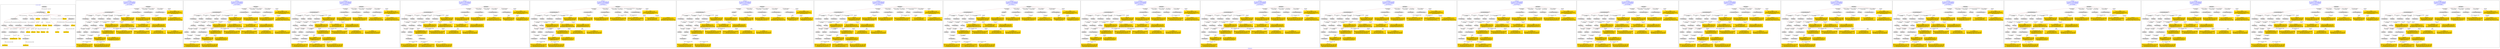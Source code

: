 digraph n0 {
fontcolor="blue"
remincross="true"
label="s06-npg.json"
subgraph cluster_0 {
label="1-correct model"
n2[style="filled",color="white",fillcolor="lightgray",label="E12_Production1"];
n3[style="filled",color="white",fillcolor="lightgray",label="E21_Person1"];
n4[style="filled",color="white",fillcolor="lightgray",label="E55_Type2"];
n5[style="filled",color="white",fillcolor="lightgray",label="E52_Time-Span4"];
n6[style="filled",color="white",fillcolor="lightgray",label="E69_Death1"];
n7[style="filled",color="white",fillcolor="lightgray",label="E82_Actor_Appellation1"];
n8[style="filled",color="white",fillcolor="lightgray",label="E67_Birth1"];
n9[shape="plaintext",style="filled",fillcolor="gold",label="Artist_URI"];
n10[style="filled",color="white",fillcolor="lightgray",label="E21_Person2"];
n11[style="filled",color="white",fillcolor="lightgray",label="E82_Actor_Appellation2"];
n12[style="filled",color="white",fillcolor="lightgray",label="E22_Man-Made_Object1"];
n13[style="filled",color="white",fillcolor="lightgray",label="E55_Type1"];
n14[shape="plaintext",style="filled",fillcolor="gold",label="Description"];
n15[style="filled",color="white",fillcolor="lightgray",label="E54_Dimension1"];
n16[style="filled",color="white",fillcolor="lightgray",label="E40_Legal_Body1"];
n17[shape="plaintext",style="filled",fillcolor="gold",label="ObjectURI"];
n18[style="filled",color="white",fillcolor="lightgray",label="E38_Image1"];
n19[shape="plaintext",style="filled",fillcolor="gold",label="Image"];
n20[shape="plaintext",style="filled",fillcolor="gold",label="OwnerURI"];
n21[style="filled",color="white",fillcolor="lightgray",label="E52_Time-Span1"];
n22[shape="plaintext",style="filled",fillcolor="gold",label="AquisitionDate"];
n23[style="filled",color="white",fillcolor="lightgray",label="E52_Time-Span2"];
n24[shape="plaintext",style="filled",fillcolor="gold",label="ArtistBornDate"];
n25[style="filled",color="white",fillcolor="lightgray",label="E52_Time-Span3"];
n26[shape="plaintext",style="filled",fillcolor="gold",label="ArtistDiedDate"];
n27[shape="plaintext",style="filled",fillcolor="gold",label="DateOfWork"];
n28[shape="plaintext",style="filled",fillcolor="gold",label="Dimension"];
n29[shape="plaintext",style="filled",fillcolor="gold",label="ClassificationURI"];
n30[shape="plaintext",style="filled",fillcolor="gold",label="Classification"];
n31[shape="plaintext",style="filled",fillcolor="gold",label="MediumURI"];
n32[shape="plaintext",style="filled",fillcolor="gold",label="Medium"];
n33[shape="plaintext",style="filled",fillcolor="gold",label="ArtistAppellation_URI"];
n34[shape="plaintext",style="filled",fillcolor="gold",label="Artist"];
n35[shape="plaintext",style="filled",fillcolor="gold",label="Title"];
n36[style="filled",color="white",fillcolor="lightgray",label="E8_Acquisition1"];
n37[shape="plaintext",style="filled",fillcolor="gold",label="CreditLine"];
}
subgraph cluster_1 {
label="candidate 0\nlink coherence:0.7714285714285715\nnode coherence:0.8484848484848485\nconfidence:0.40142712724664076\nmapping score:0.4444151030216075\ncost:431.029666\n-precision:0.46-recall:0.44"
n39[style="filled",color="white",fillcolor="lightgray",label="E12_Production1"];
n40[style="filled",color="white",fillcolor="lightgray",label="E21_Person1"];
n41[style="filled",color="white",fillcolor="lightgray",label="E52_Time-Span2"];
n42[style="filled",color="white",fillcolor="lightgray",label="E55_Type1"];
n43[style="filled",color="white",fillcolor="lightgray",label="E67_Birth1"];
n44[style="filled",color="white",fillcolor="lightgray",label="E69_Death1"];
n45[style="filled",color="white",fillcolor="lightgray",label="E82_Actor_Appellation1"];
n46[style="filled",color="white",fillcolor="lightgray",label="E22_Man-Made_Object1"];
n47[style="filled",color="white",fillcolor="lightgray",label="E30_Right1"];
n48[style="filled",color="white",fillcolor="lightgray",label="E54_Dimension1"];
n49[style="filled",color="white",fillcolor="lightgray",label="E55_Type2"];
n50[style="filled",color="white",fillcolor="lightgray",label="E8_Acquisition1"];
n51[style="filled",color="white",fillcolor="lightgray",label="E38_Image1"];
n52[style="filled",color="white",fillcolor="lightgray",label="E52_Time-Span1"];
n53[style="filled",color="white",fillcolor="lightgray",label="E52_Time-Span3"];
n54[style="filled",color="white",fillcolor="lightgray",label="E33_Linguistic_Object1"];
n55[style="filled",color="white",fillcolor="lightgray",label="E33_Linguistic_Object2"];
n56[style="filled",color="white",fillcolor="lightgray",label="E73_Information_Object1"];
n57[shape="plaintext",style="filled",fillcolor="gold",label="Artist\n[E82_Actor_Appellation,label,0.453]\n[E22_Man-Made_Object,classLink,0.218]\n[E8_Acquisition,P3_has_note,0.174]\n[E30_Right,P3_has_note,0.156]"];
n58[shape="plaintext",style="filled",fillcolor="gold",label="Classification\n[E73_Information_Object,P3_has_note,0.323]\n[E22_Man-Made_Object,P3_has_note,0.311]\n[E33_Linguistic_Object,P3_has_note,0.24]\n[E30_Right,P3_has_note,0.127]"];
n59[shape="plaintext",style="filled",fillcolor="gold",label="Description\n[E73_Information_Object,P3_has_note,0.363]\n[E33_Linguistic_Object,P3_has_note,0.326]\n[E22_Man-Made_Object,P3_has_note,0.229]\n[E30_Right,P3_has_note,0.082]"];
n60[shape="plaintext",style="filled",fillcolor="gold",label="ClassificationURI\n[E55_Type,classLink,0.56]\n[E57_Material,classLink,0.208]\n[E74_Group,classLink,0.207]\n[E73_Information_Object,P3_has_note,0.025]"];
n61[shape="plaintext",style="filled",fillcolor="gold",label="ArtistDiedDate\n[E52_Time-Span,P82_at_some_time_within,0.381]\n[E52_Time-Span,P82b_end_of_the_end,0.313]\n[E54_Dimension,P3_has_note,0.163]\n[E52_Time-Span,P82a_begin_of_the_begin,0.143]"];
n62[shape="plaintext",style="filled",fillcolor="gold",label="DateOfWork\n[E52_Time-Span,P82_at_some_time_within,0.462]\n[E52_Time-Span,P82a_begin_of_the_begin,0.283]\n[E52_Time-Span,P82b_end_of_the_end,0.152]\n[E33_Linguistic_Object,P3_has_note,0.103]"];
n63[shape="plaintext",style="filled",fillcolor="gold",label="OwnerURI\n[E82_Actor_Appellation,label,0.318]\n[E8_Acquisition,P3_has_note,0.258]\n[E30_Right,P3_has_note,0.241]\n[E35_Title,label,0.182]"];
n64[shape="plaintext",style="filled",fillcolor="gold",label="MediumURI\n[E57_Material,classLink,0.465]\n[E55_Type,classLink,0.389]\n[E74_Group,classLink,0.146]\n[E29_Design_or_Procedure,P3_has_note,0.0]"];
n65[shape="plaintext",style="filled",fillcolor="gold",label="CreditLine\n[E30_Right,P3_has_note,0.407]\n[E8_Acquisition,P3_has_note,0.375]\n[E33_Linguistic_Object,P3_has_note,0.151]\n[E73_Information_Object,P3_has_note,0.066]"];
n66[shape="plaintext",style="filled",fillcolor="gold",label="Title\n[E82_Actor_Appellation,label,0.396]\n[E22_Man-Made_Object,classLink,0.225]\n[E8_Acquisition,P3_has_note,0.201]\n[E33_Linguistic_Object,P3_has_note,0.178]"];
n67[shape="plaintext",style="filled",fillcolor="gold",label="Medium\n[E55_Type,label,0.504]\n[E29_Design_or_Procedure,P3_has_note,0.448]\n[E73_Information_Object,P3_has_note,0.027]\n[E22_Man-Made_Object,P3_has_note,0.02]"];
n68[shape="plaintext",style="filled",fillcolor="gold",label="ArtistBornDate\n[E52_Time-Span,P82_at_some_time_within,0.381]\n[E52_Time-Span,P82a_begin_of_the_begin,0.366]\n[E54_Dimension,P3_has_note,0.17]\n[E52_Time-Span,P82b_end_of_the_end,0.083]"];
n69[shape="plaintext",style="filled",fillcolor="gold",label="ObjectURI\n[E22_Man-Made_Object,classLink,0.881]\n[E82_Actor_Appellation,label,0.044]\n[E8_Acquisition,P3_has_note,0.039]\n[E30_Right,P3_has_note,0.036]"];
n70[shape="plaintext",style="filled",fillcolor="gold",label="ArtistAppellation_URI\n[E82_Actor_Appellation,classLink,0.907]\n[E21_Person,classLink,0.063]\n[E8_Acquisition,P3_has_note,0.015]\n[E30_Right,P3_has_note,0.015]"];
n71[shape="plaintext",style="filled",fillcolor="gold",label="Dimension\n[E54_Dimension,P3_has_note,0.91]\n[E82_Actor_Appellation,label,0.041]\n[E33_Linguistic_Object,P3_has_note,0.033]\n[E73_Information_Object,P3_has_note,0.016]"];
n72[shape="plaintext",style="filled",fillcolor="gold",label="Image\n[E38_Image,classLink,0.568]\n[E22_Man-Made_Object,classLink,0.402]\n[E29_Design_or_Procedure,P3_has_note,0.018]\n[E55_Type,label,0.011]"];
n73[shape="plaintext",style="filled",fillcolor="gold",label="Artist_URI\n[E21_Person,classLink,0.445]\n[E82_Actor_Appellation,classLink,0.356]\n[E8_Acquisition,P3_has_note,0.102]\n[E30_Right,P3_has_note,0.097]"];
n74[shape="plaintext",style="filled",fillcolor="gold",label="AquisitionDate\n[E52_Time-Span,P82b_end_of_the_end,0.464]\n[E52_Time-Span,P82_at_some_time_within,0.378]\n[E52_Time-Span,label,0.092]\n[E52_Time-Span,P82a_begin_of_the_begin,0.067]"];
}
subgraph cluster_2 {
label="candidate 1\nlink coherence:0.7714285714285715\nnode coherence:0.8484848484848485\nconfidence:0.40142712724664076\nmapping score:0.4444151030216075\ncost:431.029676\n-precision:0.46-recall:0.44"
n76[style="filled",color="white",fillcolor="lightgray",label="E12_Production1"];
n77[style="filled",color="white",fillcolor="lightgray",label="E21_Person1"];
n78[style="filled",color="white",fillcolor="lightgray",label="E52_Time-Span2"];
n79[style="filled",color="white",fillcolor="lightgray",label="E55_Type1"];
n80[style="filled",color="white",fillcolor="lightgray",label="E67_Birth1"];
n81[style="filled",color="white",fillcolor="lightgray",label="E69_Death1"];
n82[style="filled",color="white",fillcolor="lightgray",label="E82_Actor_Appellation1"];
n83[style="filled",color="white",fillcolor="lightgray",label="E22_Man-Made_Object1"];
n84[style="filled",color="white",fillcolor="lightgray",label="E30_Right1"];
n85[style="filled",color="white",fillcolor="lightgray",label="E54_Dimension1"];
n86[style="filled",color="white",fillcolor="lightgray",label="E55_Type3"];
n87[style="filled",color="white",fillcolor="lightgray",label="E8_Acquisition1"];
n88[style="filled",color="white",fillcolor="lightgray",label="E38_Image1"];
n89[style="filled",color="white",fillcolor="lightgray",label="E52_Time-Span1"];
n90[style="filled",color="white",fillcolor="lightgray",label="E52_Time-Span3"];
n91[style="filled",color="white",fillcolor="lightgray",label="E33_Linguistic_Object1"];
n92[style="filled",color="white",fillcolor="lightgray",label="E33_Linguistic_Object2"];
n93[style="filled",color="white",fillcolor="lightgray",label="E73_Information_Object1"];
n94[shape="plaintext",style="filled",fillcolor="gold",label="Artist\n[E82_Actor_Appellation,label,0.453]\n[E22_Man-Made_Object,classLink,0.218]\n[E8_Acquisition,P3_has_note,0.174]\n[E30_Right,P3_has_note,0.156]"];
n95[shape="plaintext",style="filled",fillcolor="gold",label="Classification\n[E73_Information_Object,P3_has_note,0.323]\n[E22_Man-Made_Object,P3_has_note,0.311]\n[E33_Linguistic_Object,P3_has_note,0.24]\n[E30_Right,P3_has_note,0.127]"];
n96[shape="plaintext",style="filled",fillcolor="gold",label="Description\n[E73_Information_Object,P3_has_note,0.363]\n[E33_Linguistic_Object,P3_has_note,0.326]\n[E22_Man-Made_Object,P3_has_note,0.229]\n[E30_Right,P3_has_note,0.082]"];
n97[shape="plaintext",style="filled",fillcolor="gold",label="ClassificationURI\n[E55_Type,classLink,0.56]\n[E57_Material,classLink,0.208]\n[E74_Group,classLink,0.207]\n[E73_Information_Object,P3_has_note,0.025]"];
n98[shape="plaintext",style="filled",fillcolor="gold",label="ArtistDiedDate\n[E52_Time-Span,P82_at_some_time_within,0.381]\n[E52_Time-Span,P82b_end_of_the_end,0.313]\n[E54_Dimension,P3_has_note,0.163]\n[E52_Time-Span,P82a_begin_of_the_begin,0.143]"];
n99[shape="plaintext",style="filled",fillcolor="gold",label="DateOfWork\n[E52_Time-Span,P82_at_some_time_within,0.462]\n[E52_Time-Span,P82a_begin_of_the_begin,0.283]\n[E52_Time-Span,P82b_end_of_the_end,0.152]\n[E33_Linguistic_Object,P3_has_note,0.103]"];
n100[shape="plaintext",style="filled",fillcolor="gold",label="OwnerURI\n[E82_Actor_Appellation,label,0.318]\n[E8_Acquisition,P3_has_note,0.258]\n[E30_Right,P3_has_note,0.241]\n[E35_Title,label,0.182]"];
n101[shape="plaintext",style="filled",fillcolor="gold",label="CreditLine\n[E30_Right,P3_has_note,0.407]\n[E8_Acquisition,P3_has_note,0.375]\n[E33_Linguistic_Object,P3_has_note,0.151]\n[E73_Information_Object,P3_has_note,0.066]"];
n102[shape="plaintext",style="filled",fillcolor="gold",label="Title\n[E82_Actor_Appellation,label,0.396]\n[E22_Man-Made_Object,classLink,0.225]\n[E8_Acquisition,P3_has_note,0.201]\n[E33_Linguistic_Object,P3_has_note,0.178]"];
n103[shape="plaintext",style="filled",fillcolor="gold",label="Medium\n[E55_Type,label,0.504]\n[E29_Design_or_Procedure,P3_has_note,0.448]\n[E73_Information_Object,P3_has_note,0.027]\n[E22_Man-Made_Object,P3_has_note,0.02]"];
n104[shape="plaintext",style="filled",fillcolor="gold",label="ArtistBornDate\n[E52_Time-Span,P82_at_some_time_within,0.381]\n[E52_Time-Span,P82a_begin_of_the_begin,0.366]\n[E54_Dimension,P3_has_note,0.17]\n[E52_Time-Span,P82b_end_of_the_end,0.083]"];
n105[shape="plaintext",style="filled",fillcolor="gold",label="ObjectURI\n[E22_Man-Made_Object,classLink,0.881]\n[E82_Actor_Appellation,label,0.044]\n[E8_Acquisition,P3_has_note,0.039]\n[E30_Right,P3_has_note,0.036]"];
n106[shape="plaintext",style="filled",fillcolor="gold",label="ArtistAppellation_URI\n[E82_Actor_Appellation,classLink,0.907]\n[E21_Person,classLink,0.063]\n[E8_Acquisition,P3_has_note,0.015]\n[E30_Right,P3_has_note,0.015]"];
n107[shape="plaintext",style="filled",fillcolor="gold",label="Dimension\n[E54_Dimension,P3_has_note,0.91]\n[E82_Actor_Appellation,label,0.041]\n[E33_Linguistic_Object,P3_has_note,0.033]\n[E73_Information_Object,P3_has_note,0.016]"];
n108[shape="plaintext",style="filled",fillcolor="gold",label="Image\n[E38_Image,classLink,0.568]\n[E22_Man-Made_Object,classLink,0.402]\n[E29_Design_or_Procedure,P3_has_note,0.018]\n[E55_Type,label,0.011]"];
n109[shape="plaintext",style="filled",fillcolor="gold",label="Artist_URI\n[E21_Person,classLink,0.445]\n[E82_Actor_Appellation,classLink,0.356]\n[E8_Acquisition,P3_has_note,0.102]\n[E30_Right,P3_has_note,0.097]"];
n110[shape="plaintext",style="filled",fillcolor="gold",label="AquisitionDate\n[E52_Time-Span,P82b_end_of_the_end,0.464]\n[E52_Time-Span,P82_at_some_time_within,0.378]\n[E52_Time-Span,label,0.092]\n[E52_Time-Span,P82a_begin_of_the_begin,0.067]"];
n111[shape="plaintext",style="filled",fillcolor="gold",label="MediumURI\n[E57_Material,classLink,0.465]\n[E55_Type,classLink,0.389]\n[E74_Group,classLink,0.146]\n[E29_Design_or_Procedure,P3_has_note,0.0]"];
}
subgraph cluster_3 {
label="candidate 10\nlink coherence:0.7428571428571429\nnode coherence:0.8484848484848485\nconfidence:0.40142712724664076\nmapping score:0.4444151030216075\ncost:629.039709\n-precision:0.46-recall:0.44"
n113[style="filled",color="white",fillcolor="lightgray",label="E12_Production1"];
n114[style="filled",color="white",fillcolor="lightgray",label="E21_Person1"];
n115[style="filled",color="white",fillcolor="lightgray",label="E52_Time-Span2"];
n116[style="filled",color="white",fillcolor="lightgray",label="E55_Type1"];
n117[style="filled",color="white",fillcolor="lightgray",label="E67_Birth1"];
n118[style="filled",color="white",fillcolor="lightgray",label="E69_Death1"];
n119[style="filled",color="white",fillcolor="lightgray",label="E82_Actor_Appellation1"];
n120[style="filled",color="white",fillcolor="lightgray",label="E22_Man-Made_Object1"];
n121[style="filled",color="white",fillcolor="lightgray",label="E30_Right1"];
n122[style="filled",color="white",fillcolor="lightgray",label="E55_Type3"];
n123[style="filled",color="white",fillcolor="lightgray",label="E8_Acquisition1"];
n124[style="filled",color="white",fillcolor="lightgray",label="E38_Image1"];
n125[style="filled",color="white",fillcolor="lightgray",label="E52_Time-Span1"];
n126[style="filled",color="white",fillcolor="lightgray",label="E52_Time-Span3"];
n127[style="filled",color="white",fillcolor="lightgray",label="E33_Linguistic_Object1"];
n128[style="filled",color="white",fillcolor="lightgray",label="E33_Linguistic_Object2"];
n129[style="filled",color="white",fillcolor="lightgray",label="E54_Dimension1"];
n130[style="filled",color="white",fillcolor="lightgray",label="E73_Information_Object1"];
n131[shape="plaintext",style="filled",fillcolor="gold",label="Artist\n[E82_Actor_Appellation,label,0.453]\n[E22_Man-Made_Object,classLink,0.218]\n[E8_Acquisition,P3_has_note,0.174]\n[E30_Right,P3_has_note,0.156]"];
n132[shape="plaintext",style="filled",fillcolor="gold",label="Classification\n[E73_Information_Object,P3_has_note,0.323]\n[E22_Man-Made_Object,P3_has_note,0.311]\n[E33_Linguistic_Object,P3_has_note,0.24]\n[E30_Right,P3_has_note,0.127]"];
n133[shape="plaintext",style="filled",fillcolor="gold",label="Description\n[E73_Information_Object,P3_has_note,0.363]\n[E33_Linguistic_Object,P3_has_note,0.326]\n[E22_Man-Made_Object,P3_has_note,0.229]\n[E30_Right,P3_has_note,0.082]"];
n134[shape="plaintext",style="filled",fillcolor="gold",label="ClassificationURI\n[E55_Type,classLink,0.56]\n[E57_Material,classLink,0.208]\n[E74_Group,classLink,0.207]\n[E73_Information_Object,P3_has_note,0.025]"];
n135[shape="plaintext",style="filled",fillcolor="gold",label="ArtistBornDate\n[E52_Time-Span,P82_at_some_time_within,0.381]\n[E52_Time-Span,P82a_begin_of_the_begin,0.366]\n[E54_Dimension,P3_has_note,0.17]\n[E52_Time-Span,P82b_end_of_the_end,0.083]"];
n136[shape="plaintext",style="filled",fillcolor="gold",label="AquisitionDate\n[E52_Time-Span,P82b_end_of_the_end,0.464]\n[E52_Time-Span,P82_at_some_time_within,0.378]\n[E52_Time-Span,label,0.092]\n[E52_Time-Span,P82a_begin_of_the_begin,0.067]"];
n137[shape="plaintext",style="filled",fillcolor="gold",label="DateOfWork\n[E52_Time-Span,P82_at_some_time_within,0.462]\n[E52_Time-Span,P82a_begin_of_the_begin,0.283]\n[E52_Time-Span,P82b_end_of_the_end,0.152]\n[E33_Linguistic_Object,P3_has_note,0.103]"];
n138[shape="plaintext",style="filled",fillcolor="gold",label="OwnerURI\n[E82_Actor_Appellation,label,0.318]\n[E8_Acquisition,P3_has_note,0.258]\n[E30_Right,P3_has_note,0.241]\n[E35_Title,label,0.182]"];
n139[shape="plaintext",style="filled",fillcolor="gold",label="CreditLine\n[E30_Right,P3_has_note,0.407]\n[E8_Acquisition,P3_has_note,0.375]\n[E33_Linguistic_Object,P3_has_note,0.151]\n[E73_Information_Object,P3_has_note,0.066]"];
n140[shape="plaintext",style="filled",fillcolor="gold",label="Title\n[E82_Actor_Appellation,label,0.396]\n[E22_Man-Made_Object,classLink,0.225]\n[E8_Acquisition,P3_has_note,0.201]\n[E33_Linguistic_Object,P3_has_note,0.178]"];
n141[shape="plaintext",style="filled",fillcolor="gold",label="Medium\n[E55_Type,label,0.504]\n[E29_Design_or_Procedure,P3_has_note,0.448]\n[E73_Information_Object,P3_has_note,0.027]\n[E22_Man-Made_Object,P3_has_note,0.02]"];
n142[shape="plaintext",style="filled",fillcolor="gold",label="ArtistDiedDate\n[E52_Time-Span,P82_at_some_time_within,0.381]\n[E52_Time-Span,P82b_end_of_the_end,0.313]\n[E54_Dimension,P3_has_note,0.163]\n[E52_Time-Span,P82a_begin_of_the_begin,0.143]"];
n143[shape="plaintext",style="filled",fillcolor="gold",label="ObjectURI\n[E22_Man-Made_Object,classLink,0.881]\n[E82_Actor_Appellation,label,0.044]\n[E8_Acquisition,P3_has_note,0.039]\n[E30_Right,P3_has_note,0.036]"];
n144[shape="plaintext",style="filled",fillcolor="gold",label="ArtistAppellation_URI\n[E82_Actor_Appellation,classLink,0.907]\n[E21_Person,classLink,0.063]\n[E8_Acquisition,P3_has_note,0.015]\n[E30_Right,P3_has_note,0.015]"];
n145[shape="plaintext",style="filled",fillcolor="gold",label="Dimension\n[E54_Dimension,P3_has_note,0.91]\n[E82_Actor_Appellation,label,0.041]\n[E33_Linguistic_Object,P3_has_note,0.033]\n[E73_Information_Object,P3_has_note,0.016]"];
n146[shape="plaintext",style="filled",fillcolor="gold",label="Image\n[E38_Image,classLink,0.568]\n[E22_Man-Made_Object,classLink,0.402]\n[E29_Design_or_Procedure,P3_has_note,0.018]\n[E55_Type,label,0.011]"];
n147[shape="plaintext",style="filled",fillcolor="gold",label="Artist_URI\n[E21_Person,classLink,0.445]\n[E82_Actor_Appellation,classLink,0.356]\n[E8_Acquisition,P3_has_note,0.102]\n[E30_Right,P3_has_note,0.097]"];
n148[shape="plaintext",style="filled",fillcolor="gold",label="MediumURI\n[E57_Material,classLink,0.465]\n[E55_Type,classLink,0.389]\n[E74_Group,classLink,0.146]\n[E29_Design_or_Procedure,P3_has_note,0.0]"];
}
subgraph cluster_4 {
label="candidate 11\nlink coherence:0.7428571428571429\nnode coherence:0.8484848484848485\nconfidence:0.40142712724664076\nmapping score:0.4444151030216075\ncost:629.039719\n-precision:0.46-recall:0.44"
n150[style="filled",color="white",fillcolor="lightgray",label="E12_Production1"];
n151[style="filled",color="white",fillcolor="lightgray",label="E21_Person1"];
n152[style="filled",color="white",fillcolor="lightgray",label="E52_Time-Span2"];
n153[style="filled",color="white",fillcolor="lightgray",label="E55_Type1"];
n154[style="filled",color="white",fillcolor="lightgray",label="E67_Birth1"];
n155[style="filled",color="white",fillcolor="lightgray",label="E69_Death1"];
n156[style="filled",color="white",fillcolor="lightgray",label="E22_Man-Made_Object1"];
n157[style="filled",color="white",fillcolor="lightgray",label="E30_Right1"];
n158[style="filled",color="white",fillcolor="lightgray",label="E54_Dimension1"];
n159[style="filled",color="white",fillcolor="lightgray",label="E55_Type3"];
n160[style="filled",color="white",fillcolor="lightgray",label="E8_Acquisition1"];
n161[style="filled",color="white",fillcolor="lightgray",label="E38_Image1"];
n162[style="filled",color="white",fillcolor="lightgray",label="E52_Time-Span1"];
n163[style="filled",color="white",fillcolor="lightgray",label="E52_Time-Span3"];
n164[style="filled",color="white",fillcolor="lightgray",label="E33_Linguistic_Object1"];
n165[style="filled",color="white",fillcolor="lightgray",label="E33_Linguistic_Object2"];
n166[style="filled",color="white",fillcolor="lightgray",label="E73_Information_Object1"];
n167[style="filled",color="white",fillcolor="lightgray",label="E82_Actor_Appellation1"];
n168[shape="plaintext",style="filled",fillcolor="gold",label="Artist\n[E82_Actor_Appellation,label,0.453]\n[E22_Man-Made_Object,classLink,0.218]\n[E8_Acquisition,P3_has_note,0.174]\n[E30_Right,P3_has_note,0.156]"];
n169[shape="plaintext",style="filled",fillcolor="gold",label="Classification\n[E73_Information_Object,P3_has_note,0.323]\n[E22_Man-Made_Object,P3_has_note,0.311]\n[E33_Linguistic_Object,P3_has_note,0.24]\n[E30_Right,P3_has_note,0.127]"];
n170[shape="plaintext",style="filled",fillcolor="gold",label="Description\n[E73_Information_Object,P3_has_note,0.363]\n[E33_Linguistic_Object,P3_has_note,0.326]\n[E22_Man-Made_Object,P3_has_note,0.229]\n[E30_Right,P3_has_note,0.082]"];
n171[shape="plaintext",style="filled",fillcolor="gold",label="ClassificationURI\n[E55_Type,classLink,0.56]\n[E57_Material,classLink,0.208]\n[E74_Group,classLink,0.207]\n[E73_Information_Object,P3_has_note,0.025]"];
n172[shape="plaintext",style="filled",fillcolor="gold",label="ArtistBornDate\n[E52_Time-Span,P82_at_some_time_within,0.381]\n[E52_Time-Span,P82a_begin_of_the_begin,0.366]\n[E54_Dimension,P3_has_note,0.17]\n[E52_Time-Span,P82b_end_of_the_end,0.083]"];
n173[shape="plaintext",style="filled",fillcolor="gold",label="AquisitionDate\n[E52_Time-Span,P82b_end_of_the_end,0.464]\n[E52_Time-Span,P82_at_some_time_within,0.378]\n[E52_Time-Span,label,0.092]\n[E52_Time-Span,P82a_begin_of_the_begin,0.067]"];
n174[shape="plaintext",style="filled",fillcolor="gold",label="DateOfWork\n[E52_Time-Span,P82_at_some_time_within,0.462]\n[E52_Time-Span,P82a_begin_of_the_begin,0.283]\n[E52_Time-Span,P82b_end_of_the_end,0.152]\n[E33_Linguistic_Object,P3_has_note,0.103]"];
n175[shape="plaintext",style="filled",fillcolor="gold",label="OwnerURI\n[E82_Actor_Appellation,label,0.318]\n[E8_Acquisition,P3_has_note,0.258]\n[E30_Right,P3_has_note,0.241]\n[E35_Title,label,0.182]"];
n176[shape="plaintext",style="filled",fillcolor="gold",label="CreditLine\n[E30_Right,P3_has_note,0.407]\n[E8_Acquisition,P3_has_note,0.375]\n[E33_Linguistic_Object,P3_has_note,0.151]\n[E73_Information_Object,P3_has_note,0.066]"];
n177[shape="plaintext",style="filled",fillcolor="gold",label="Title\n[E82_Actor_Appellation,label,0.396]\n[E22_Man-Made_Object,classLink,0.225]\n[E8_Acquisition,P3_has_note,0.201]\n[E33_Linguistic_Object,P3_has_note,0.178]"];
n178[shape="plaintext",style="filled",fillcolor="gold",label="Medium\n[E55_Type,label,0.504]\n[E29_Design_or_Procedure,P3_has_note,0.448]\n[E73_Information_Object,P3_has_note,0.027]\n[E22_Man-Made_Object,P3_has_note,0.02]"];
n179[shape="plaintext",style="filled",fillcolor="gold",label="ArtistDiedDate\n[E52_Time-Span,P82_at_some_time_within,0.381]\n[E52_Time-Span,P82b_end_of_the_end,0.313]\n[E54_Dimension,P3_has_note,0.163]\n[E52_Time-Span,P82a_begin_of_the_begin,0.143]"];
n180[shape="plaintext",style="filled",fillcolor="gold",label="ObjectURI\n[E22_Man-Made_Object,classLink,0.881]\n[E82_Actor_Appellation,label,0.044]\n[E8_Acquisition,P3_has_note,0.039]\n[E30_Right,P3_has_note,0.036]"];
n181[shape="plaintext",style="filled",fillcolor="gold",label="ArtistAppellation_URI\n[E82_Actor_Appellation,classLink,0.907]\n[E21_Person,classLink,0.063]\n[E8_Acquisition,P3_has_note,0.015]\n[E30_Right,P3_has_note,0.015]"];
n182[shape="plaintext",style="filled",fillcolor="gold",label="Dimension\n[E54_Dimension,P3_has_note,0.91]\n[E82_Actor_Appellation,label,0.041]\n[E33_Linguistic_Object,P3_has_note,0.033]\n[E73_Information_Object,P3_has_note,0.016]"];
n183[shape="plaintext",style="filled",fillcolor="gold",label="Image\n[E38_Image,classLink,0.568]\n[E22_Man-Made_Object,classLink,0.402]\n[E29_Design_or_Procedure,P3_has_note,0.018]\n[E55_Type,label,0.011]"];
n184[shape="plaintext",style="filled",fillcolor="gold",label="Artist_URI\n[E21_Person,classLink,0.445]\n[E82_Actor_Appellation,classLink,0.356]\n[E8_Acquisition,P3_has_note,0.102]\n[E30_Right,P3_has_note,0.097]"];
n185[shape="plaintext",style="filled",fillcolor="gold",label="MediumURI\n[E57_Material,classLink,0.465]\n[E55_Type,classLink,0.389]\n[E74_Group,classLink,0.146]\n[E29_Design_or_Procedure,P3_has_note,0.0]"];
}
subgraph cluster_5 {
label="candidate 12\nlink coherence:0.7428571428571429\nnode coherence:0.8484848484848485\nconfidence:0.40142712724664076\nmapping score:0.4444151030216075\ncost:629.049711\n-precision:0.43-recall:0.42"
n187[style="filled",color="white",fillcolor="lightgray",label="E12_Production1"];
n188[style="filled",color="white",fillcolor="lightgray",label="E21_Person1"];
n189[style="filled",color="white",fillcolor="lightgray",label="E55_Type1"];
n190[style="filled",color="white",fillcolor="lightgray",label="E67_Birth1"];
n191[style="filled",color="white",fillcolor="lightgray",label="E69_Death1"];
n192[style="filled",color="white",fillcolor="lightgray",label="E82_Actor_Appellation1"];
n193[style="filled",color="white",fillcolor="lightgray",label="E22_Man-Made_Object1"];
n194[style="filled",color="white",fillcolor="lightgray",label="E30_Right1"];
n195[style="filled",color="white",fillcolor="lightgray",label="E54_Dimension1"];
n196[style="filled",color="white",fillcolor="lightgray",label="E8_Acquisition1"];
n197[style="filled",color="white",fillcolor="lightgray",label="E38_Image1"];
n198[style="filled",color="white",fillcolor="lightgray",label="E52_Time-Span1"];
n199[style="filled",color="white",fillcolor="lightgray",label="E52_Time-Span3"];
n200[style="filled",color="white",fillcolor="lightgray",label="E33_Linguistic_Object1"];
n201[style="filled",color="white",fillcolor="lightgray",label="E33_Linguistic_Object2"];
n202[style="filled",color="white",fillcolor="lightgray",label="E52_Time-Span2"];
n203[style="filled",color="white",fillcolor="lightgray",label="E55_Type2"];
n204[style="filled",color="white",fillcolor="lightgray",label="E73_Information_Object1"];
n205[shape="plaintext",style="filled",fillcolor="gold",label="Artist\n[E82_Actor_Appellation,label,0.453]\n[E22_Man-Made_Object,classLink,0.218]\n[E8_Acquisition,P3_has_note,0.174]\n[E30_Right,P3_has_note,0.156]"];
n206[shape="plaintext",style="filled",fillcolor="gold",label="Classification\n[E73_Information_Object,P3_has_note,0.323]\n[E22_Man-Made_Object,P3_has_note,0.311]\n[E33_Linguistic_Object,P3_has_note,0.24]\n[E30_Right,P3_has_note,0.127]"];
n207[shape="plaintext",style="filled",fillcolor="gold",label="Description\n[E73_Information_Object,P3_has_note,0.363]\n[E33_Linguistic_Object,P3_has_note,0.326]\n[E22_Man-Made_Object,P3_has_note,0.229]\n[E30_Right,P3_has_note,0.082]"];
n208[shape="plaintext",style="filled",fillcolor="gold",label="ClassificationURI\n[E55_Type,classLink,0.56]\n[E57_Material,classLink,0.208]\n[E74_Group,classLink,0.207]\n[E73_Information_Object,P3_has_note,0.025]"];
n209[shape="plaintext",style="filled",fillcolor="gold",label="ArtistDiedDate\n[E52_Time-Span,P82_at_some_time_within,0.381]\n[E52_Time-Span,P82b_end_of_the_end,0.313]\n[E54_Dimension,P3_has_note,0.163]\n[E52_Time-Span,P82a_begin_of_the_begin,0.143]"];
n210[shape="plaintext",style="filled",fillcolor="gold",label="DateOfWork\n[E52_Time-Span,P82_at_some_time_within,0.462]\n[E52_Time-Span,P82a_begin_of_the_begin,0.283]\n[E52_Time-Span,P82b_end_of_the_end,0.152]\n[E33_Linguistic_Object,P3_has_note,0.103]"];
n211[shape="plaintext",style="filled",fillcolor="gold",label="OwnerURI\n[E82_Actor_Appellation,label,0.318]\n[E8_Acquisition,P3_has_note,0.258]\n[E30_Right,P3_has_note,0.241]\n[E35_Title,label,0.182]"];
n212[shape="plaintext",style="filled",fillcolor="gold",label="MediumURI\n[E57_Material,classLink,0.465]\n[E55_Type,classLink,0.389]\n[E74_Group,classLink,0.146]\n[E29_Design_or_Procedure,P3_has_note,0.0]"];
n213[shape="plaintext",style="filled",fillcolor="gold",label="CreditLine\n[E30_Right,P3_has_note,0.407]\n[E8_Acquisition,P3_has_note,0.375]\n[E33_Linguistic_Object,P3_has_note,0.151]\n[E73_Information_Object,P3_has_note,0.066]"];
n214[shape="plaintext",style="filled",fillcolor="gold",label="Title\n[E82_Actor_Appellation,label,0.396]\n[E22_Man-Made_Object,classLink,0.225]\n[E8_Acquisition,P3_has_note,0.201]\n[E33_Linguistic_Object,P3_has_note,0.178]"];
n215[shape="plaintext",style="filled",fillcolor="gold",label="Medium\n[E55_Type,label,0.504]\n[E29_Design_or_Procedure,P3_has_note,0.448]\n[E73_Information_Object,P3_has_note,0.027]\n[E22_Man-Made_Object,P3_has_note,0.02]"];
n216[shape="plaintext",style="filled",fillcolor="gold",label="ArtistBornDate\n[E52_Time-Span,P82_at_some_time_within,0.381]\n[E52_Time-Span,P82a_begin_of_the_begin,0.366]\n[E54_Dimension,P3_has_note,0.17]\n[E52_Time-Span,P82b_end_of_the_end,0.083]"];
n217[shape="plaintext",style="filled",fillcolor="gold",label="ObjectURI\n[E22_Man-Made_Object,classLink,0.881]\n[E82_Actor_Appellation,label,0.044]\n[E8_Acquisition,P3_has_note,0.039]\n[E30_Right,P3_has_note,0.036]"];
n218[shape="plaintext",style="filled",fillcolor="gold",label="ArtistAppellation_URI\n[E82_Actor_Appellation,classLink,0.907]\n[E21_Person,classLink,0.063]\n[E8_Acquisition,P3_has_note,0.015]\n[E30_Right,P3_has_note,0.015]"];
n219[shape="plaintext",style="filled",fillcolor="gold",label="Dimension\n[E54_Dimension,P3_has_note,0.91]\n[E82_Actor_Appellation,label,0.041]\n[E33_Linguistic_Object,P3_has_note,0.033]\n[E73_Information_Object,P3_has_note,0.016]"];
n220[shape="plaintext",style="filled",fillcolor="gold",label="Image\n[E38_Image,classLink,0.568]\n[E22_Man-Made_Object,classLink,0.402]\n[E29_Design_or_Procedure,P3_has_note,0.018]\n[E55_Type,label,0.011]"];
n221[shape="plaintext",style="filled",fillcolor="gold",label="Artist_URI\n[E21_Person,classLink,0.445]\n[E82_Actor_Appellation,classLink,0.356]\n[E8_Acquisition,P3_has_note,0.102]\n[E30_Right,P3_has_note,0.097]"];
n222[shape="plaintext",style="filled",fillcolor="gold",label="AquisitionDate\n[E52_Time-Span,P82b_end_of_the_end,0.464]\n[E52_Time-Span,P82_at_some_time_within,0.378]\n[E52_Time-Span,label,0.092]\n[E52_Time-Span,P82a_begin_of_the_begin,0.067]"];
}
subgraph cluster_6 {
label="candidate 13\nlink coherence:0.7428571428571429\nnode coherence:0.8484848484848485\nconfidence:0.40142712724664076\nmapping score:0.4444151030216075\ncost:629.049721\n-precision:0.43-recall:0.42"
n224[style="filled",color="white",fillcolor="lightgray",label="E12_Production1"];
n225[style="filled",color="white",fillcolor="lightgray",label="E21_Person1"];
n226[style="filled",color="white",fillcolor="lightgray",label="E52_Time-Span2"];
n227[style="filled",color="white",fillcolor="lightgray",label="E55_Type1"];
n228[style="filled",color="white",fillcolor="lightgray",label="E67_Birth1"];
n229[style="filled",color="white",fillcolor="lightgray",label="E69_Death1"];
n230[style="filled",color="white",fillcolor="lightgray",label="E22_Man-Made_Object1"];
n231[style="filled",color="white",fillcolor="lightgray",label="E54_Dimension1"];
n232[style="filled",color="white",fillcolor="lightgray",label="E55_Type3"];
n233[style="filled",color="white",fillcolor="lightgray",label="E8_Acquisition1"];
n234[style="filled",color="white",fillcolor="lightgray",label="E38_Image1"];
n235[style="filled",color="white",fillcolor="lightgray",label="E52_Time-Span1"];
n236[style="filled",color="white",fillcolor="lightgray",label="E52_Time-Span3"];
n237[style="filled",color="white",fillcolor="lightgray",label="E30_Right1"];
n238[style="filled",color="white",fillcolor="lightgray",label="E33_Linguistic_Object1"];
n239[style="filled",color="white",fillcolor="lightgray",label="E33_Linguistic_Object2"];
n240[style="filled",color="white",fillcolor="lightgray",label="E73_Information_Object1"];
n241[style="filled",color="white",fillcolor="lightgray",label="E82_Actor_Appellation1"];
n242[shape="plaintext",style="filled",fillcolor="gold",label="Artist\n[E82_Actor_Appellation,label,0.453]\n[E22_Man-Made_Object,classLink,0.218]\n[E8_Acquisition,P3_has_note,0.174]\n[E30_Right,P3_has_note,0.156]"];
n243[shape="plaintext",style="filled",fillcolor="gold",label="Classification\n[E73_Information_Object,P3_has_note,0.323]\n[E22_Man-Made_Object,P3_has_note,0.311]\n[E33_Linguistic_Object,P3_has_note,0.24]\n[E30_Right,P3_has_note,0.127]"];
n244[shape="plaintext",style="filled",fillcolor="gold",label="Description\n[E73_Information_Object,P3_has_note,0.363]\n[E33_Linguistic_Object,P3_has_note,0.326]\n[E22_Man-Made_Object,P3_has_note,0.229]\n[E30_Right,P3_has_note,0.082]"];
n245[shape="plaintext",style="filled",fillcolor="gold",label="ClassificationURI\n[E55_Type,classLink,0.56]\n[E57_Material,classLink,0.208]\n[E74_Group,classLink,0.207]\n[E73_Information_Object,P3_has_note,0.025]"];
n246[shape="plaintext",style="filled",fillcolor="gold",label="ArtistDiedDate\n[E52_Time-Span,P82_at_some_time_within,0.381]\n[E52_Time-Span,P82b_end_of_the_end,0.313]\n[E54_Dimension,P3_has_note,0.163]\n[E52_Time-Span,P82a_begin_of_the_begin,0.143]"];
n247[shape="plaintext",style="filled",fillcolor="gold",label="DateOfWork\n[E52_Time-Span,P82_at_some_time_within,0.462]\n[E52_Time-Span,P82a_begin_of_the_begin,0.283]\n[E52_Time-Span,P82b_end_of_the_end,0.152]\n[E33_Linguistic_Object,P3_has_note,0.103]"];
n248[shape="plaintext",style="filled",fillcolor="gold",label="OwnerURI\n[E82_Actor_Appellation,label,0.318]\n[E8_Acquisition,P3_has_note,0.258]\n[E30_Right,P3_has_note,0.241]\n[E35_Title,label,0.182]"];
n249[shape="plaintext",style="filled",fillcolor="gold",label="CreditLine\n[E30_Right,P3_has_note,0.407]\n[E8_Acquisition,P3_has_note,0.375]\n[E33_Linguistic_Object,P3_has_note,0.151]\n[E73_Information_Object,P3_has_note,0.066]"];
n250[shape="plaintext",style="filled",fillcolor="gold",label="Title\n[E82_Actor_Appellation,label,0.396]\n[E22_Man-Made_Object,classLink,0.225]\n[E8_Acquisition,P3_has_note,0.201]\n[E33_Linguistic_Object,P3_has_note,0.178]"];
n251[shape="plaintext",style="filled",fillcolor="gold",label="Medium\n[E55_Type,label,0.504]\n[E29_Design_or_Procedure,P3_has_note,0.448]\n[E73_Information_Object,P3_has_note,0.027]\n[E22_Man-Made_Object,P3_has_note,0.02]"];
n252[shape="plaintext",style="filled",fillcolor="gold",label="ArtistBornDate\n[E52_Time-Span,P82_at_some_time_within,0.381]\n[E52_Time-Span,P82a_begin_of_the_begin,0.366]\n[E54_Dimension,P3_has_note,0.17]\n[E52_Time-Span,P82b_end_of_the_end,0.083]"];
n253[shape="plaintext",style="filled",fillcolor="gold",label="ObjectURI\n[E22_Man-Made_Object,classLink,0.881]\n[E82_Actor_Appellation,label,0.044]\n[E8_Acquisition,P3_has_note,0.039]\n[E30_Right,P3_has_note,0.036]"];
n254[shape="plaintext",style="filled",fillcolor="gold",label="ArtistAppellation_URI\n[E82_Actor_Appellation,classLink,0.907]\n[E21_Person,classLink,0.063]\n[E8_Acquisition,P3_has_note,0.015]\n[E30_Right,P3_has_note,0.015]"];
n255[shape="plaintext",style="filled",fillcolor="gold",label="Dimension\n[E54_Dimension,P3_has_note,0.91]\n[E82_Actor_Appellation,label,0.041]\n[E33_Linguistic_Object,P3_has_note,0.033]\n[E73_Information_Object,P3_has_note,0.016]"];
n256[shape="plaintext",style="filled",fillcolor="gold",label="Image\n[E38_Image,classLink,0.568]\n[E22_Man-Made_Object,classLink,0.402]\n[E29_Design_or_Procedure,P3_has_note,0.018]\n[E55_Type,label,0.011]"];
n257[shape="plaintext",style="filled",fillcolor="gold",label="Artist_URI\n[E21_Person,classLink,0.445]\n[E82_Actor_Appellation,classLink,0.356]\n[E8_Acquisition,P3_has_note,0.102]\n[E30_Right,P3_has_note,0.097]"];
n258[shape="plaintext",style="filled",fillcolor="gold",label="AquisitionDate\n[E52_Time-Span,P82b_end_of_the_end,0.464]\n[E52_Time-Span,P82_at_some_time_within,0.378]\n[E52_Time-Span,label,0.092]\n[E52_Time-Span,P82a_begin_of_the_begin,0.067]"];
n259[shape="plaintext",style="filled",fillcolor="gold",label="MediumURI\n[E57_Material,classLink,0.465]\n[E55_Type,classLink,0.389]\n[E74_Group,classLink,0.146]\n[E29_Design_or_Procedure,P3_has_note,0.0]"];
}
subgraph cluster_7 {
label="candidate 14\nlink coherence:0.7428571428571429\nnode coherence:0.8484848484848485\nconfidence:0.40142712724664076\nmapping score:0.4444151030216075\ncost:728.049711\n-precision:0.46-recall:0.44"
n261[style="filled",color="white",fillcolor="lightgray",label="E12_Production1"];
n262[style="filled",color="white",fillcolor="lightgray",label="E21_Person1"];
n263[style="filled",color="white",fillcolor="lightgray",label="E55_Type1"];
n264[style="filled",color="white",fillcolor="lightgray",label="E67_Birth1"];
n265[style="filled",color="white",fillcolor="lightgray",label="E69_Death1"];
n266[style="filled",color="white",fillcolor="lightgray",label="E82_Actor_Appellation1"];
n267[style="filled",color="white",fillcolor="lightgray",label="E22_Man-Made_Object1"];
n268[style="filled",color="white",fillcolor="lightgray",label="E30_Right1"];
n269[style="filled",color="white",fillcolor="lightgray",label="E54_Dimension1"];
n270[style="filled",color="white",fillcolor="lightgray",label="E8_Acquisition1"];
n271[style="filled",color="white",fillcolor="lightgray",label="E38_Image1"];
n272[style="filled",color="white",fillcolor="lightgray",label="E52_Time-Span1"];
n273[style="filled",color="white",fillcolor="lightgray",label="E52_Time-Span3"];
n274[style="filled",color="white",fillcolor="lightgray",label="E33_Linguistic_Object1"];
n275[style="filled",color="white",fillcolor="lightgray",label="E33_Linguistic_Object2"];
n276[style="filled",color="white",fillcolor="lightgray",label="E52_Time-Span2"];
n277[style="filled",color="white",fillcolor="lightgray",label="E55_Type2"];
n278[style="filled",color="white",fillcolor="lightgray",label="E73_Information_Object1"];
n279[shape="plaintext",style="filled",fillcolor="gold",label="Artist\n[E82_Actor_Appellation,label,0.453]\n[E22_Man-Made_Object,classLink,0.218]\n[E8_Acquisition,P3_has_note,0.174]\n[E30_Right,P3_has_note,0.156]"];
n280[shape="plaintext",style="filled",fillcolor="gold",label="Classification\n[E73_Information_Object,P3_has_note,0.323]\n[E22_Man-Made_Object,P3_has_note,0.311]\n[E33_Linguistic_Object,P3_has_note,0.24]\n[E30_Right,P3_has_note,0.127]"];
n281[shape="plaintext",style="filled",fillcolor="gold",label="Description\n[E73_Information_Object,P3_has_note,0.363]\n[E33_Linguistic_Object,P3_has_note,0.326]\n[E22_Man-Made_Object,P3_has_note,0.229]\n[E30_Right,P3_has_note,0.082]"];
n282[shape="plaintext",style="filled",fillcolor="gold",label="ClassificationURI\n[E55_Type,classLink,0.56]\n[E57_Material,classLink,0.208]\n[E74_Group,classLink,0.207]\n[E73_Information_Object,P3_has_note,0.025]"];
n283[shape="plaintext",style="filled",fillcolor="gold",label="ArtistBornDate\n[E52_Time-Span,P82_at_some_time_within,0.381]\n[E52_Time-Span,P82a_begin_of_the_begin,0.366]\n[E54_Dimension,P3_has_note,0.17]\n[E52_Time-Span,P82b_end_of_the_end,0.083]"];
n284[shape="plaintext",style="filled",fillcolor="gold",label="AquisitionDate\n[E52_Time-Span,P82b_end_of_the_end,0.464]\n[E52_Time-Span,P82_at_some_time_within,0.378]\n[E52_Time-Span,label,0.092]\n[E52_Time-Span,P82a_begin_of_the_begin,0.067]"];
n285[shape="plaintext",style="filled",fillcolor="gold",label="DateOfWork\n[E52_Time-Span,P82_at_some_time_within,0.462]\n[E52_Time-Span,P82a_begin_of_the_begin,0.283]\n[E52_Time-Span,P82b_end_of_the_end,0.152]\n[E33_Linguistic_Object,P3_has_note,0.103]"];
n286[shape="plaintext",style="filled",fillcolor="gold",label="OwnerURI\n[E82_Actor_Appellation,label,0.318]\n[E8_Acquisition,P3_has_note,0.258]\n[E30_Right,P3_has_note,0.241]\n[E35_Title,label,0.182]"];
n287[shape="plaintext",style="filled",fillcolor="gold",label="MediumURI\n[E57_Material,classLink,0.465]\n[E55_Type,classLink,0.389]\n[E74_Group,classLink,0.146]\n[E29_Design_or_Procedure,P3_has_note,0.0]"];
n288[shape="plaintext",style="filled",fillcolor="gold",label="CreditLine\n[E30_Right,P3_has_note,0.407]\n[E8_Acquisition,P3_has_note,0.375]\n[E33_Linguistic_Object,P3_has_note,0.151]\n[E73_Information_Object,P3_has_note,0.066]"];
n289[shape="plaintext",style="filled",fillcolor="gold",label="Title\n[E82_Actor_Appellation,label,0.396]\n[E22_Man-Made_Object,classLink,0.225]\n[E8_Acquisition,P3_has_note,0.201]\n[E33_Linguistic_Object,P3_has_note,0.178]"];
n290[shape="plaintext",style="filled",fillcolor="gold",label="Medium\n[E55_Type,label,0.504]\n[E29_Design_or_Procedure,P3_has_note,0.448]\n[E73_Information_Object,P3_has_note,0.027]\n[E22_Man-Made_Object,P3_has_note,0.02]"];
n291[shape="plaintext",style="filled",fillcolor="gold",label="ArtistDiedDate\n[E52_Time-Span,P82_at_some_time_within,0.381]\n[E52_Time-Span,P82b_end_of_the_end,0.313]\n[E54_Dimension,P3_has_note,0.163]\n[E52_Time-Span,P82a_begin_of_the_begin,0.143]"];
n292[shape="plaintext",style="filled",fillcolor="gold",label="ObjectURI\n[E22_Man-Made_Object,classLink,0.881]\n[E82_Actor_Appellation,label,0.044]\n[E8_Acquisition,P3_has_note,0.039]\n[E30_Right,P3_has_note,0.036]"];
n293[shape="plaintext",style="filled",fillcolor="gold",label="ArtistAppellation_URI\n[E82_Actor_Appellation,classLink,0.907]\n[E21_Person,classLink,0.063]\n[E8_Acquisition,P3_has_note,0.015]\n[E30_Right,P3_has_note,0.015]"];
n294[shape="plaintext",style="filled",fillcolor="gold",label="Dimension\n[E54_Dimension,P3_has_note,0.91]\n[E82_Actor_Appellation,label,0.041]\n[E33_Linguistic_Object,P3_has_note,0.033]\n[E73_Information_Object,P3_has_note,0.016]"];
n295[shape="plaintext",style="filled",fillcolor="gold",label="Image\n[E38_Image,classLink,0.568]\n[E22_Man-Made_Object,classLink,0.402]\n[E29_Design_or_Procedure,P3_has_note,0.018]\n[E55_Type,label,0.011]"];
n296[shape="plaintext",style="filled",fillcolor="gold",label="Artist_URI\n[E21_Person,classLink,0.445]\n[E82_Actor_Appellation,classLink,0.356]\n[E8_Acquisition,P3_has_note,0.102]\n[E30_Right,P3_has_note,0.097]"];
}
subgraph cluster_8 {
label="candidate 15\nlink coherence:0.7428571428571429\nnode coherence:0.8484848484848485\nconfidence:0.40142712724664076\nmapping score:0.4444151030216075\ncost:728.049721\n-precision:0.46-recall:0.44"
n298[style="filled",color="white",fillcolor="lightgray",label="E12_Production1"];
n299[style="filled",color="white",fillcolor="lightgray",label="E21_Person1"];
n300[style="filled",color="white",fillcolor="lightgray",label="E52_Time-Span2"];
n301[style="filled",color="white",fillcolor="lightgray",label="E55_Type1"];
n302[style="filled",color="white",fillcolor="lightgray",label="E67_Birth1"];
n303[style="filled",color="white",fillcolor="lightgray",label="E69_Death1"];
n304[style="filled",color="white",fillcolor="lightgray",label="E22_Man-Made_Object1"];
n305[style="filled",color="white",fillcolor="lightgray",label="E54_Dimension1"];
n306[style="filled",color="white",fillcolor="lightgray",label="E55_Type3"];
n307[style="filled",color="white",fillcolor="lightgray",label="E8_Acquisition1"];
n308[style="filled",color="white",fillcolor="lightgray",label="E38_Image1"];
n309[style="filled",color="white",fillcolor="lightgray",label="E52_Time-Span1"];
n310[style="filled",color="white",fillcolor="lightgray",label="E52_Time-Span3"];
n311[style="filled",color="white",fillcolor="lightgray",label="E30_Right1"];
n312[style="filled",color="white",fillcolor="lightgray",label="E33_Linguistic_Object1"];
n313[style="filled",color="white",fillcolor="lightgray",label="E33_Linguistic_Object2"];
n314[style="filled",color="white",fillcolor="lightgray",label="E73_Information_Object1"];
n315[style="filled",color="white",fillcolor="lightgray",label="E82_Actor_Appellation1"];
n316[shape="plaintext",style="filled",fillcolor="gold",label="Artist\n[E82_Actor_Appellation,label,0.453]\n[E22_Man-Made_Object,classLink,0.218]\n[E8_Acquisition,P3_has_note,0.174]\n[E30_Right,P3_has_note,0.156]"];
n317[shape="plaintext",style="filled",fillcolor="gold",label="Classification\n[E73_Information_Object,P3_has_note,0.323]\n[E22_Man-Made_Object,P3_has_note,0.311]\n[E33_Linguistic_Object,P3_has_note,0.24]\n[E30_Right,P3_has_note,0.127]"];
n318[shape="plaintext",style="filled",fillcolor="gold",label="Description\n[E73_Information_Object,P3_has_note,0.363]\n[E33_Linguistic_Object,P3_has_note,0.326]\n[E22_Man-Made_Object,P3_has_note,0.229]\n[E30_Right,P3_has_note,0.082]"];
n319[shape="plaintext",style="filled",fillcolor="gold",label="ClassificationURI\n[E55_Type,classLink,0.56]\n[E57_Material,classLink,0.208]\n[E74_Group,classLink,0.207]\n[E73_Information_Object,P3_has_note,0.025]"];
n320[shape="plaintext",style="filled",fillcolor="gold",label="ArtistBornDate\n[E52_Time-Span,P82_at_some_time_within,0.381]\n[E52_Time-Span,P82a_begin_of_the_begin,0.366]\n[E54_Dimension,P3_has_note,0.17]\n[E52_Time-Span,P82b_end_of_the_end,0.083]"];
n321[shape="plaintext",style="filled",fillcolor="gold",label="AquisitionDate\n[E52_Time-Span,P82b_end_of_the_end,0.464]\n[E52_Time-Span,P82_at_some_time_within,0.378]\n[E52_Time-Span,label,0.092]\n[E52_Time-Span,P82a_begin_of_the_begin,0.067]"];
n322[shape="plaintext",style="filled",fillcolor="gold",label="DateOfWork\n[E52_Time-Span,P82_at_some_time_within,0.462]\n[E52_Time-Span,P82a_begin_of_the_begin,0.283]\n[E52_Time-Span,P82b_end_of_the_end,0.152]\n[E33_Linguistic_Object,P3_has_note,0.103]"];
n323[shape="plaintext",style="filled",fillcolor="gold",label="OwnerURI\n[E82_Actor_Appellation,label,0.318]\n[E8_Acquisition,P3_has_note,0.258]\n[E30_Right,P3_has_note,0.241]\n[E35_Title,label,0.182]"];
n324[shape="plaintext",style="filled",fillcolor="gold",label="CreditLine\n[E30_Right,P3_has_note,0.407]\n[E8_Acquisition,P3_has_note,0.375]\n[E33_Linguistic_Object,P3_has_note,0.151]\n[E73_Information_Object,P3_has_note,0.066]"];
n325[shape="plaintext",style="filled",fillcolor="gold",label="Title\n[E82_Actor_Appellation,label,0.396]\n[E22_Man-Made_Object,classLink,0.225]\n[E8_Acquisition,P3_has_note,0.201]\n[E33_Linguistic_Object,P3_has_note,0.178]"];
n326[shape="plaintext",style="filled",fillcolor="gold",label="Medium\n[E55_Type,label,0.504]\n[E29_Design_or_Procedure,P3_has_note,0.448]\n[E73_Information_Object,P3_has_note,0.027]\n[E22_Man-Made_Object,P3_has_note,0.02]"];
n327[shape="plaintext",style="filled",fillcolor="gold",label="ArtistDiedDate\n[E52_Time-Span,P82_at_some_time_within,0.381]\n[E52_Time-Span,P82b_end_of_the_end,0.313]\n[E54_Dimension,P3_has_note,0.163]\n[E52_Time-Span,P82a_begin_of_the_begin,0.143]"];
n328[shape="plaintext",style="filled",fillcolor="gold",label="ObjectURI\n[E22_Man-Made_Object,classLink,0.881]\n[E82_Actor_Appellation,label,0.044]\n[E8_Acquisition,P3_has_note,0.039]\n[E30_Right,P3_has_note,0.036]"];
n329[shape="plaintext",style="filled",fillcolor="gold",label="ArtistAppellation_URI\n[E82_Actor_Appellation,classLink,0.907]\n[E21_Person,classLink,0.063]\n[E8_Acquisition,P3_has_note,0.015]\n[E30_Right,P3_has_note,0.015]"];
n330[shape="plaintext",style="filled",fillcolor="gold",label="Dimension\n[E54_Dimension,P3_has_note,0.91]\n[E82_Actor_Appellation,label,0.041]\n[E33_Linguistic_Object,P3_has_note,0.033]\n[E73_Information_Object,P3_has_note,0.016]"];
n331[shape="plaintext",style="filled",fillcolor="gold",label="Image\n[E38_Image,classLink,0.568]\n[E22_Man-Made_Object,classLink,0.402]\n[E29_Design_or_Procedure,P3_has_note,0.018]\n[E55_Type,label,0.011]"];
n332[shape="plaintext",style="filled",fillcolor="gold",label="Artist_URI\n[E21_Person,classLink,0.445]\n[E82_Actor_Appellation,classLink,0.356]\n[E8_Acquisition,P3_has_note,0.102]\n[E30_Right,P3_has_note,0.097]"];
n333[shape="plaintext",style="filled",fillcolor="gold",label="MediumURI\n[E57_Material,classLink,0.465]\n[E55_Type,classLink,0.389]\n[E74_Group,classLink,0.146]\n[E29_Design_or_Procedure,P3_has_note,0.0]"];
}
subgraph cluster_9 {
label="candidate 16\nlink coherence:0.7352941176470589\nnode coherence:0.8484848484848485\nconfidence:0.40142712724664076\nmapping score:0.4444151030216075\ncost:529.039719\n-precision:0.44-recall:0.42"
n335[style="filled",color="white",fillcolor="lightgray",label="E12_Production1"];
n336[style="filled",color="white",fillcolor="lightgray",label="E21_Person1"];
n337[style="filled",color="white",fillcolor="lightgray",label="E52_Time-Span2"];
n338[style="filled",color="white",fillcolor="lightgray",label="E55_Type1"];
n339[style="filled",color="white",fillcolor="lightgray",label="E69_Death1"];
n340[style="filled",color="white",fillcolor="lightgray",label="E82_Actor_Appellation1"];
n341[style="filled",color="white",fillcolor="lightgray",label="E22_Man-Made_Object1"];
n342[style="filled",color="white",fillcolor="lightgray",label="E30_Right1"];
n343[style="filled",color="white",fillcolor="lightgray",label="E54_Dimension1"];
n344[style="filled",color="white",fillcolor="lightgray",label="E55_Type2"];
n345[style="filled",color="white",fillcolor="lightgray",label="E8_Acquisition1"];
n346[style="filled",color="white",fillcolor="lightgray",label="E38_Image1"];
n347[style="filled",color="white",fillcolor="lightgray",label="E52_Time-Span3"];
n348[style="filled",color="white",fillcolor="lightgray",label="E33_Linguistic_Object1"];
n349[style="filled",color="white",fillcolor="lightgray",label="E33_Linguistic_Object2"];
n350[style="filled",color="white",fillcolor="lightgray",label="E52_Time-Span1"];
n351[style="filled",color="white",fillcolor="lightgray",label="E73_Information_Object1"];
n352[shape="plaintext",style="filled",fillcolor="gold",label="Artist\n[E82_Actor_Appellation,label,0.453]\n[E22_Man-Made_Object,classLink,0.218]\n[E8_Acquisition,P3_has_note,0.174]\n[E30_Right,P3_has_note,0.156]"];
n353[shape="plaintext",style="filled",fillcolor="gold",label="Classification\n[E73_Information_Object,P3_has_note,0.323]\n[E22_Man-Made_Object,P3_has_note,0.311]\n[E33_Linguistic_Object,P3_has_note,0.24]\n[E30_Right,P3_has_note,0.127]"];
n354[shape="plaintext",style="filled",fillcolor="gold",label="Description\n[E73_Information_Object,P3_has_note,0.363]\n[E33_Linguistic_Object,P3_has_note,0.326]\n[E22_Man-Made_Object,P3_has_note,0.229]\n[E30_Right,P3_has_note,0.082]"];
n355[shape="plaintext",style="filled",fillcolor="gold",label="ClassificationURI\n[E55_Type,classLink,0.56]\n[E57_Material,classLink,0.208]\n[E74_Group,classLink,0.207]\n[E73_Information_Object,P3_has_note,0.025]"];
n356[shape="plaintext",style="filled",fillcolor="gold",label="ArtistDiedDate\n[E52_Time-Span,P82_at_some_time_within,0.381]\n[E52_Time-Span,P82b_end_of_the_end,0.313]\n[E54_Dimension,P3_has_note,0.163]\n[E52_Time-Span,P82a_begin_of_the_begin,0.143]"];
n357[shape="plaintext",style="filled",fillcolor="gold",label="DateOfWork\n[E52_Time-Span,P82_at_some_time_within,0.462]\n[E52_Time-Span,P82a_begin_of_the_begin,0.283]\n[E52_Time-Span,P82b_end_of_the_end,0.152]\n[E33_Linguistic_Object,P3_has_note,0.103]"];
n358[shape="plaintext",style="filled",fillcolor="gold",label="OwnerURI\n[E82_Actor_Appellation,label,0.318]\n[E8_Acquisition,P3_has_note,0.258]\n[E30_Right,P3_has_note,0.241]\n[E35_Title,label,0.182]"];
n359[shape="plaintext",style="filled",fillcolor="gold",label="MediumURI\n[E57_Material,classLink,0.465]\n[E55_Type,classLink,0.389]\n[E74_Group,classLink,0.146]\n[E29_Design_or_Procedure,P3_has_note,0.0]"];
n360[shape="plaintext",style="filled",fillcolor="gold",label="CreditLine\n[E30_Right,P3_has_note,0.407]\n[E8_Acquisition,P3_has_note,0.375]\n[E33_Linguistic_Object,P3_has_note,0.151]\n[E73_Information_Object,P3_has_note,0.066]"];
n361[shape="plaintext",style="filled",fillcolor="gold",label="Title\n[E82_Actor_Appellation,label,0.396]\n[E22_Man-Made_Object,classLink,0.225]\n[E8_Acquisition,P3_has_note,0.201]\n[E33_Linguistic_Object,P3_has_note,0.178]"];
n362[shape="plaintext",style="filled",fillcolor="gold",label="Medium\n[E55_Type,label,0.504]\n[E29_Design_or_Procedure,P3_has_note,0.448]\n[E73_Information_Object,P3_has_note,0.027]\n[E22_Man-Made_Object,P3_has_note,0.02]"];
n363[shape="plaintext",style="filled",fillcolor="gold",label="ArtistBornDate\n[E52_Time-Span,P82_at_some_time_within,0.381]\n[E52_Time-Span,P82a_begin_of_the_begin,0.366]\n[E54_Dimension,P3_has_note,0.17]\n[E52_Time-Span,P82b_end_of_the_end,0.083]"];
n364[shape="plaintext",style="filled",fillcolor="gold",label="ObjectURI\n[E22_Man-Made_Object,classLink,0.881]\n[E82_Actor_Appellation,label,0.044]\n[E8_Acquisition,P3_has_note,0.039]\n[E30_Right,P3_has_note,0.036]"];
n365[shape="plaintext",style="filled",fillcolor="gold",label="ArtistAppellation_URI\n[E82_Actor_Appellation,classLink,0.907]\n[E21_Person,classLink,0.063]\n[E8_Acquisition,P3_has_note,0.015]\n[E30_Right,P3_has_note,0.015]"];
n366[shape="plaintext",style="filled",fillcolor="gold",label="Dimension\n[E54_Dimension,P3_has_note,0.91]\n[E82_Actor_Appellation,label,0.041]\n[E33_Linguistic_Object,P3_has_note,0.033]\n[E73_Information_Object,P3_has_note,0.016]"];
n367[shape="plaintext",style="filled",fillcolor="gold",label="Image\n[E38_Image,classLink,0.568]\n[E22_Man-Made_Object,classLink,0.402]\n[E29_Design_or_Procedure,P3_has_note,0.018]\n[E55_Type,label,0.011]"];
n368[shape="plaintext",style="filled",fillcolor="gold",label="Artist_URI\n[E21_Person,classLink,0.445]\n[E82_Actor_Appellation,classLink,0.356]\n[E8_Acquisition,P3_has_note,0.102]\n[E30_Right,P3_has_note,0.097]"];
n369[shape="plaintext",style="filled",fillcolor="gold",label="AquisitionDate\n[E52_Time-Span,P82b_end_of_the_end,0.464]\n[E52_Time-Span,P82_at_some_time_within,0.378]\n[E52_Time-Span,label,0.092]\n[E52_Time-Span,P82a_begin_of_the_begin,0.067]"];
}
subgraph cluster_10 {
label="candidate 17\nlink coherence:0.7352941176470589\nnode coherence:0.8484848484848485\nconfidence:0.40142712724664076\nmapping score:0.4444151030216075\ncost:529.039729\n-precision:0.44-recall:0.42"
n371[style="filled",color="white",fillcolor="lightgray",label="E12_Production1"];
n372[style="filled",color="white",fillcolor="lightgray",label="E21_Person1"];
n373[style="filled",color="white",fillcolor="lightgray",label="E52_Time-Span2"];
n374[style="filled",color="white",fillcolor="lightgray",label="E55_Type1"];
n375[style="filled",color="white",fillcolor="lightgray",label="E67_Birth1"];
n376[style="filled",color="white",fillcolor="lightgray",label="E82_Actor_Appellation1"];
n377[style="filled",color="white",fillcolor="lightgray",label="E22_Man-Made_Object1"];
n378[style="filled",color="white",fillcolor="lightgray",label="E30_Right1"];
n379[style="filled",color="white",fillcolor="lightgray",label="E54_Dimension1"];
n380[style="filled",color="white",fillcolor="lightgray",label="E55_Type3"];
n381[style="filled",color="white",fillcolor="lightgray",label="E8_Acquisition1"];
n382[style="filled",color="white",fillcolor="lightgray",label="E38_Image1"];
n383[style="filled",color="white",fillcolor="lightgray",label="E52_Time-Span1"];
n384[style="filled",color="white",fillcolor="lightgray",label="E33_Linguistic_Object1"];
n385[style="filled",color="white",fillcolor="lightgray",label="E33_Linguistic_Object2"];
n386[style="filled",color="white",fillcolor="lightgray",label="E52_Time-Span3"];
n387[style="filled",color="white",fillcolor="lightgray",label="E73_Information_Object1"];
n388[shape="plaintext",style="filled",fillcolor="gold",label="Artist\n[E82_Actor_Appellation,label,0.453]\n[E22_Man-Made_Object,classLink,0.218]\n[E8_Acquisition,P3_has_note,0.174]\n[E30_Right,P3_has_note,0.156]"];
n389[shape="plaintext",style="filled",fillcolor="gold",label="Classification\n[E73_Information_Object,P3_has_note,0.323]\n[E22_Man-Made_Object,P3_has_note,0.311]\n[E33_Linguistic_Object,P3_has_note,0.24]\n[E30_Right,P3_has_note,0.127]"];
n390[shape="plaintext",style="filled",fillcolor="gold",label="Description\n[E73_Information_Object,P3_has_note,0.363]\n[E33_Linguistic_Object,P3_has_note,0.326]\n[E22_Man-Made_Object,P3_has_note,0.229]\n[E30_Right,P3_has_note,0.082]"];
n391[shape="plaintext",style="filled",fillcolor="gold",label="ClassificationURI\n[E55_Type,classLink,0.56]\n[E57_Material,classLink,0.208]\n[E74_Group,classLink,0.207]\n[E73_Information_Object,P3_has_note,0.025]"];
n392[shape="plaintext",style="filled",fillcolor="gold",label="ArtistDiedDate\n[E52_Time-Span,P82_at_some_time_within,0.381]\n[E52_Time-Span,P82b_end_of_the_end,0.313]\n[E54_Dimension,P3_has_note,0.163]\n[E52_Time-Span,P82a_begin_of_the_begin,0.143]"];
n393[shape="plaintext",style="filled",fillcolor="gold",label="DateOfWork\n[E52_Time-Span,P82_at_some_time_within,0.462]\n[E52_Time-Span,P82a_begin_of_the_begin,0.283]\n[E52_Time-Span,P82b_end_of_the_end,0.152]\n[E33_Linguistic_Object,P3_has_note,0.103]"];
n394[shape="plaintext",style="filled",fillcolor="gold",label="OwnerURI\n[E82_Actor_Appellation,label,0.318]\n[E8_Acquisition,P3_has_note,0.258]\n[E30_Right,P3_has_note,0.241]\n[E35_Title,label,0.182]"];
n395[shape="plaintext",style="filled",fillcolor="gold",label="CreditLine\n[E30_Right,P3_has_note,0.407]\n[E8_Acquisition,P3_has_note,0.375]\n[E33_Linguistic_Object,P3_has_note,0.151]\n[E73_Information_Object,P3_has_note,0.066]"];
n396[shape="plaintext",style="filled",fillcolor="gold",label="Title\n[E82_Actor_Appellation,label,0.396]\n[E22_Man-Made_Object,classLink,0.225]\n[E8_Acquisition,P3_has_note,0.201]\n[E33_Linguistic_Object,P3_has_note,0.178]"];
n397[shape="plaintext",style="filled",fillcolor="gold",label="Medium\n[E55_Type,label,0.504]\n[E29_Design_or_Procedure,P3_has_note,0.448]\n[E73_Information_Object,P3_has_note,0.027]\n[E22_Man-Made_Object,P3_has_note,0.02]"];
n398[shape="plaintext",style="filled",fillcolor="gold",label="ArtistBornDate\n[E52_Time-Span,P82_at_some_time_within,0.381]\n[E52_Time-Span,P82a_begin_of_the_begin,0.366]\n[E54_Dimension,P3_has_note,0.17]\n[E52_Time-Span,P82b_end_of_the_end,0.083]"];
n399[shape="plaintext",style="filled",fillcolor="gold",label="ObjectURI\n[E22_Man-Made_Object,classLink,0.881]\n[E82_Actor_Appellation,label,0.044]\n[E8_Acquisition,P3_has_note,0.039]\n[E30_Right,P3_has_note,0.036]"];
n400[shape="plaintext",style="filled",fillcolor="gold",label="ArtistAppellation_URI\n[E82_Actor_Appellation,classLink,0.907]\n[E21_Person,classLink,0.063]\n[E8_Acquisition,P3_has_note,0.015]\n[E30_Right,P3_has_note,0.015]"];
n401[shape="plaintext",style="filled",fillcolor="gold",label="Dimension\n[E54_Dimension,P3_has_note,0.91]\n[E82_Actor_Appellation,label,0.041]\n[E33_Linguistic_Object,P3_has_note,0.033]\n[E73_Information_Object,P3_has_note,0.016]"];
n402[shape="plaintext",style="filled",fillcolor="gold",label="Image\n[E38_Image,classLink,0.568]\n[E22_Man-Made_Object,classLink,0.402]\n[E29_Design_or_Procedure,P3_has_note,0.018]\n[E55_Type,label,0.011]"];
n403[shape="plaintext",style="filled",fillcolor="gold",label="Artist_URI\n[E21_Person,classLink,0.445]\n[E82_Actor_Appellation,classLink,0.356]\n[E8_Acquisition,P3_has_note,0.102]\n[E30_Right,P3_has_note,0.097]"];
n404[shape="plaintext",style="filled",fillcolor="gold",label="AquisitionDate\n[E52_Time-Span,P82b_end_of_the_end,0.464]\n[E52_Time-Span,P82_at_some_time_within,0.378]\n[E52_Time-Span,label,0.092]\n[E52_Time-Span,P82a_begin_of_the_begin,0.067]"];
n405[shape="plaintext",style="filled",fillcolor="gold",label="MediumURI\n[E57_Material,classLink,0.465]\n[E55_Type,classLink,0.389]\n[E74_Group,classLink,0.146]\n[E29_Design_or_Procedure,P3_has_note,0.0]"];
}
subgraph cluster_11 {
label="candidate 18\nlink coherence:0.7352941176470589\nnode coherence:0.8484848484848485\nconfidence:0.40142712724664076\nmapping score:0.4444151030216075\ncost:628.039719\n-precision:0.44-recall:0.42"
n407[style="filled",color="white",fillcolor="lightgray",label="E12_Production1"];
n408[style="filled",color="white",fillcolor="lightgray",label="E21_Person1"];
n409[style="filled",color="white",fillcolor="lightgray",label="E52_Time-Span2"];
n410[style="filled",color="white",fillcolor="lightgray",label="E55_Type1"];
n411[style="filled",color="white",fillcolor="lightgray",label="E69_Death1"];
n412[style="filled",color="white",fillcolor="lightgray",label="E82_Actor_Appellation1"];
n413[style="filled",color="white",fillcolor="lightgray",label="E22_Man-Made_Object1"];
n414[style="filled",color="white",fillcolor="lightgray",label="E30_Right1"];
n415[style="filled",color="white",fillcolor="lightgray",label="E54_Dimension1"];
n416[style="filled",color="white",fillcolor="lightgray",label="E55_Type2"];
n417[style="filled",color="white",fillcolor="lightgray",label="E8_Acquisition1"];
n418[style="filled",color="white",fillcolor="lightgray",label="E38_Image1"];
n419[style="filled",color="white",fillcolor="lightgray",label="E52_Time-Span3"];
n420[style="filled",color="white",fillcolor="lightgray",label="E33_Linguistic_Object1"];
n421[style="filled",color="white",fillcolor="lightgray",label="E33_Linguistic_Object2"];
n422[style="filled",color="white",fillcolor="lightgray",label="E52_Time-Span1"];
n423[style="filled",color="white",fillcolor="lightgray",label="E73_Information_Object1"];
n424[shape="plaintext",style="filled",fillcolor="gold",label="Artist\n[E82_Actor_Appellation,label,0.453]\n[E22_Man-Made_Object,classLink,0.218]\n[E8_Acquisition,P3_has_note,0.174]\n[E30_Right,P3_has_note,0.156]"];
n425[shape="plaintext",style="filled",fillcolor="gold",label="Classification\n[E73_Information_Object,P3_has_note,0.323]\n[E22_Man-Made_Object,P3_has_note,0.311]\n[E33_Linguistic_Object,P3_has_note,0.24]\n[E30_Right,P3_has_note,0.127]"];
n426[shape="plaintext",style="filled",fillcolor="gold",label="Description\n[E73_Information_Object,P3_has_note,0.363]\n[E33_Linguistic_Object,P3_has_note,0.326]\n[E22_Man-Made_Object,P3_has_note,0.229]\n[E30_Right,P3_has_note,0.082]"];
n427[shape="plaintext",style="filled",fillcolor="gold",label="ClassificationURI\n[E55_Type,classLink,0.56]\n[E57_Material,classLink,0.208]\n[E74_Group,classLink,0.207]\n[E73_Information_Object,P3_has_note,0.025]"];
n428[shape="plaintext",style="filled",fillcolor="gold",label="ArtistBornDate\n[E52_Time-Span,P82_at_some_time_within,0.381]\n[E52_Time-Span,P82a_begin_of_the_begin,0.366]\n[E54_Dimension,P3_has_note,0.17]\n[E52_Time-Span,P82b_end_of_the_end,0.083]"];
n429[shape="plaintext",style="filled",fillcolor="gold",label="AquisitionDate\n[E52_Time-Span,P82b_end_of_the_end,0.464]\n[E52_Time-Span,P82_at_some_time_within,0.378]\n[E52_Time-Span,label,0.092]\n[E52_Time-Span,P82a_begin_of_the_begin,0.067]"];
n430[shape="plaintext",style="filled",fillcolor="gold",label="DateOfWork\n[E52_Time-Span,P82_at_some_time_within,0.462]\n[E52_Time-Span,P82a_begin_of_the_begin,0.283]\n[E52_Time-Span,P82b_end_of_the_end,0.152]\n[E33_Linguistic_Object,P3_has_note,0.103]"];
n431[shape="plaintext",style="filled",fillcolor="gold",label="OwnerURI\n[E82_Actor_Appellation,label,0.318]\n[E8_Acquisition,P3_has_note,0.258]\n[E30_Right,P3_has_note,0.241]\n[E35_Title,label,0.182]"];
n432[shape="plaintext",style="filled",fillcolor="gold",label="MediumURI\n[E57_Material,classLink,0.465]\n[E55_Type,classLink,0.389]\n[E74_Group,classLink,0.146]\n[E29_Design_or_Procedure,P3_has_note,0.0]"];
n433[shape="plaintext",style="filled",fillcolor="gold",label="CreditLine\n[E30_Right,P3_has_note,0.407]\n[E8_Acquisition,P3_has_note,0.375]\n[E33_Linguistic_Object,P3_has_note,0.151]\n[E73_Information_Object,P3_has_note,0.066]"];
n434[shape="plaintext",style="filled",fillcolor="gold",label="Title\n[E82_Actor_Appellation,label,0.396]\n[E22_Man-Made_Object,classLink,0.225]\n[E8_Acquisition,P3_has_note,0.201]\n[E33_Linguistic_Object,P3_has_note,0.178]"];
n435[shape="plaintext",style="filled",fillcolor="gold",label="Medium\n[E55_Type,label,0.504]\n[E29_Design_or_Procedure,P3_has_note,0.448]\n[E73_Information_Object,P3_has_note,0.027]\n[E22_Man-Made_Object,P3_has_note,0.02]"];
n436[shape="plaintext",style="filled",fillcolor="gold",label="ArtistDiedDate\n[E52_Time-Span,P82_at_some_time_within,0.381]\n[E52_Time-Span,P82b_end_of_the_end,0.313]\n[E54_Dimension,P3_has_note,0.163]\n[E52_Time-Span,P82a_begin_of_the_begin,0.143]"];
n437[shape="plaintext",style="filled",fillcolor="gold",label="ObjectURI\n[E22_Man-Made_Object,classLink,0.881]\n[E82_Actor_Appellation,label,0.044]\n[E8_Acquisition,P3_has_note,0.039]\n[E30_Right,P3_has_note,0.036]"];
n438[shape="plaintext",style="filled",fillcolor="gold",label="ArtistAppellation_URI\n[E82_Actor_Appellation,classLink,0.907]\n[E21_Person,classLink,0.063]\n[E8_Acquisition,P3_has_note,0.015]\n[E30_Right,P3_has_note,0.015]"];
n439[shape="plaintext",style="filled",fillcolor="gold",label="Dimension\n[E54_Dimension,P3_has_note,0.91]\n[E82_Actor_Appellation,label,0.041]\n[E33_Linguistic_Object,P3_has_note,0.033]\n[E73_Information_Object,P3_has_note,0.016]"];
n440[shape="plaintext",style="filled",fillcolor="gold",label="Image\n[E38_Image,classLink,0.568]\n[E22_Man-Made_Object,classLink,0.402]\n[E29_Design_or_Procedure,P3_has_note,0.018]\n[E55_Type,label,0.011]"];
n441[shape="plaintext",style="filled",fillcolor="gold",label="Artist_URI\n[E21_Person,classLink,0.445]\n[E82_Actor_Appellation,classLink,0.356]\n[E8_Acquisition,P3_has_note,0.102]\n[E30_Right,P3_has_note,0.097]"];
}
subgraph cluster_12 {
label="candidate 19\nlink coherence:0.7352941176470589\nnode coherence:0.8484848484848485\nconfidence:0.40142712724664076\nmapping score:0.4444151030216075\ncost:628.039729\n-precision:0.47-recall:0.44"
n443[style="filled",color="white",fillcolor="lightgray",label="E12_Production1"];
n444[style="filled",color="white",fillcolor="lightgray",label="E21_Person1"];
n445[style="filled",color="white",fillcolor="lightgray",label="E52_Time-Span2"];
n446[style="filled",color="white",fillcolor="lightgray",label="E55_Type1"];
n447[style="filled",color="white",fillcolor="lightgray",label="E67_Birth1"];
n448[style="filled",color="white",fillcolor="lightgray",label="E82_Actor_Appellation1"];
n449[style="filled",color="white",fillcolor="lightgray",label="E22_Man-Made_Object1"];
n450[style="filled",color="white",fillcolor="lightgray",label="E30_Right1"];
n451[style="filled",color="white",fillcolor="lightgray",label="E54_Dimension1"];
n452[style="filled",color="white",fillcolor="lightgray",label="E55_Type3"];
n453[style="filled",color="white",fillcolor="lightgray",label="E8_Acquisition1"];
n454[style="filled",color="white",fillcolor="lightgray",label="E38_Image1"];
n455[style="filled",color="white",fillcolor="lightgray",label="E52_Time-Span1"];
n456[style="filled",color="white",fillcolor="lightgray",label="E33_Linguistic_Object1"];
n457[style="filled",color="white",fillcolor="lightgray",label="E33_Linguistic_Object2"];
n458[style="filled",color="white",fillcolor="lightgray",label="E52_Time-Span3"];
n459[style="filled",color="white",fillcolor="lightgray",label="E73_Information_Object1"];
n460[shape="plaintext",style="filled",fillcolor="gold",label="Artist\n[E82_Actor_Appellation,label,0.453]\n[E22_Man-Made_Object,classLink,0.218]\n[E8_Acquisition,P3_has_note,0.174]\n[E30_Right,P3_has_note,0.156]"];
n461[shape="plaintext",style="filled",fillcolor="gold",label="Classification\n[E73_Information_Object,P3_has_note,0.323]\n[E22_Man-Made_Object,P3_has_note,0.311]\n[E33_Linguistic_Object,P3_has_note,0.24]\n[E30_Right,P3_has_note,0.127]"];
n462[shape="plaintext",style="filled",fillcolor="gold",label="Description\n[E73_Information_Object,P3_has_note,0.363]\n[E33_Linguistic_Object,P3_has_note,0.326]\n[E22_Man-Made_Object,P3_has_note,0.229]\n[E30_Right,P3_has_note,0.082]"];
n463[shape="plaintext",style="filled",fillcolor="gold",label="ClassificationURI\n[E55_Type,classLink,0.56]\n[E57_Material,classLink,0.208]\n[E74_Group,classLink,0.207]\n[E73_Information_Object,P3_has_note,0.025]"];
n464[shape="plaintext",style="filled",fillcolor="gold",label="ArtistBornDate\n[E52_Time-Span,P82_at_some_time_within,0.381]\n[E52_Time-Span,P82a_begin_of_the_begin,0.366]\n[E54_Dimension,P3_has_note,0.17]\n[E52_Time-Span,P82b_end_of_the_end,0.083]"];
n465[shape="plaintext",style="filled",fillcolor="gold",label="AquisitionDate\n[E52_Time-Span,P82b_end_of_the_end,0.464]\n[E52_Time-Span,P82_at_some_time_within,0.378]\n[E52_Time-Span,label,0.092]\n[E52_Time-Span,P82a_begin_of_the_begin,0.067]"];
n466[shape="plaintext",style="filled",fillcolor="gold",label="DateOfWork\n[E52_Time-Span,P82_at_some_time_within,0.462]\n[E52_Time-Span,P82a_begin_of_the_begin,0.283]\n[E52_Time-Span,P82b_end_of_the_end,0.152]\n[E33_Linguistic_Object,P3_has_note,0.103]"];
n467[shape="plaintext",style="filled",fillcolor="gold",label="OwnerURI\n[E82_Actor_Appellation,label,0.318]\n[E8_Acquisition,P3_has_note,0.258]\n[E30_Right,P3_has_note,0.241]\n[E35_Title,label,0.182]"];
n468[shape="plaintext",style="filled",fillcolor="gold",label="CreditLine\n[E30_Right,P3_has_note,0.407]\n[E8_Acquisition,P3_has_note,0.375]\n[E33_Linguistic_Object,P3_has_note,0.151]\n[E73_Information_Object,P3_has_note,0.066]"];
n469[shape="plaintext",style="filled",fillcolor="gold",label="Title\n[E82_Actor_Appellation,label,0.396]\n[E22_Man-Made_Object,classLink,0.225]\n[E8_Acquisition,P3_has_note,0.201]\n[E33_Linguistic_Object,P3_has_note,0.178]"];
n470[shape="plaintext",style="filled",fillcolor="gold",label="Medium\n[E55_Type,label,0.504]\n[E29_Design_or_Procedure,P3_has_note,0.448]\n[E73_Information_Object,P3_has_note,0.027]\n[E22_Man-Made_Object,P3_has_note,0.02]"];
n471[shape="plaintext",style="filled",fillcolor="gold",label="ArtistDiedDate\n[E52_Time-Span,P82_at_some_time_within,0.381]\n[E52_Time-Span,P82b_end_of_the_end,0.313]\n[E54_Dimension,P3_has_note,0.163]\n[E52_Time-Span,P82a_begin_of_the_begin,0.143]"];
n472[shape="plaintext",style="filled",fillcolor="gold",label="ObjectURI\n[E22_Man-Made_Object,classLink,0.881]\n[E82_Actor_Appellation,label,0.044]\n[E8_Acquisition,P3_has_note,0.039]\n[E30_Right,P3_has_note,0.036]"];
n473[shape="plaintext",style="filled",fillcolor="gold",label="ArtistAppellation_URI\n[E82_Actor_Appellation,classLink,0.907]\n[E21_Person,classLink,0.063]\n[E8_Acquisition,P3_has_note,0.015]\n[E30_Right,P3_has_note,0.015]"];
n474[shape="plaintext",style="filled",fillcolor="gold",label="Dimension\n[E54_Dimension,P3_has_note,0.91]\n[E82_Actor_Appellation,label,0.041]\n[E33_Linguistic_Object,P3_has_note,0.033]\n[E73_Information_Object,P3_has_note,0.016]"];
n475[shape="plaintext",style="filled",fillcolor="gold",label="Image\n[E38_Image,classLink,0.568]\n[E22_Man-Made_Object,classLink,0.402]\n[E29_Design_or_Procedure,P3_has_note,0.018]\n[E55_Type,label,0.011]"];
n476[shape="plaintext",style="filled",fillcolor="gold",label="Artist_URI\n[E21_Person,classLink,0.445]\n[E82_Actor_Appellation,classLink,0.356]\n[E8_Acquisition,P3_has_note,0.102]\n[E30_Right,P3_has_note,0.097]"];
n477[shape="plaintext",style="filled",fillcolor="gold",label="MediumURI\n[E57_Material,classLink,0.465]\n[E55_Type,classLink,0.389]\n[E74_Group,classLink,0.146]\n[E29_Design_or_Procedure,P3_has_note,0.0]"];
}
subgraph cluster_13 {
label="candidate 2\nlink coherence:0.7714285714285715\nnode coherence:0.8484848484848485\nconfidence:0.40142712724664076\nmapping score:0.4444151030216075\ncost:530.029666\n-precision:0.49-recall:0.47"
n479[style="filled",color="white",fillcolor="lightgray",label="E12_Production1"];
n480[style="filled",color="white",fillcolor="lightgray",label="E21_Person1"];
n481[style="filled",color="white",fillcolor="lightgray",label="E52_Time-Span2"];
n482[style="filled",color="white",fillcolor="lightgray",label="E55_Type1"];
n483[style="filled",color="white",fillcolor="lightgray",label="E67_Birth1"];
n484[style="filled",color="white",fillcolor="lightgray",label="E69_Death1"];
n485[style="filled",color="white",fillcolor="lightgray",label="E82_Actor_Appellation1"];
n486[style="filled",color="white",fillcolor="lightgray",label="E22_Man-Made_Object1"];
n487[style="filled",color="white",fillcolor="lightgray",label="E30_Right1"];
n488[style="filled",color="white",fillcolor="lightgray",label="E54_Dimension1"];
n489[style="filled",color="white",fillcolor="lightgray",label="E55_Type2"];
n490[style="filled",color="white",fillcolor="lightgray",label="E8_Acquisition1"];
n491[style="filled",color="white",fillcolor="lightgray",label="E38_Image1"];
n492[style="filled",color="white",fillcolor="lightgray",label="E52_Time-Span1"];
n493[style="filled",color="white",fillcolor="lightgray",label="E52_Time-Span3"];
n494[style="filled",color="white",fillcolor="lightgray",label="E33_Linguistic_Object1"];
n495[style="filled",color="white",fillcolor="lightgray",label="E33_Linguistic_Object2"];
n496[style="filled",color="white",fillcolor="lightgray",label="E73_Information_Object1"];
n497[shape="plaintext",style="filled",fillcolor="gold",label="Artist\n[E82_Actor_Appellation,label,0.453]\n[E22_Man-Made_Object,classLink,0.218]\n[E8_Acquisition,P3_has_note,0.174]\n[E30_Right,P3_has_note,0.156]"];
n498[shape="plaintext",style="filled",fillcolor="gold",label="Classification\n[E73_Information_Object,P3_has_note,0.323]\n[E22_Man-Made_Object,P3_has_note,0.311]\n[E33_Linguistic_Object,P3_has_note,0.24]\n[E30_Right,P3_has_note,0.127]"];
n499[shape="plaintext",style="filled",fillcolor="gold",label="Description\n[E73_Information_Object,P3_has_note,0.363]\n[E33_Linguistic_Object,P3_has_note,0.326]\n[E22_Man-Made_Object,P3_has_note,0.229]\n[E30_Right,P3_has_note,0.082]"];
n500[shape="plaintext",style="filled",fillcolor="gold",label="ClassificationURI\n[E55_Type,classLink,0.56]\n[E57_Material,classLink,0.208]\n[E74_Group,classLink,0.207]\n[E73_Information_Object,P3_has_note,0.025]"];
n501[shape="plaintext",style="filled",fillcolor="gold",label="ArtistBornDate\n[E52_Time-Span,P82_at_some_time_within,0.381]\n[E52_Time-Span,P82a_begin_of_the_begin,0.366]\n[E54_Dimension,P3_has_note,0.17]\n[E52_Time-Span,P82b_end_of_the_end,0.083]"];
n502[shape="plaintext",style="filled",fillcolor="gold",label="AquisitionDate\n[E52_Time-Span,P82b_end_of_the_end,0.464]\n[E52_Time-Span,P82_at_some_time_within,0.378]\n[E52_Time-Span,label,0.092]\n[E52_Time-Span,P82a_begin_of_the_begin,0.067]"];
n503[shape="plaintext",style="filled",fillcolor="gold",label="DateOfWork\n[E52_Time-Span,P82_at_some_time_within,0.462]\n[E52_Time-Span,P82a_begin_of_the_begin,0.283]\n[E52_Time-Span,P82b_end_of_the_end,0.152]\n[E33_Linguistic_Object,P3_has_note,0.103]"];
n504[shape="plaintext",style="filled",fillcolor="gold",label="OwnerURI\n[E82_Actor_Appellation,label,0.318]\n[E8_Acquisition,P3_has_note,0.258]\n[E30_Right,P3_has_note,0.241]\n[E35_Title,label,0.182]"];
n505[shape="plaintext",style="filled",fillcolor="gold",label="MediumURI\n[E57_Material,classLink,0.465]\n[E55_Type,classLink,0.389]\n[E74_Group,classLink,0.146]\n[E29_Design_or_Procedure,P3_has_note,0.0]"];
n506[shape="plaintext",style="filled",fillcolor="gold",label="CreditLine\n[E30_Right,P3_has_note,0.407]\n[E8_Acquisition,P3_has_note,0.375]\n[E33_Linguistic_Object,P3_has_note,0.151]\n[E73_Information_Object,P3_has_note,0.066]"];
n507[shape="plaintext",style="filled",fillcolor="gold",label="Title\n[E82_Actor_Appellation,label,0.396]\n[E22_Man-Made_Object,classLink,0.225]\n[E8_Acquisition,P3_has_note,0.201]\n[E33_Linguistic_Object,P3_has_note,0.178]"];
n508[shape="plaintext",style="filled",fillcolor="gold",label="Medium\n[E55_Type,label,0.504]\n[E29_Design_or_Procedure,P3_has_note,0.448]\n[E73_Information_Object,P3_has_note,0.027]\n[E22_Man-Made_Object,P3_has_note,0.02]"];
n509[shape="plaintext",style="filled",fillcolor="gold",label="ArtistDiedDate\n[E52_Time-Span,P82_at_some_time_within,0.381]\n[E52_Time-Span,P82b_end_of_the_end,0.313]\n[E54_Dimension,P3_has_note,0.163]\n[E52_Time-Span,P82a_begin_of_the_begin,0.143]"];
n510[shape="plaintext",style="filled",fillcolor="gold",label="ObjectURI\n[E22_Man-Made_Object,classLink,0.881]\n[E82_Actor_Appellation,label,0.044]\n[E8_Acquisition,P3_has_note,0.039]\n[E30_Right,P3_has_note,0.036]"];
n511[shape="plaintext",style="filled",fillcolor="gold",label="ArtistAppellation_URI\n[E82_Actor_Appellation,classLink,0.907]\n[E21_Person,classLink,0.063]\n[E8_Acquisition,P3_has_note,0.015]\n[E30_Right,P3_has_note,0.015]"];
n512[shape="plaintext",style="filled",fillcolor="gold",label="Dimension\n[E54_Dimension,P3_has_note,0.91]\n[E82_Actor_Appellation,label,0.041]\n[E33_Linguistic_Object,P3_has_note,0.033]\n[E73_Information_Object,P3_has_note,0.016]"];
n513[shape="plaintext",style="filled",fillcolor="gold",label="Image\n[E38_Image,classLink,0.568]\n[E22_Man-Made_Object,classLink,0.402]\n[E29_Design_or_Procedure,P3_has_note,0.018]\n[E55_Type,label,0.011]"];
n514[shape="plaintext",style="filled",fillcolor="gold",label="Artist_URI\n[E21_Person,classLink,0.445]\n[E82_Actor_Appellation,classLink,0.356]\n[E8_Acquisition,P3_has_note,0.102]\n[E30_Right,P3_has_note,0.097]"];
}
subgraph cluster_14 {
label="candidate 3\nlink coherence:0.7714285714285715\nnode coherence:0.8484848484848485\nconfidence:0.40142712724664076\nmapping score:0.4444151030216075\ncost:530.029676\n-precision:0.49-recall:0.47"
n516[style="filled",color="white",fillcolor="lightgray",label="E12_Production1"];
n517[style="filled",color="white",fillcolor="lightgray",label="E21_Person1"];
n518[style="filled",color="white",fillcolor="lightgray",label="E52_Time-Span2"];
n519[style="filled",color="white",fillcolor="lightgray",label="E55_Type1"];
n520[style="filled",color="white",fillcolor="lightgray",label="E67_Birth1"];
n521[style="filled",color="white",fillcolor="lightgray",label="E69_Death1"];
n522[style="filled",color="white",fillcolor="lightgray",label="E82_Actor_Appellation1"];
n523[style="filled",color="white",fillcolor="lightgray",label="E22_Man-Made_Object1"];
n524[style="filled",color="white",fillcolor="lightgray",label="E30_Right1"];
n525[style="filled",color="white",fillcolor="lightgray",label="E54_Dimension1"];
n526[style="filled",color="white",fillcolor="lightgray",label="E55_Type3"];
n527[style="filled",color="white",fillcolor="lightgray",label="E8_Acquisition1"];
n528[style="filled",color="white",fillcolor="lightgray",label="E38_Image1"];
n529[style="filled",color="white",fillcolor="lightgray",label="E52_Time-Span1"];
n530[style="filled",color="white",fillcolor="lightgray",label="E52_Time-Span3"];
n531[style="filled",color="white",fillcolor="lightgray",label="E33_Linguistic_Object1"];
n532[style="filled",color="white",fillcolor="lightgray",label="E33_Linguistic_Object2"];
n533[style="filled",color="white",fillcolor="lightgray",label="E73_Information_Object1"];
n534[shape="plaintext",style="filled",fillcolor="gold",label="Artist\n[E82_Actor_Appellation,label,0.453]\n[E22_Man-Made_Object,classLink,0.218]\n[E8_Acquisition,P3_has_note,0.174]\n[E30_Right,P3_has_note,0.156]"];
n535[shape="plaintext",style="filled",fillcolor="gold",label="Classification\n[E73_Information_Object,P3_has_note,0.323]\n[E22_Man-Made_Object,P3_has_note,0.311]\n[E33_Linguistic_Object,P3_has_note,0.24]\n[E30_Right,P3_has_note,0.127]"];
n536[shape="plaintext",style="filled",fillcolor="gold",label="Description\n[E73_Information_Object,P3_has_note,0.363]\n[E33_Linguistic_Object,P3_has_note,0.326]\n[E22_Man-Made_Object,P3_has_note,0.229]\n[E30_Right,P3_has_note,0.082]"];
n537[shape="plaintext",style="filled",fillcolor="gold",label="ClassificationURI\n[E55_Type,classLink,0.56]\n[E57_Material,classLink,0.208]\n[E74_Group,classLink,0.207]\n[E73_Information_Object,P3_has_note,0.025]"];
n538[shape="plaintext",style="filled",fillcolor="gold",label="ArtistBornDate\n[E52_Time-Span,P82_at_some_time_within,0.381]\n[E52_Time-Span,P82a_begin_of_the_begin,0.366]\n[E54_Dimension,P3_has_note,0.17]\n[E52_Time-Span,P82b_end_of_the_end,0.083]"];
n539[shape="plaintext",style="filled",fillcolor="gold",label="AquisitionDate\n[E52_Time-Span,P82b_end_of_the_end,0.464]\n[E52_Time-Span,P82_at_some_time_within,0.378]\n[E52_Time-Span,label,0.092]\n[E52_Time-Span,P82a_begin_of_the_begin,0.067]"];
n540[shape="plaintext",style="filled",fillcolor="gold",label="DateOfWork\n[E52_Time-Span,P82_at_some_time_within,0.462]\n[E52_Time-Span,P82a_begin_of_the_begin,0.283]\n[E52_Time-Span,P82b_end_of_the_end,0.152]\n[E33_Linguistic_Object,P3_has_note,0.103]"];
n541[shape="plaintext",style="filled",fillcolor="gold",label="OwnerURI\n[E82_Actor_Appellation,label,0.318]\n[E8_Acquisition,P3_has_note,0.258]\n[E30_Right,P3_has_note,0.241]\n[E35_Title,label,0.182]"];
n542[shape="plaintext",style="filled",fillcolor="gold",label="CreditLine\n[E30_Right,P3_has_note,0.407]\n[E8_Acquisition,P3_has_note,0.375]\n[E33_Linguistic_Object,P3_has_note,0.151]\n[E73_Information_Object,P3_has_note,0.066]"];
n543[shape="plaintext",style="filled",fillcolor="gold",label="Title\n[E82_Actor_Appellation,label,0.396]\n[E22_Man-Made_Object,classLink,0.225]\n[E8_Acquisition,P3_has_note,0.201]\n[E33_Linguistic_Object,P3_has_note,0.178]"];
n544[shape="plaintext",style="filled",fillcolor="gold",label="Medium\n[E55_Type,label,0.504]\n[E29_Design_or_Procedure,P3_has_note,0.448]\n[E73_Information_Object,P3_has_note,0.027]\n[E22_Man-Made_Object,P3_has_note,0.02]"];
n545[shape="plaintext",style="filled",fillcolor="gold",label="ArtistDiedDate\n[E52_Time-Span,P82_at_some_time_within,0.381]\n[E52_Time-Span,P82b_end_of_the_end,0.313]\n[E54_Dimension,P3_has_note,0.163]\n[E52_Time-Span,P82a_begin_of_the_begin,0.143]"];
n546[shape="plaintext",style="filled",fillcolor="gold",label="ObjectURI\n[E22_Man-Made_Object,classLink,0.881]\n[E82_Actor_Appellation,label,0.044]\n[E8_Acquisition,P3_has_note,0.039]\n[E30_Right,P3_has_note,0.036]"];
n547[shape="plaintext",style="filled",fillcolor="gold",label="ArtistAppellation_URI\n[E82_Actor_Appellation,classLink,0.907]\n[E21_Person,classLink,0.063]\n[E8_Acquisition,P3_has_note,0.015]\n[E30_Right,P3_has_note,0.015]"];
n548[shape="plaintext",style="filled",fillcolor="gold",label="Dimension\n[E54_Dimension,P3_has_note,0.91]\n[E82_Actor_Appellation,label,0.041]\n[E33_Linguistic_Object,P3_has_note,0.033]\n[E73_Information_Object,P3_has_note,0.016]"];
n549[shape="plaintext",style="filled",fillcolor="gold",label="Image\n[E38_Image,classLink,0.568]\n[E22_Man-Made_Object,classLink,0.402]\n[E29_Design_or_Procedure,P3_has_note,0.018]\n[E55_Type,label,0.011]"];
n550[shape="plaintext",style="filled",fillcolor="gold",label="Artist_URI\n[E21_Person,classLink,0.445]\n[E82_Actor_Appellation,classLink,0.356]\n[E8_Acquisition,P3_has_note,0.102]\n[E30_Right,P3_has_note,0.097]"];
n551[shape="plaintext",style="filled",fillcolor="gold",label="MediumURI\n[E57_Material,classLink,0.465]\n[E55_Type,classLink,0.389]\n[E74_Group,classLink,0.146]\n[E29_Design_or_Procedure,P3_has_note,0.0]"];
}
subgraph cluster_15 {
label="candidate 4\nlink coherence:0.7714285714285715\nnode coherence:0.8484848484848485\nconfidence:0.40142712724664076\nmapping score:0.4444151030216075\ncost:530.039679\n-precision:0.43-recall:0.42"
n553[style="filled",color="white",fillcolor="lightgray",label="E12_Production1"];
n554[style="filled",color="white",fillcolor="lightgray",label="E21_Person1"];
n555[style="filled",color="white",fillcolor="lightgray",label="E52_Time-Span2"];
n556[style="filled",color="white",fillcolor="lightgray",label="E55_Type1"];
n557[style="filled",color="white",fillcolor="lightgray",label="E67_Birth1"];
n558[style="filled",color="white",fillcolor="lightgray",label="E69_Death1"];
n559[style="filled",color="white",fillcolor="lightgray",label="E82_Actor_Appellation1"];
n560[style="filled",color="white",fillcolor="lightgray",label="E22_Man-Made_Object1"];
n561[style="filled",color="white",fillcolor="lightgray",label="E30_Right1"];
n562[style="filled",color="white",fillcolor="lightgray",label="E54_Dimension1"];
n563[style="filled",color="white",fillcolor="lightgray",label="E8_Acquisition1"];
n564[style="filled",color="white",fillcolor="lightgray",label="E38_Image1"];
n565[style="filled",color="white",fillcolor="lightgray",label="E52_Time-Span1"];
n566[style="filled",color="white",fillcolor="lightgray",label="E52_Time-Span3"];
n567[style="filled",color="white",fillcolor="lightgray",label="E33_Linguistic_Object1"];
n568[style="filled",color="white",fillcolor="lightgray",label="E33_Linguistic_Object2"];
n569[style="filled",color="white",fillcolor="lightgray",label="E55_Type2"];
n570[style="filled",color="white",fillcolor="lightgray",label="E73_Information_Object1"];
n571[shape="plaintext",style="filled",fillcolor="gold",label="Artist\n[E82_Actor_Appellation,label,0.453]\n[E22_Man-Made_Object,classLink,0.218]\n[E8_Acquisition,P3_has_note,0.174]\n[E30_Right,P3_has_note,0.156]"];
n572[shape="plaintext",style="filled",fillcolor="gold",label="Classification\n[E73_Information_Object,P3_has_note,0.323]\n[E22_Man-Made_Object,P3_has_note,0.311]\n[E33_Linguistic_Object,P3_has_note,0.24]\n[E30_Right,P3_has_note,0.127]"];
n573[shape="plaintext",style="filled",fillcolor="gold",label="Description\n[E73_Information_Object,P3_has_note,0.363]\n[E33_Linguistic_Object,P3_has_note,0.326]\n[E22_Man-Made_Object,P3_has_note,0.229]\n[E30_Right,P3_has_note,0.082]"];
n574[shape="plaintext",style="filled",fillcolor="gold",label="ClassificationURI\n[E55_Type,classLink,0.56]\n[E57_Material,classLink,0.208]\n[E74_Group,classLink,0.207]\n[E73_Information_Object,P3_has_note,0.025]"];
n575[shape="plaintext",style="filled",fillcolor="gold",label="ArtistDiedDate\n[E52_Time-Span,P82_at_some_time_within,0.381]\n[E52_Time-Span,P82b_end_of_the_end,0.313]\n[E54_Dimension,P3_has_note,0.163]\n[E52_Time-Span,P82a_begin_of_the_begin,0.143]"];
n576[shape="plaintext",style="filled",fillcolor="gold",label="DateOfWork\n[E52_Time-Span,P82_at_some_time_within,0.462]\n[E52_Time-Span,P82a_begin_of_the_begin,0.283]\n[E52_Time-Span,P82b_end_of_the_end,0.152]\n[E33_Linguistic_Object,P3_has_note,0.103]"];
n577[shape="plaintext",style="filled",fillcolor="gold",label="OwnerURI\n[E82_Actor_Appellation,label,0.318]\n[E8_Acquisition,P3_has_note,0.258]\n[E30_Right,P3_has_note,0.241]\n[E35_Title,label,0.182]"];
n578[shape="plaintext",style="filled",fillcolor="gold",label="MediumURI\n[E57_Material,classLink,0.465]\n[E55_Type,classLink,0.389]\n[E74_Group,classLink,0.146]\n[E29_Design_or_Procedure,P3_has_note,0.0]"];
n579[shape="plaintext",style="filled",fillcolor="gold",label="CreditLine\n[E30_Right,P3_has_note,0.407]\n[E8_Acquisition,P3_has_note,0.375]\n[E33_Linguistic_Object,P3_has_note,0.151]\n[E73_Information_Object,P3_has_note,0.066]"];
n580[shape="plaintext",style="filled",fillcolor="gold",label="Title\n[E82_Actor_Appellation,label,0.396]\n[E22_Man-Made_Object,classLink,0.225]\n[E8_Acquisition,P3_has_note,0.201]\n[E33_Linguistic_Object,P3_has_note,0.178]"];
n581[shape="plaintext",style="filled",fillcolor="gold",label="Medium\n[E55_Type,label,0.504]\n[E29_Design_or_Procedure,P3_has_note,0.448]\n[E73_Information_Object,P3_has_note,0.027]\n[E22_Man-Made_Object,P3_has_note,0.02]"];
n582[shape="plaintext",style="filled",fillcolor="gold",label="ArtistBornDate\n[E52_Time-Span,P82_at_some_time_within,0.381]\n[E52_Time-Span,P82a_begin_of_the_begin,0.366]\n[E54_Dimension,P3_has_note,0.17]\n[E52_Time-Span,P82b_end_of_the_end,0.083]"];
n583[shape="plaintext",style="filled",fillcolor="gold",label="ObjectURI\n[E22_Man-Made_Object,classLink,0.881]\n[E82_Actor_Appellation,label,0.044]\n[E8_Acquisition,P3_has_note,0.039]\n[E30_Right,P3_has_note,0.036]"];
n584[shape="plaintext",style="filled",fillcolor="gold",label="ArtistAppellation_URI\n[E82_Actor_Appellation,classLink,0.907]\n[E21_Person,classLink,0.063]\n[E8_Acquisition,P3_has_note,0.015]\n[E30_Right,P3_has_note,0.015]"];
n585[shape="plaintext",style="filled",fillcolor="gold",label="Dimension\n[E54_Dimension,P3_has_note,0.91]\n[E82_Actor_Appellation,label,0.041]\n[E33_Linguistic_Object,P3_has_note,0.033]\n[E73_Information_Object,P3_has_note,0.016]"];
n586[shape="plaintext",style="filled",fillcolor="gold",label="Image\n[E38_Image,classLink,0.568]\n[E22_Man-Made_Object,classLink,0.402]\n[E29_Design_or_Procedure,P3_has_note,0.018]\n[E55_Type,label,0.011]"];
n587[shape="plaintext",style="filled",fillcolor="gold",label="Artist_URI\n[E21_Person,classLink,0.445]\n[E82_Actor_Appellation,classLink,0.356]\n[E8_Acquisition,P3_has_note,0.102]\n[E30_Right,P3_has_note,0.097]"];
n588[shape="plaintext",style="filled",fillcolor="gold",label="AquisitionDate\n[E52_Time-Span,P82b_end_of_the_end,0.464]\n[E52_Time-Span,P82_at_some_time_within,0.378]\n[E52_Time-Span,label,0.092]\n[E52_Time-Span,P82a_begin_of_the_begin,0.067]"];
}
subgraph cluster_16 {
label="candidate 5\nlink coherence:0.7714285714285715\nnode coherence:0.8484848484848485\nconfidence:0.40142712724664076\nmapping score:0.4444151030216075\ncost:629.039679\n-precision:0.46-recall:0.44"
n590[style="filled",color="white",fillcolor="lightgray",label="E12_Production1"];
n591[style="filled",color="white",fillcolor="lightgray",label="E21_Person1"];
n592[style="filled",color="white",fillcolor="lightgray",label="E52_Time-Span2"];
n593[style="filled",color="white",fillcolor="lightgray",label="E55_Type1"];
n594[style="filled",color="white",fillcolor="lightgray",label="E67_Birth1"];
n595[style="filled",color="white",fillcolor="lightgray",label="E69_Death1"];
n596[style="filled",color="white",fillcolor="lightgray",label="E82_Actor_Appellation1"];
n597[style="filled",color="white",fillcolor="lightgray",label="E22_Man-Made_Object1"];
n598[style="filled",color="white",fillcolor="lightgray",label="E30_Right1"];
n599[style="filled",color="white",fillcolor="lightgray",label="E54_Dimension1"];
n600[style="filled",color="white",fillcolor="lightgray",label="E8_Acquisition1"];
n601[style="filled",color="white",fillcolor="lightgray",label="E38_Image1"];
n602[style="filled",color="white",fillcolor="lightgray",label="E52_Time-Span1"];
n603[style="filled",color="white",fillcolor="lightgray",label="E52_Time-Span3"];
n604[style="filled",color="white",fillcolor="lightgray",label="E33_Linguistic_Object1"];
n605[style="filled",color="white",fillcolor="lightgray",label="E33_Linguistic_Object2"];
n606[style="filled",color="white",fillcolor="lightgray",label="E55_Type2"];
n607[style="filled",color="white",fillcolor="lightgray",label="E73_Information_Object1"];
n608[shape="plaintext",style="filled",fillcolor="gold",label="Artist\n[E82_Actor_Appellation,label,0.453]\n[E22_Man-Made_Object,classLink,0.218]\n[E8_Acquisition,P3_has_note,0.174]\n[E30_Right,P3_has_note,0.156]"];
n609[shape="plaintext",style="filled",fillcolor="gold",label="Classification\n[E73_Information_Object,P3_has_note,0.323]\n[E22_Man-Made_Object,P3_has_note,0.311]\n[E33_Linguistic_Object,P3_has_note,0.24]\n[E30_Right,P3_has_note,0.127]"];
n610[shape="plaintext",style="filled",fillcolor="gold",label="Description\n[E73_Information_Object,P3_has_note,0.363]\n[E33_Linguistic_Object,P3_has_note,0.326]\n[E22_Man-Made_Object,P3_has_note,0.229]\n[E30_Right,P3_has_note,0.082]"];
n611[shape="plaintext",style="filled",fillcolor="gold",label="ClassificationURI\n[E55_Type,classLink,0.56]\n[E57_Material,classLink,0.208]\n[E74_Group,classLink,0.207]\n[E73_Information_Object,P3_has_note,0.025]"];
n612[shape="plaintext",style="filled",fillcolor="gold",label="ArtistBornDate\n[E52_Time-Span,P82_at_some_time_within,0.381]\n[E52_Time-Span,P82a_begin_of_the_begin,0.366]\n[E54_Dimension,P3_has_note,0.17]\n[E52_Time-Span,P82b_end_of_the_end,0.083]"];
n613[shape="plaintext",style="filled",fillcolor="gold",label="AquisitionDate\n[E52_Time-Span,P82b_end_of_the_end,0.464]\n[E52_Time-Span,P82_at_some_time_within,0.378]\n[E52_Time-Span,label,0.092]\n[E52_Time-Span,P82a_begin_of_the_begin,0.067]"];
n614[shape="plaintext",style="filled",fillcolor="gold",label="DateOfWork\n[E52_Time-Span,P82_at_some_time_within,0.462]\n[E52_Time-Span,P82a_begin_of_the_begin,0.283]\n[E52_Time-Span,P82b_end_of_the_end,0.152]\n[E33_Linguistic_Object,P3_has_note,0.103]"];
n615[shape="plaintext",style="filled",fillcolor="gold",label="OwnerURI\n[E82_Actor_Appellation,label,0.318]\n[E8_Acquisition,P3_has_note,0.258]\n[E30_Right,P3_has_note,0.241]\n[E35_Title,label,0.182]"];
n616[shape="plaintext",style="filled",fillcolor="gold",label="MediumURI\n[E57_Material,classLink,0.465]\n[E55_Type,classLink,0.389]\n[E74_Group,classLink,0.146]\n[E29_Design_or_Procedure,P3_has_note,0.0]"];
n617[shape="plaintext",style="filled",fillcolor="gold",label="CreditLine\n[E30_Right,P3_has_note,0.407]\n[E8_Acquisition,P3_has_note,0.375]\n[E33_Linguistic_Object,P3_has_note,0.151]\n[E73_Information_Object,P3_has_note,0.066]"];
n618[shape="plaintext",style="filled",fillcolor="gold",label="Title\n[E82_Actor_Appellation,label,0.396]\n[E22_Man-Made_Object,classLink,0.225]\n[E8_Acquisition,P3_has_note,0.201]\n[E33_Linguistic_Object,P3_has_note,0.178]"];
n619[shape="plaintext",style="filled",fillcolor="gold",label="Medium\n[E55_Type,label,0.504]\n[E29_Design_or_Procedure,P3_has_note,0.448]\n[E73_Information_Object,P3_has_note,0.027]\n[E22_Man-Made_Object,P3_has_note,0.02]"];
n620[shape="plaintext",style="filled",fillcolor="gold",label="ArtistDiedDate\n[E52_Time-Span,P82_at_some_time_within,0.381]\n[E52_Time-Span,P82b_end_of_the_end,0.313]\n[E54_Dimension,P3_has_note,0.163]\n[E52_Time-Span,P82a_begin_of_the_begin,0.143]"];
n621[shape="plaintext",style="filled",fillcolor="gold",label="ObjectURI\n[E22_Man-Made_Object,classLink,0.881]\n[E82_Actor_Appellation,label,0.044]\n[E8_Acquisition,P3_has_note,0.039]\n[E30_Right,P3_has_note,0.036]"];
n622[shape="plaintext",style="filled",fillcolor="gold",label="ArtistAppellation_URI\n[E82_Actor_Appellation,classLink,0.907]\n[E21_Person,classLink,0.063]\n[E8_Acquisition,P3_has_note,0.015]\n[E30_Right,P3_has_note,0.015]"];
n623[shape="plaintext",style="filled",fillcolor="gold",label="Dimension\n[E54_Dimension,P3_has_note,0.91]\n[E82_Actor_Appellation,label,0.041]\n[E33_Linguistic_Object,P3_has_note,0.033]\n[E73_Information_Object,P3_has_note,0.016]"];
n624[shape="plaintext",style="filled",fillcolor="gold",label="Image\n[E38_Image,classLink,0.568]\n[E22_Man-Made_Object,classLink,0.402]\n[E29_Design_or_Procedure,P3_has_note,0.018]\n[E55_Type,label,0.011]"];
n625[shape="plaintext",style="filled",fillcolor="gold",label="Artist_URI\n[E21_Person,classLink,0.445]\n[E82_Actor_Appellation,classLink,0.356]\n[E8_Acquisition,P3_has_note,0.102]\n[E30_Right,P3_has_note,0.097]"];
}
subgraph cluster_17 {
label="candidate 6\nlink coherence:0.7428571428571429\nnode coherence:0.8484848484848485\nconfidence:0.40142712724664076\nmapping score:0.4444151030216075\ncost:530.039699\n-precision:0.46-recall:0.44"
n627[style="filled",color="white",fillcolor="lightgray",label="E12_Production1"];
n628[style="filled",color="white",fillcolor="lightgray",label="E21_Person1"];
n629[style="filled",color="white",fillcolor="lightgray",label="E55_Type1"];
n630[style="filled",color="white",fillcolor="lightgray",label="E67_Birth1"];
n631[style="filled",color="white",fillcolor="lightgray",label="E69_Death1"];
n632[style="filled",color="white",fillcolor="lightgray",label="E82_Actor_Appellation1"];
n633[style="filled",color="white",fillcolor="lightgray",label="E22_Man-Made_Object1"];
n634[style="filled",color="white",fillcolor="lightgray",label="E30_Right1"];
n635[style="filled",color="white",fillcolor="lightgray",label="E54_Dimension1"];
n636[style="filled",color="white",fillcolor="lightgray",label="E55_Type2"];
n637[style="filled",color="white",fillcolor="lightgray",label="E8_Acquisition1"];
n638[style="filled",color="white",fillcolor="lightgray",label="E38_Image1"];
n639[style="filled",color="white",fillcolor="lightgray",label="E52_Time-Span1"];
n640[style="filled",color="white",fillcolor="lightgray",label="E52_Time-Span3"];
n641[style="filled",color="white",fillcolor="lightgray",label="E33_Linguistic_Object1"];
n642[style="filled",color="white",fillcolor="lightgray",label="E33_Linguistic_Object2"];
n643[style="filled",color="white",fillcolor="lightgray",label="E52_Time-Span2"];
n644[style="filled",color="white",fillcolor="lightgray",label="E73_Information_Object1"];
n645[shape="plaintext",style="filled",fillcolor="gold",label="Artist\n[E82_Actor_Appellation,label,0.453]\n[E22_Man-Made_Object,classLink,0.218]\n[E8_Acquisition,P3_has_note,0.174]\n[E30_Right,P3_has_note,0.156]"];
n646[shape="plaintext",style="filled",fillcolor="gold",label="Classification\n[E73_Information_Object,P3_has_note,0.323]\n[E22_Man-Made_Object,P3_has_note,0.311]\n[E33_Linguistic_Object,P3_has_note,0.24]\n[E30_Right,P3_has_note,0.127]"];
n647[shape="plaintext",style="filled",fillcolor="gold",label="Description\n[E73_Information_Object,P3_has_note,0.363]\n[E33_Linguistic_Object,P3_has_note,0.326]\n[E22_Man-Made_Object,P3_has_note,0.229]\n[E30_Right,P3_has_note,0.082]"];
n648[shape="plaintext",style="filled",fillcolor="gold",label="ClassificationURI\n[E55_Type,classLink,0.56]\n[E57_Material,classLink,0.208]\n[E74_Group,classLink,0.207]\n[E73_Information_Object,P3_has_note,0.025]"];
n649[shape="plaintext",style="filled",fillcolor="gold",label="ArtistDiedDate\n[E52_Time-Span,P82_at_some_time_within,0.381]\n[E52_Time-Span,P82b_end_of_the_end,0.313]\n[E54_Dimension,P3_has_note,0.163]\n[E52_Time-Span,P82a_begin_of_the_begin,0.143]"];
n650[shape="plaintext",style="filled",fillcolor="gold",label="DateOfWork\n[E52_Time-Span,P82_at_some_time_within,0.462]\n[E52_Time-Span,P82a_begin_of_the_begin,0.283]\n[E52_Time-Span,P82b_end_of_the_end,0.152]\n[E33_Linguistic_Object,P3_has_note,0.103]"];
n651[shape="plaintext",style="filled",fillcolor="gold",label="OwnerURI\n[E82_Actor_Appellation,label,0.318]\n[E8_Acquisition,P3_has_note,0.258]\n[E30_Right,P3_has_note,0.241]\n[E35_Title,label,0.182]"];
n652[shape="plaintext",style="filled",fillcolor="gold",label="MediumURI\n[E57_Material,classLink,0.465]\n[E55_Type,classLink,0.389]\n[E74_Group,classLink,0.146]\n[E29_Design_or_Procedure,P3_has_note,0.0]"];
n653[shape="plaintext",style="filled",fillcolor="gold",label="CreditLine\n[E30_Right,P3_has_note,0.407]\n[E8_Acquisition,P3_has_note,0.375]\n[E33_Linguistic_Object,P3_has_note,0.151]\n[E73_Information_Object,P3_has_note,0.066]"];
n654[shape="plaintext",style="filled",fillcolor="gold",label="Title\n[E82_Actor_Appellation,label,0.396]\n[E22_Man-Made_Object,classLink,0.225]\n[E8_Acquisition,P3_has_note,0.201]\n[E33_Linguistic_Object,P3_has_note,0.178]"];
n655[shape="plaintext",style="filled",fillcolor="gold",label="Medium\n[E55_Type,label,0.504]\n[E29_Design_or_Procedure,P3_has_note,0.448]\n[E73_Information_Object,P3_has_note,0.027]\n[E22_Man-Made_Object,P3_has_note,0.02]"];
n656[shape="plaintext",style="filled",fillcolor="gold",label="ArtistBornDate\n[E52_Time-Span,P82_at_some_time_within,0.381]\n[E52_Time-Span,P82a_begin_of_the_begin,0.366]\n[E54_Dimension,P3_has_note,0.17]\n[E52_Time-Span,P82b_end_of_the_end,0.083]"];
n657[shape="plaintext",style="filled",fillcolor="gold",label="ObjectURI\n[E22_Man-Made_Object,classLink,0.881]\n[E82_Actor_Appellation,label,0.044]\n[E8_Acquisition,P3_has_note,0.039]\n[E30_Right,P3_has_note,0.036]"];
n658[shape="plaintext",style="filled",fillcolor="gold",label="ArtistAppellation_URI\n[E82_Actor_Appellation,classLink,0.907]\n[E21_Person,classLink,0.063]\n[E8_Acquisition,P3_has_note,0.015]\n[E30_Right,P3_has_note,0.015]"];
n659[shape="plaintext",style="filled",fillcolor="gold",label="Dimension\n[E54_Dimension,P3_has_note,0.91]\n[E82_Actor_Appellation,label,0.041]\n[E33_Linguistic_Object,P3_has_note,0.033]\n[E73_Information_Object,P3_has_note,0.016]"];
n660[shape="plaintext",style="filled",fillcolor="gold",label="Image\n[E38_Image,classLink,0.568]\n[E22_Man-Made_Object,classLink,0.402]\n[E29_Design_or_Procedure,P3_has_note,0.018]\n[E55_Type,label,0.011]"];
n661[shape="plaintext",style="filled",fillcolor="gold",label="Artist_URI\n[E21_Person,classLink,0.445]\n[E82_Actor_Appellation,classLink,0.356]\n[E8_Acquisition,P3_has_note,0.102]\n[E30_Right,P3_has_note,0.097]"];
n662[shape="plaintext",style="filled",fillcolor="gold",label="AquisitionDate\n[E52_Time-Span,P82b_end_of_the_end,0.464]\n[E52_Time-Span,P82_at_some_time_within,0.378]\n[E52_Time-Span,label,0.092]\n[E52_Time-Span,P82a_begin_of_the_begin,0.067]"];
}
subgraph cluster_18 {
label="candidate 7\nlink coherence:0.7428571428571429\nnode coherence:0.8484848484848485\nconfidence:0.40142712724664076\nmapping score:0.4444151030216075\ncost:530.039709\n-precision:0.43-recall:0.42"
n664[style="filled",color="white",fillcolor="lightgray",label="E12_Production1"];
n665[style="filled",color="white",fillcolor="lightgray",label="E21_Person1"];
n666[style="filled",color="white",fillcolor="lightgray",label="E52_Time-Span2"];
n667[style="filled",color="white",fillcolor="lightgray",label="E55_Type1"];
n668[style="filled",color="white",fillcolor="lightgray",label="E67_Birth1"];
n669[style="filled",color="white",fillcolor="lightgray",label="E69_Death1"];
n670[style="filled",color="white",fillcolor="lightgray",label="E82_Actor_Appellation1"];
n671[style="filled",color="white",fillcolor="lightgray",label="E22_Man-Made_Object1"];
n672[style="filled",color="white",fillcolor="lightgray",label="E30_Right1"];
n673[style="filled",color="white",fillcolor="lightgray",label="E55_Type3"];
n674[style="filled",color="white",fillcolor="lightgray",label="E8_Acquisition1"];
n675[style="filled",color="white",fillcolor="lightgray",label="E38_Image1"];
n676[style="filled",color="white",fillcolor="lightgray",label="E52_Time-Span1"];
n677[style="filled",color="white",fillcolor="lightgray",label="E52_Time-Span3"];
n678[style="filled",color="white",fillcolor="lightgray",label="E33_Linguistic_Object1"];
n679[style="filled",color="white",fillcolor="lightgray",label="E33_Linguistic_Object2"];
n680[style="filled",color="white",fillcolor="lightgray",label="E54_Dimension1"];
n681[style="filled",color="white",fillcolor="lightgray",label="E73_Information_Object1"];
n682[shape="plaintext",style="filled",fillcolor="gold",label="Artist\n[E82_Actor_Appellation,label,0.453]\n[E22_Man-Made_Object,classLink,0.218]\n[E8_Acquisition,P3_has_note,0.174]\n[E30_Right,P3_has_note,0.156]"];
n683[shape="plaintext",style="filled",fillcolor="gold",label="Classification\n[E73_Information_Object,P3_has_note,0.323]\n[E22_Man-Made_Object,P3_has_note,0.311]\n[E33_Linguistic_Object,P3_has_note,0.24]\n[E30_Right,P3_has_note,0.127]"];
n684[shape="plaintext",style="filled",fillcolor="gold",label="Description\n[E73_Information_Object,P3_has_note,0.363]\n[E33_Linguistic_Object,P3_has_note,0.326]\n[E22_Man-Made_Object,P3_has_note,0.229]\n[E30_Right,P3_has_note,0.082]"];
n685[shape="plaintext",style="filled",fillcolor="gold",label="ClassificationURI\n[E55_Type,classLink,0.56]\n[E57_Material,classLink,0.208]\n[E74_Group,classLink,0.207]\n[E73_Information_Object,P3_has_note,0.025]"];
n686[shape="plaintext",style="filled",fillcolor="gold",label="ArtistDiedDate\n[E52_Time-Span,P82_at_some_time_within,0.381]\n[E52_Time-Span,P82b_end_of_the_end,0.313]\n[E54_Dimension,P3_has_note,0.163]\n[E52_Time-Span,P82a_begin_of_the_begin,0.143]"];
n687[shape="plaintext",style="filled",fillcolor="gold",label="DateOfWork\n[E52_Time-Span,P82_at_some_time_within,0.462]\n[E52_Time-Span,P82a_begin_of_the_begin,0.283]\n[E52_Time-Span,P82b_end_of_the_end,0.152]\n[E33_Linguistic_Object,P3_has_note,0.103]"];
n688[shape="plaintext",style="filled",fillcolor="gold",label="OwnerURI\n[E82_Actor_Appellation,label,0.318]\n[E8_Acquisition,P3_has_note,0.258]\n[E30_Right,P3_has_note,0.241]\n[E35_Title,label,0.182]"];
n689[shape="plaintext",style="filled",fillcolor="gold",label="CreditLine\n[E30_Right,P3_has_note,0.407]\n[E8_Acquisition,P3_has_note,0.375]\n[E33_Linguistic_Object,P3_has_note,0.151]\n[E73_Information_Object,P3_has_note,0.066]"];
n690[shape="plaintext",style="filled",fillcolor="gold",label="Title\n[E82_Actor_Appellation,label,0.396]\n[E22_Man-Made_Object,classLink,0.225]\n[E8_Acquisition,P3_has_note,0.201]\n[E33_Linguistic_Object,P3_has_note,0.178]"];
n691[shape="plaintext",style="filled",fillcolor="gold",label="Medium\n[E55_Type,label,0.504]\n[E29_Design_or_Procedure,P3_has_note,0.448]\n[E73_Information_Object,P3_has_note,0.027]\n[E22_Man-Made_Object,P3_has_note,0.02]"];
n692[shape="plaintext",style="filled",fillcolor="gold",label="ArtistBornDate\n[E52_Time-Span,P82_at_some_time_within,0.381]\n[E52_Time-Span,P82a_begin_of_the_begin,0.366]\n[E54_Dimension,P3_has_note,0.17]\n[E52_Time-Span,P82b_end_of_the_end,0.083]"];
n693[shape="plaintext",style="filled",fillcolor="gold",label="ObjectURI\n[E22_Man-Made_Object,classLink,0.881]\n[E82_Actor_Appellation,label,0.044]\n[E8_Acquisition,P3_has_note,0.039]\n[E30_Right,P3_has_note,0.036]"];
n694[shape="plaintext",style="filled",fillcolor="gold",label="ArtistAppellation_URI\n[E82_Actor_Appellation,classLink,0.907]\n[E21_Person,classLink,0.063]\n[E8_Acquisition,P3_has_note,0.015]\n[E30_Right,P3_has_note,0.015]"];
n695[shape="plaintext",style="filled",fillcolor="gold",label="Dimension\n[E54_Dimension,P3_has_note,0.91]\n[E82_Actor_Appellation,label,0.041]\n[E33_Linguistic_Object,P3_has_note,0.033]\n[E73_Information_Object,P3_has_note,0.016]"];
n696[shape="plaintext",style="filled",fillcolor="gold",label="Image\n[E38_Image,classLink,0.568]\n[E22_Man-Made_Object,classLink,0.402]\n[E29_Design_or_Procedure,P3_has_note,0.018]\n[E55_Type,label,0.011]"];
n697[shape="plaintext",style="filled",fillcolor="gold",label="Artist_URI\n[E21_Person,classLink,0.445]\n[E82_Actor_Appellation,classLink,0.356]\n[E8_Acquisition,P3_has_note,0.102]\n[E30_Right,P3_has_note,0.097]"];
n698[shape="plaintext",style="filled",fillcolor="gold",label="AquisitionDate\n[E52_Time-Span,P82b_end_of_the_end,0.464]\n[E52_Time-Span,P82_at_some_time_within,0.378]\n[E52_Time-Span,label,0.092]\n[E52_Time-Span,P82a_begin_of_the_begin,0.067]"];
n699[shape="plaintext",style="filled",fillcolor="gold",label="MediumURI\n[E57_Material,classLink,0.465]\n[E55_Type,classLink,0.389]\n[E74_Group,classLink,0.146]\n[E29_Design_or_Procedure,P3_has_note,0.0]"];
}
subgraph cluster_19 {
label="candidate 8\nlink coherence:0.7428571428571429\nnode coherence:0.8484848484848485\nconfidence:0.40142712724664076\nmapping score:0.4444151030216075\ncost:530.039719\n-precision:0.43-recall:0.42"
n701[style="filled",color="white",fillcolor="lightgray",label="E12_Production1"];
n702[style="filled",color="white",fillcolor="lightgray",label="E21_Person1"];
n703[style="filled",color="white",fillcolor="lightgray",label="E52_Time-Span2"];
n704[style="filled",color="white",fillcolor="lightgray",label="E55_Type1"];
n705[style="filled",color="white",fillcolor="lightgray",label="E67_Birth1"];
n706[style="filled",color="white",fillcolor="lightgray",label="E69_Death1"];
n707[style="filled",color="white",fillcolor="lightgray",label="E22_Man-Made_Object1"];
n708[style="filled",color="white",fillcolor="lightgray",label="E30_Right1"];
n709[style="filled",color="white",fillcolor="lightgray",label="E54_Dimension1"];
n710[style="filled",color="white",fillcolor="lightgray",label="E55_Type3"];
n711[style="filled",color="white",fillcolor="lightgray",label="E8_Acquisition1"];
n712[style="filled",color="white",fillcolor="lightgray",label="E38_Image1"];
n713[style="filled",color="white",fillcolor="lightgray",label="E52_Time-Span1"];
n714[style="filled",color="white",fillcolor="lightgray",label="E52_Time-Span3"];
n715[style="filled",color="white",fillcolor="lightgray",label="E33_Linguistic_Object1"];
n716[style="filled",color="white",fillcolor="lightgray",label="E33_Linguistic_Object2"];
n717[style="filled",color="white",fillcolor="lightgray",label="E73_Information_Object1"];
n718[style="filled",color="white",fillcolor="lightgray",label="E82_Actor_Appellation1"];
n719[shape="plaintext",style="filled",fillcolor="gold",label="Artist\n[E82_Actor_Appellation,label,0.453]\n[E22_Man-Made_Object,classLink,0.218]\n[E8_Acquisition,P3_has_note,0.174]\n[E30_Right,P3_has_note,0.156]"];
n720[shape="plaintext",style="filled",fillcolor="gold",label="Classification\n[E73_Information_Object,P3_has_note,0.323]\n[E22_Man-Made_Object,P3_has_note,0.311]\n[E33_Linguistic_Object,P3_has_note,0.24]\n[E30_Right,P3_has_note,0.127]"];
n721[shape="plaintext",style="filled",fillcolor="gold",label="Description\n[E73_Information_Object,P3_has_note,0.363]\n[E33_Linguistic_Object,P3_has_note,0.326]\n[E22_Man-Made_Object,P3_has_note,0.229]\n[E30_Right,P3_has_note,0.082]"];
n722[shape="plaintext",style="filled",fillcolor="gold",label="ClassificationURI\n[E55_Type,classLink,0.56]\n[E57_Material,classLink,0.208]\n[E74_Group,classLink,0.207]\n[E73_Information_Object,P3_has_note,0.025]"];
n723[shape="plaintext",style="filled",fillcolor="gold",label="ArtistDiedDate\n[E52_Time-Span,P82_at_some_time_within,0.381]\n[E52_Time-Span,P82b_end_of_the_end,0.313]\n[E54_Dimension,P3_has_note,0.163]\n[E52_Time-Span,P82a_begin_of_the_begin,0.143]"];
n724[shape="plaintext",style="filled",fillcolor="gold",label="DateOfWork\n[E52_Time-Span,P82_at_some_time_within,0.462]\n[E52_Time-Span,P82a_begin_of_the_begin,0.283]\n[E52_Time-Span,P82b_end_of_the_end,0.152]\n[E33_Linguistic_Object,P3_has_note,0.103]"];
n725[shape="plaintext",style="filled",fillcolor="gold",label="OwnerURI\n[E82_Actor_Appellation,label,0.318]\n[E8_Acquisition,P3_has_note,0.258]\n[E30_Right,P3_has_note,0.241]\n[E35_Title,label,0.182]"];
n726[shape="plaintext",style="filled",fillcolor="gold",label="CreditLine\n[E30_Right,P3_has_note,0.407]\n[E8_Acquisition,P3_has_note,0.375]\n[E33_Linguistic_Object,P3_has_note,0.151]\n[E73_Information_Object,P3_has_note,0.066]"];
n727[shape="plaintext",style="filled",fillcolor="gold",label="Title\n[E82_Actor_Appellation,label,0.396]\n[E22_Man-Made_Object,classLink,0.225]\n[E8_Acquisition,P3_has_note,0.201]\n[E33_Linguistic_Object,P3_has_note,0.178]"];
n728[shape="plaintext",style="filled",fillcolor="gold",label="Medium\n[E55_Type,label,0.504]\n[E29_Design_or_Procedure,P3_has_note,0.448]\n[E73_Information_Object,P3_has_note,0.027]\n[E22_Man-Made_Object,P3_has_note,0.02]"];
n729[shape="plaintext",style="filled",fillcolor="gold",label="ArtistBornDate\n[E52_Time-Span,P82_at_some_time_within,0.381]\n[E52_Time-Span,P82a_begin_of_the_begin,0.366]\n[E54_Dimension,P3_has_note,0.17]\n[E52_Time-Span,P82b_end_of_the_end,0.083]"];
n730[shape="plaintext",style="filled",fillcolor="gold",label="ObjectURI\n[E22_Man-Made_Object,classLink,0.881]\n[E82_Actor_Appellation,label,0.044]\n[E8_Acquisition,P3_has_note,0.039]\n[E30_Right,P3_has_note,0.036]"];
n731[shape="plaintext",style="filled",fillcolor="gold",label="ArtistAppellation_URI\n[E82_Actor_Appellation,classLink,0.907]\n[E21_Person,classLink,0.063]\n[E8_Acquisition,P3_has_note,0.015]\n[E30_Right,P3_has_note,0.015]"];
n732[shape="plaintext",style="filled",fillcolor="gold",label="Dimension\n[E54_Dimension,P3_has_note,0.91]\n[E82_Actor_Appellation,label,0.041]\n[E33_Linguistic_Object,P3_has_note,0.033]\n[E73_Information_Object,P3_has_note,0.016]"];
n733[shape="plaintext",style="filled",fillcolor="gold",label="Image\n[E38_Image,classLink,0.568]\n[E22_Man-Made_Object,classLink,0.402]\n[E29_Design_or_Procedure,P3_has_note,0.018]\n[E55_Type,label,0.011]"];
n734[shape="plaintext",style="filled",fillcolor="gold",label="Artist_URI\n[E21_Person,classLink,0.445]\n[E82_Actor_Appellation,classLink,0.356]\n[E8_Acquisition,P3_has_note,0.102]\n[E30_Right,P3_has_note,0.097]"];
n735[shape="plaintext",style="filled",fillcolor="gold",label="AquisitionDate\n[E52_Time-Span,P82b_end_of_the_end,0.464]\n[E52_Time-Span,P82_at_some_time_within,0.378]\n[E52_Time-Span,label,0.092]\n[E52_Time-Span,P82a_begin_of_the_begin,0.067]"];
n736[shape="plaintext",style="filled",fillcolor="gold",label="MediumURI\n[E57_Material,classLink,0.465]\n[E55_Type,classLink,0.389]\n[E74_Group,classLink,0.146]\n[E29_Design_or_Procedure,P3_has_note,0.0]"];
}
subgraph cluster_20 {
label="candidate 9\nlink coherence:0.7428571428571429\nnode coherence:0.8484848484848485\nconfidence:0.40142712724664076\nmapping score:0.4444151030216075\ncost:629.039699\n-precision:0.49-recall:0.47"
n738[style="filled",color="white",fillcolor="lightgray",label="E12_Production1"];
n739[style="filled",color="white",fillcolor="lightgray",label="E21_Person1"];
n740[style="filled",color="white",fillcolor="lightgray",label="E55_Type1"];
n741[style="filled",color="white",fillcolor="lightgray",label="E67_Birth1"];
n742[style="filled",color="white",fillcolor="lightgray",label="E69_Death1"];
n743[style="filled",color="white",fillcolor="lightgray",label="E82_Actor_Appellation1"];
n744[style="filled",color="white",fillcolor="lightgray",label="E22_Man-Made_Object1"];
n745[style="filled",color="white",fillcolor="lightgray",label="E30_Right1"];
n746[style="filled",color="white",fillcolor="lightgray",label="E54_Dimension1"];
n747[style="filled",color="white",fillcolor="lightgray",label="E55_Type2"];
n748[style="filled",color="white",fillcolor="lightgray",label="E8_Acquisition1"];
n749[style="filled",color="white",fillcolor="lightgray",label="E38_Image1"];
n750[style="filled",color="white",fillcolor="lightgray",label="E52_Time-Span1"];
n751[style="filled",color="white",fillcolor="lightgray",label="E52_Time-Span3"];
n752[style="filled",color="white",fillcolor="lightgray",label="E33_Linguistic_Object1"];
n753[style="filled",color="white",fillcolor="lightgray",label="E33_Linguistic_Object2"];
n754[style="filled",color="white",fillcolor="lightgray",label="E52_Time-Span2"];
n755[style="filled",color="white",fillcolor="lightgray",label="E73_Information_Object1"];
n756[shape="plaintext",style="filled",fillcolor="gold",label="Artist\n[E82_Actor_Appellation,label,0.453]\n[E22_Man-Made_Object,classLink,0.218]\n[E8_Acquisition,P3_has_note,0.174]\n[E30_Right,P3_has_note,0.156]"];
n757[shape="plaintext",style="filled",fillcolor="gold",label="Classification\n[E73_Information_Object,P3_has_note,0.323]\n[E22_Man-Made_Object,P3_has_note,0.311]\n[E33_Linguistic_Object,P3_has_note,0.24]\n[E30_Right,P3_has_note,0.127]"];
n758[shape="plaintext",style="filled",fillcolor="gold",label="Description\n[E73_Information_Object,P3_has_note,0.363]\n[E33_Linguistic_Object,P3_has_note,0.326]\n[E22_Man-Made_Object,P3_has_note,0.229]\n[E30_Right,P3_has_note,0.082]"];
n759[shape="plaintext",style="filled",fillcolor="gold",label="ClassificationURI\n[E55_Type,classLink,0.56]\n[E57_Material,classLink,0.208]\n[E74_Group,classLink,0.207]\n[E73_Information_Object,P3_has_note,0.025]"];
n760[shape="plaintext",style="filled",fillcolor="gold",label="ArtistBornDate\n[E52_Time-Span,P82_at_some_time_within,0.381]\n[E52_Time-Span,P82a_begin_of_the_begin,0.366]\n[E54_Dimension,P3_has_note,0.17]\n[E52_Time-Span,P82b_end_of_the_end,0.083]"];
n761[shape="plaintext",style="filled",fillcolor="gold",label="AquisitionDate\n[E52_Time-Span,P82b_end_of_the_end,0.464]\n[E52_Time-Span,P82_at_some_time_within,0.378]\n[E52_Time-Span,label,0.092]\n[E52_Time-Span,P82a_begin_of_the_begin,0.067]"];
n762[shape="plaintext",style="filled",fillcolor="gold",label="DateOfWork\n[E52_Time-Span,P82_at_some_time_within,0.462]\n[E52_Time-Span,P82a_begin_of_the_begin,0.283]\n[E52_Time-Span,P82b_end_of_the_end,0.152]\n[E33_Linguistic_Object,P3_has_note,0.103]"];
n763[shape="plaintext",style="filled",fillcolor="gold",label="OwnerURI\n[E82_Actor_Appellation,label,0.318]\n[E8_Acquisition,P3_has_note,0.258]\n[E30_Right,P3_has_note,0.241]\n[E35_Title,label,0.182]"];
n764[shape="plaintext",style="filled",fillcolor="gold",label="MediumURI\n[E57_Material,classLink,0.465]\n[E55_Type,classLink,0.389]\n[E74_Group,classLink,0.146]\n[E29_Design_or_Procedure,P3_has_note,0.0]"];
n765[shape="plaintext",style="filled",fillcolor="gold",label="CreditLine\n[E30_Right,P3_has_note,0.407]\n[E8_Acquisition,P3_has_note,0.375]\n[E33_Linguistic_Object,P3_has_note,0.151]\n[E73_Information_Object,P3_has_note,0.066]"];
n766[shape="plaintext",style="filled",fillcolor="gold",label="Title\n[E82_Actor_Appellation,label,0.396]\n[E22_Man-Made_Object,classLink,0.225]\n[E8_Acquisition,P3_has_note,0.201]\n[E33_Linguistic_Object,P3_has_note,0.178]"];
n767[shape="plaintext",style="filled",fillcolor="gold",label="Medium\n[E55_Type,label,0.504]\n[E29_Design_or_Procedure,P3_has_note,0.448]\n[E73_Information_Object,P3_has_note,0.027]\n[E22_Man-Made_Object,P3_has_note,0.02]"];
n768[shape="plaintext",style="filled",fillcolor="gold",label="ArtistDiedDate\n[E52_Time-Span,P82_at_some_time_within,0.381]\n[E52_Time-Span,P82b_end_of_the_end,0.313]\n[E54_Dimension,P3_has_note,0.163]\n[E52_Time-Span,P82a_begin_of_the_begin,0.143]"];
n769[shape="plaintext",style="filled",fillcolor="gold",label="ObjectURI\n[E22_Man-Made_Object,classLink,0.881]\n[E82_Actor_Appellation,label,0.044]\n[E8_Acquisition,P3_has_note,0.039]\n[E30_Right,P3_has_note,0.036]"];
n770[shape="plaintext",style="filled",fillcolor="gold",label="ArtistAppellation_URI\n[E82_Actor_Appellation,classLink,0.907]\n[E21_Person,classLink,0.063]\n[E8_Acquisition,P3_has_note,0.015]\n[E30_Right,P3_has_note,0.015]"];
n771[shape="plaintext",style="filled",fillcolor="gold",label="Dimension\n[E54_Dimension,P3_has_note,0.91]\n[E82_Actor_Appellation,label,0.041]\n[E33_Linguistic_Object,P3_has_note,0.033]\n[E73_Information_Object,P3_has_note,0.016]"];
n772[shape="plaintext",style="filled",fillcolor="gold",label="Image\n[E38_Image,classLink,0.568]\n[E22_Man-Made_Object,classLink,0.402]\n[E29_Design_or_Procedure,P3_has_note,0.018]\n[E55_Type,label,0.011]"];
n773[shape="plaintext",style="filled",fillcolor="gold",label="Artist_URI\n[E21_Person,classLink,0.445]\n[E82_Actor_Appellation,classLink,0.356]\n[E8_Acquisition,P3_has_note,0.102]\n[E30_Right,P3_has_note,0.097]"];
}
n2 -> n3[color="brown",fontcolor="black",label="P14_carried_out_by"]
n2 -> n4[color="brown",fontcolor="black",label="P32_used_general_technique"]
n2 -> n5[color="brown",fontcolor="black",label="P4_has_time-span"]
n3 -> n6[color="brown",fontcolor="black",label="P100i_died_in"]
n3 -> n7[color="brown",fontcolor="black",label="P131_is_identified_by"]
n3 -> n8[color="brown",fontcolor="black",label="P98i_was_born"]
n3 -> n9[color="brown",fontcolor="black",label="classLink"]
n10 -> n11[color="brown",fontcolor="black",label="P131_is_identified_by"]
n12 -> n2[color="brown",fontcolor="black",label="P108i_was_produced_by"]
n12 -> n13[color="brown",fontcolor="black",label="P2_has_type"]
n12 -> n14[color="brown",fontcolor="black",label="P3_has_note"]
n12 -> n15[color="brown",fontcolor="black",label="P43_has_dimension"]
n12 -> n16[color="brown",fontcolor="black",label="P51_has_former_or_current_owner"]
n12 -> n10[color="brown",fontcolor="black",label="P62_depicts"]
n12 -> n17[color="brown",fontcolor="black",label="classLink"]
n18 -> n12[color="brown",fontcolor="black",label="P138_represents"]
n18 -> n19[color="brown",fontcolor="black",label="classLink"]
n16 -> n20[color="brown",fontcolor="black",label="classLink"]
n21 -> n22[color="brown",fontcolor="black",label="P82_at_some_time_within"]
n23 -> n24[color="brown",fontcolor="black",label="P82_at_some_time_within"]
n25 -> n26[color="brown",fontcolor="black",label="P82_at_some_time_within"]
n5 -> n27[color="brown",fontcolor="black",label="P82_at_some_time_within"]
n15 -> n28[color="brown",fontcolor="black",label="P3_has_note"]
n13 -> n29[color="brown",fontcolor="black",label="classLink"]
n13 -> n30[color="brown",fontcolor="black",label="label"]
n4 -> n31[color="brown",fontcolor="black",label="classLink"]
n4 -> n32[color="brown",fontcolor="black",label="label"]
n8 -> n23[color="brown",fontcolor="black",label="P4_has_time-span"]
n6 -> n25[color="brown",fontcolor="black",label="P4_has_time-span"]
n7 -> n33[color="brown",fontcolor="black",label="classLink"]
n7 -> n34[color="brown",fontcolor="black",label="label"]
n11 -> n35[color="brown",fontcolor="black",label="label"]
n36 -> n16[color="brown",fontcolor="black",label="P22_transferred_title_to"]
n36 -> n37[color="brown",fontcolor="black",label="P3_has_note"]
n36 -> n21[color="brown",fontcolor="black",label="P4_has_time-span"]
n12 -> n36[color="brown",fontcolor="black",label="P24i_changed_ownership_through"]
n39 -> n40[color="brown",fontcolor="black",label="P14_carried_out_by\nw=0.99996"]
n39 -> n41[color="brown",fontcolor="black",label="P4_has_time-span\nw=0.99997"]
n39 -> n42[color="brown",fontcolor="black",label="P32_used_general_technique\nw=0.99997"]
n40 -> n43[color="brown",fontcolor="black",label="P98i_was_born\nw=0.99997"]
n40 -> n44[color="brown",fontcolor="black",label="P100i_died_in\nw=0.99997"]
n40 -> n45[color="brown",fontcolor="black",label="P131_is_identified_by\nw=0.99996"]
n46 -> n39[color="brown",fontcolor="black",label="P108i_was_produced_by\nw=0.99996"]
n46 -> n47[color="brown",fontcolor="black",label="P104_is_subject_to\nw=1.0"]
n46 -> n48[color="brown",fontcolor="black",label="P43_has_dimension\nw=0.99997"]
n46 -> n49[color="brown",fontcolor="black",label="P2_has_type\nw=0.99999"]
n46 -> n50[color="brown",fontcolor="black",label="P24i_changed_ownership_through\nw=0.99999"]
n51 -> n46[color="brown",fontcolor="black",label="P138_represents\nw=0.99999"]
n43 -> n52[color="brown",fontcolor="black",label="P4_has_time-span\nw=0.99998"]
n44 -> n53[color="brown",fontcolor="black",label="P4_has_time-span\nw=0.99998"]
n51 -> n54[color="brown",fontcolor="black",label="P129i_is_subject_of\nw=100.010002"]
n51 -> n55[color="brown",fontcolor="black",label="P129i_is_subject_of\nw=100.010002"]
n51 -> n56[color="brown",fontcolor="black",label="P129i_is_subject_of\nw=100.010002"]
n47 -> n57[color="brown",fontcolor="black",label="P3_has_note\nw=1.0"]
n55 -> n58[color="brown",fontcolor="black",label="P3_has_note\nw=1.0"]
n54 -> n59[color="brown",fontcolor="black",label="P3_has_note\nw=1.0"]
n42 -> n60[color="brown",fontcolor="black",label="classLink\nw=1.0"]
n52 -> n61[color="brown",fontcolor="black",label="P82_at_some_time_within\nw=1.0"]
n53 -> n62[color="brown",fontcolor="black",label="P82_at_some_time_within\nw=1.0"]
n45 -> n63[color="brown",fontcolor="black",label="label\nw=1.0"]
n49 -> n64[color="brown",fontcolor="black",label="classLink\nw=1.0"]
n56 -> n65[color="brown",fontcolor="black",label="P3_has_note\nw=100.0"]
n50 -> n66[color="brown",fontcolor="black",label="P3_has_note\nw=1.0"]
n42 -> n67[color="brown",fontcolor="black",label="label\nw=1.0"]
n41 -> n68[color="brown",fontcolor="black",label="P82_at_some_time_within\nw=1.0"]
n46 -> n69[color="brown",fontcolor="black",label="classLink\nw=1.0"]
n40 -> n70[color="brown",fontcolor="black",label="classLink\nw=1.0"]
n48 -> n71[color="brown",fontcolor="black",label="P3_has_note\nw=1.0"]
n51 -> n72[color="brown",fontcolor="black",label="classLink\nw=1.0"]
n45 -> n73[color="brown",fontcolor="black",label="classLink\nw=1.0"]
n41 -> n74[color="brown",fontcolor="black",label="P82b_end_of_the_end\nw=1.0"]
n76 -> n77[color="brown",fontcolor="black",label="P14_carried_out_by\nw=0.99996"]
n76 -> n78[color="brown",fontcolor="black",label="P4_has_time-span\nw=0.99997"]
n76 -> n79[color="brown",fontcolor="black",label="P32_used_general_technique\nw=0.99997"]
n77 -> n80[color="brown",fontcolor="black",label="P98i_was_born\nw=0.99997"]
n77 -> n81[color="brown",fontcolor="black",label="P100i_died_in\nw=0.99997"]
n77 -> n82[color="brown",fontcolor="black",label="P131_is_identified_by\nw=0.99996"]
n83 -> n76[color="brown",fontcolor="black",label="P108i_was_produced_by\nw=0.99996"]
n83 -> n84[color="brown",fontcolor="black",label="P104_is_subject_to\nw=1.0"]
n83 -> n85[color="brown",fontcolor="black",label="P43_has_dimension\nw=0.99997"]
n83 -> n86[color="brown",fontcolor="black",label="P2_has_type\nw=1.0"]
n83 -> n87[color="brown",fontcolor="black",label="P24i_changed_ownership_through\nw=0.99999"]
n88 -> n83[color="brown",fontcolor="black",label="P138_represents\nw=0.99999"]
n80 -> n89[color="brown",fontcolor="black",label="P4_has_time-span\nw=0.99998"]
n81 -> n90[color="brown",fontcolor="black",label="P4_has_time-span\nw=0.99998"]
n88 -> n91[color="brown",fontcolor="black",label="P129i_is_subject_of\nw=100.010002"]
n88 -> n92[color="brown",fontcolor="black",label="P129i_is_subject_of\nw=100.010002"]
n88 -> n93[color="brown",fontcolor="black",label="P129i_is_subject_of\nw=100.010002"]
n84 -> n94[color="brown",fontcolor="black",label="P3_has_note\nw=1.0"]
n92 -> n95[color="brown",fontcolor="black",label="P3_has_note\nw=1.0"]
n91 -> n96[color="brown",fontcolor="black",label="P3_has_note\nw=1.0"]
n79 -> n97[color="brown",fontcolor="black",label="classLink\nw=1.0"]
n89 -> n98[color="brown",fontcolor="black",label="P82_at_some_time_within\nw=1.0"]
n90 -> n99[color="brown",fontcolor="black",label="P82_at_some_time_within\nw=1.0"]
n82 -> n100[color="brown",fontcolor="black",label="label\nw=1.0"]
n93 -> n101[color="brown",fontcolor="black",label="P3_has_note\nw=100.0"]
n87 -> n102[color="brown",fontcolor="black",label="P3_has_note\nw=1.0"]
n79 -> n103[color="brown",fontcolor="black",label="label\nw=1.0"]
n78 -> n104[color="brown",fontcolor="black",label="P82_at_some_time_within\nw=1.0"]
n83 -> n105[color="brown",fontcolor="black",label="classLink\nw=1.0"]
n77 -> n106[color="brown",fontcolor="black",label="classLink\nw=1.0"]
n85 -> n107[color="brown",fontcolor="black",label="P3_has_note\nw=1.0"]
n88 -> n108[color="brown",fontcolor="black",label="classLink\nw=1.0"]
n82 -> n109[color="brown",fontcolor="black",label="classLink\nw=1.0"]
n78 -> n110[color="brown",fontcolor="black",label="P82b_end_of_the_end\nw=1.0"]
n86 -> n111[color="brown",fontcolor="black",label="classLink\nw=1.0"]
n113 -> n114[color="brown",fontcolor="black",label="P14_carried_out_by\nw=0.99996"]
n113 -> n115[color="brown",fontcolor="black",label="P4_has_time-span\nw=0.99997"]
n113 -> n116[color="brown",fontcolor="black",label="P32_used_general_technique\nw=0.99997"]
n114 -> n117[color="brown",fontcolor="black",label="P98i_was_born\nw=0.99997"]
n114 -> n118[color="brown",fontcolor="black",label="P100i_died_in\nw=0.99997"]
n114 -> n119[color="brown",fontcolor="black",label="P131_is_identified_by\nw=0.99996"]
n120 -> n113[color="brown",fontcolor="black",label="P108i_was_produced_by\nw=0.99996"]
n120 -> n121[color="brown",fontcolor="black",label="P104_is_subject_to\nw=1.0"]
n120 -> n122[color="brown",fontcolor="black",label="P2_has_type\nw=1.0"]
n120 -> n123[color="brown",fontcolor="black",label="P24i_changed_ownership_through\nw=0.99999"]
n124 -> n120[color="brown",fontcolor="black",label="P138_represents\nw=0.99999"]
n117 -> n125[color="brown",fontcolor="black",label="P4_has_time-span\nw=0.99998"]
n118 -> n126[color="brown",fontcolor="black",label="P4_has_time-span\nw=0.99998"]
n124 -> n127[color="brown",fontcolor="black",label="P129i_is_subject_of\nw=100.010002"]
n124 -> n128[color="brown",fontcolor="black",label="P129i_is_subject_of\nw=100.010002"]
n124 -> n129[color="brown",fontcolor="black",label="P43_has_dimension\nw=100.010002"]
n124 -> n130[color="brown",fontcolor="black",label="P129i_is_subject_of\nw=100.010002"]
n121 -> n131[color="brown",fontcolor="black",label="P3_has_note\nw=1.0"]
n128 -> n132[color="brown",fontcolor="black",label="P3_has_note\nw=1.0"]
n127 -> n133[color="brown",fontcolor="black",label="P3_has_note\nw=1.0"]
n116 -> n134[color="brown",fontcolor="black",label="classLink\nw=1.0"]
n125 -> n135[color="brown",fontcolor="black",label="P82_at_some_time_within\nw=1.0"]
n125 -> n136[color="brown",fontcolor="black",label="P82b_end_of_the_end\nw=100.0"]
n126 -> n137[color="brown",fontcolor="black",label="P82_at_some_time_within\nw=1.0"]
n119 -> n138[color="brown",fontcolor="black",label="label\nw=1.0"]
n130 -> n139[color="brown",fontcolor="black",label="P3_has_note\nw=100.0"]
n123 -> n140[color="brown",fontcolor="black",label="P3_has_note\nw=1.0"]
n116 -> n141[color="brown",fontcolor="black",label="label\nw=1.0"]
n115 -> n142[color="brown",fontcolor="black",label="P82_at_some_time_within\nw=1.0"]
n120 -> n143[color="brown",fontcolor="black",label="classLink\nw=1.0"]
n114 -> n144[color="brown",fontcolor="black",label="classLink\nw=1.0"]
n129 -> n145[color="brown",fontcolor="black",label="P3_has_note\nw=1.0"]
n124 -> n146[color="brown",fontcolor="black",label="classLink\nw=1.0"]
n119 -> n147[color="brown",fontcolor="black",label="classLink\nw=1.0"]
n122 -> n148[color="brown",fontcolor="black",label="classLink\nw=1.0"]
n150 -> n151[color="brown",fontcolor="black",label="P14_carried_out_by\nw=0.99996"]
n150 -> n152[color="brown",fontcolor="black",label="P4_has_time-span\nw=0.99997"]
n150 -> n153[color="brown",fontcolor="black",label="P32_used_general_technique\nw=0.99997"]
n151 -> n154[color="brown",fontcolor="black",label="P98i_was_born\nw=0.99997"]
n151 -> n155[color="brown",fontcolor="black",label="P100i_died_in\nw=0.99997"]
n156 -> n150[color="brown",fontcolor="black",label="P108i_was_produced_by\nw=0.99996"]
n156 -> n157[color="brown",fontcolor="black",label="P104_is_subject_to\nw=1.0"]
n156 -> n158[color="brown",fontcolor="black",label="P43_has_dimension\nw=0.99997"]
n156 -> n159[color="brown",fontcolor="black",label="P2_has_type\nw=1.0"]
n156 -> n160[color="brown",fontcolor="black",label="P24i_changed_ownership_through\nw=0.99999"]
n161 -> n156[color="brown",fontcolor="black",label="P138_represents\nw=0.99999"]
n154 -> n162[color="brown",fontcolor="black",label="P4_has_time-span\nw=0.99998"]
n155 -> n163[color="brown",fontcolor="black",label="P4_has_time-span\nw=0.99998"]
n161 -> n164[color="brown",fontcolor="black",label="P129i_is_subject_of\nw=100.010002"]
n161 -> n165[color="brown",fontcolor="black",label="P129i_is_subject_of\nw=100.010002"]
n161 -> n166[color="brown",fontcolor="black",label="P129i_is_subject_of\nw=100.010002"]
n161 -> n167[color="brown",fontcolor="black",label="P106i_forms_part_of\nw=100.010002"]
n157 -> n168[color="brown",fontcolor="black",label="P3_has_note\nw=1.0"]
n165 -> n169[color="brown",fontcolor="black",label="P3_has_note\nw=1.0"]
n164 -> n170[color="brown",fontcolor="black",label="P3_has_note\nw=1.0"]
n153 -> n171[color="brown",fontcolor="black",label="classLink\nw=1.0"]
n162 -> n172[color="brown",fontcolor="black",label="P82_at_some_time_within\nw=1.0"]
n162 -> n173[color="brown",fontcolor="black",label="P82b_end_of_the_end\nw=100.0"]
n163 -> n174[color="brown",fontcolor="black",label="P82_at_some_time_within\nw=1.0"]
n167 -> n175[color="brown",fontcolor="black",label="label\nw=1.0"]
n166 -> n176[color="brown",fontcolor="black",label="P3_has_note\nw=100.0"]
n160 -> n177[color="brown",fontcolor="black",label="P3_has_note\nw=1.0"]
n153 -> n178[color="brown",fontcolor="black",label="label\nw=1.0"]
n152 -> n179[color="brown",fontcolor="black",label="P82_at_some_time_within\nw=1.0"]
n156 -> n180[color="brown",fontcolor="black",label="classLink\nw=1.0"]
n151 -> n181[color="brown",fontcolor="black",label="classLink\nw=1.0"]
n158 -> n182[color="brown",fontcolor="black",label="P3_has_note\nw=1.0"]
n161 -> n183[color="brown",fontcolor="black",label="classLink\nw=1.0"]
n167 -> n184[color="brown",fontcolor="black",label="classLink\nw=1.0"]
n159 -> n185[color="brown",fontcolor="black",label="classLink\nw=1.0"]
n187 -> n188[color="brown",fontcolor="black",label="P14_carried_out_by\nw=0.99996"]
n187 -> n189[color="brown",fontcolor="black",label="P32_used_general_technique\nw=0.99997"]
n188 -> n190[color="brown",fontcolor="black",label="P98i_was_born\nw=0.99997"]
n188 -> n191[color="brown",fontcolor="black",label="P100i_died_in\nw=0.99997"]
n188 -> n192[color="brown",fontcolor="black",label="P131_is_identified_by\nw=0.99996"]
n193 -> n187[color="brown",fontcolor="black",label="P108i_was_produced_by\nw=0.99996"]
n193 -> n194[color="brown",fontcolor="black",label="P104_is_subject_to\nw=1.0"]
n193 -> n195[color="brown",fontcolor="black",label="P43_has_dimension\nw=0.99997"]
n193 -> n196[color="brown",fontcolor="black",label="P24i_changed_ownership_through\nw=0.99999"]
n197 -> n193[color="brown",fontcolor="black",label="P138_represents\nw=0.99999"]
n190 -> n198[color="brown",fontcolor="black",label="P4_has_time-span\nw=0.99998"]
n191 -> n199[color="brown",fontcolor="black",label="P4_has_time-span\nw=0.99998"]
n197 -> n200[color="brown",fontcolor="black",label="P129i_is_subject_of\nw=100.010002"]
n197 -> n201[color="brown",fontcolor="black",label="P129i_is_subject_of\nw=100.010002"]
n197 -> n202[color="brown",fontcolor="black",label="P67_refers_to\nw=100.010002"]
n197 -> n203[color="brown",fontcolor="black",label="P130i_features_are_also_found_on\nw=100.010002"]
n197 -> n204[color="brown",fontcolor="black",label="P129i_is_subject_of\nw=100.010002"]
n194 -> n205[color="brown",fontcolor="black",label="P3_has_note\nw=1.0"]
n201 -> n206[color="brown",fontcolor="black",label="P3_has_note\nw=1.0"]
n200 -> n207[color="brown",fontcolor="black",label="P3_has_note\nw=1.0"]
n189 -> n208[color="brown",fontcolor="black",label="classLink\nw=1.0"]
n198 -> n209[color="brown",fontcolor="black",label="P82_at_some_time_within\nw=1.0"]
n199 -> n210[color="brown",fontcolor="black",label="P82_at_some_time_within\nw=1.0"]
n192 -> n211[color="brown",fontcolor="black",label="label\nw=1.0"]
n203 -> n212[color="brown",fontcolor="black",label="classLink\nw=1.0"]
n204 -> n213[color="brown",fontcolor="black",label="P3_has_note\nw=100.0"]
n196 -> n214[color="brown",fontcolor="black",label="P3_has_note\nw=1.0"]
n189 -> n215[color="brown",fontcolor="black",label="label\nw=1.0"]
n202 -> n216[color="brown",fontcolor="black",label="P82_at_some_time_within\nw=1.0"]
n193 -> n217[color="brown",fontcolor="black",label="classLink\nw=1.0"]
n188 -> n218[color="brown",fontcolor="black",label="classLink\nw=1.0"]
n195 -> n219[color="brown",fontcolor="black",label="P3_has_note\nw=1.0"]
n197 -> n220[color="brown",fontcolor="black",label="classLink\nw=1.0"]
n192 -> n221[color="brown",fontcolor="black",label="classLink\nw=1.0"]
n202 -> n222[color="brown",fontcolor="black",label="P82b_end_of_the_end\nw=1.0"]
n224 -> n225[color="brown",fontcolor="black",label="P14_carried_out_by\nw=0.99996"]
n224 -> n226[color="brown",fontcolor="black",label="P4_has_time-span\nw=0.99997"]
n224 -> n227[color="brown",fontcolor="black",label="P32_used_general_technique\nw=0.99997"]
n225 -> n228[color="brown",fontcolor="black",label="P98i_was_born\nw=0.99997"]
n225 -> n229[color="brown",fontcolor="black",label="P100i_died_in\nw=0.99997"]
n230 -> n224[color="brown",fontcolor="black",label="P108i_was_produced_by\nw=0.99996"]
n230 -> n231[color="brown",fontcolor="black",label="P43_has_dimension\nw=0.99997"]
n230 -> n232[color="brown",fontcolor="black",label="P2_has_type\nw=1.0"]
n230 -> n233[color="brown",fontcolor="black",label="P24i_changed_ownership_through\nw=0.99999"]
n234 -> n230[color="brown",fontcolor="black",label="P138_represents\nw=0.99999"]
n228 -> n235[color="brown",fontcolor="black",label="P4_has_time-span\nw=0.99998"]
n229 -> n236[color="brown",fontcolor="black",label="P4_has_time-span\nw=0.99998"]
n234 -> n237[color="brown",fontcolor="black",label="P129i_is_subject_of\nw=100.010002"]
n234 -> n238[color="brown",fontcolor="black",label="P129i_is_subject_of\nw=100.010002"]
n234 -> n239[color="brown",fontcolor="black",label="P129i_is_subject_of\nw=100.010002"]
n234 -> n240[color="brown",fontcolor="black",label="P129i_is_subject_of\nw=100.010002"]
n234 -> n241[color="brown",fontcolor="black",label="P106i_forms_part_of\nw=100.010002"]
n237 -> n242[color="brown",fontcolor="black",label="P3_has_note\nw=1.0"]
n239 -> n243[color="brown",fontcolor="black",label="P3_has_note\nw=1.0"]
n238 -> n244[color="brown",fontcolor="black",label="P3_has_note\nw=1.0"]
n227 -> n245[color="brown",fontcolor="black",label="classLink\nw=1.0"]
n235 -> n246[color="brown",fontcolor="black",label="P82_at_some_time_within\nw=1.0"]
n236 -> n247[color="brown",fontcolor="black",label="P82_at_some_time_within\nw=1.0"]
n241 -> n248[color="brown",fontcolor="black",label="label\nw=1.0"]
n240 -> n249[color="brown",fontcolor="black",label="P3_has_note\nw=100.0"]
n233 -> n250[color="brown",fontcolor="black",label="P3_has_note\nw=1.0"]
n227 -> n251[color="brown",fontcolor="black",label="label\nw=1.0"]
n226 -> n252[color="brown",fontcolor="black",label="P82_at_some_time_within\nw=1.0"]
n230 -> n253[color="brown",fontcolor="black",label="classLink\nw=1.0"]
n225 -> n254[color="brown",fontcolor="black",label="classLink\nw=1.0"]
n231 -> n255[color="brown",fontcolor="black",label="P3_has_note\nw=1.0"]
n234 -> n256[color="brown",fontcolor="black",label="classLink\nw=1.0"]
n241 -> n257[color="brown",fontcolor="black",label="classLink\nw=1.0"]
n226 -> n258[color="brown",fontcolor="black",label="P82b_end_of_the_end\nw=1.0"]
n232 -> n259[color="brown",fontcolor="black",label="classLink\nw=1.0"]
n261 -> n262[color="brown",fontcolor="black",label="P14_carried_out_by\nw=0.99996"]
n261 -> n263[color="brown",fontcolor="black",label="P32_used_general_technique\nw=0.99997"]
n262 -> n264[color="brown",fontcolor="black",label="P98i_was_born\nw=0.99997"]
n262 -> n265[color="brown",fontcolor="black",label="P100i_died_in\nw=0.99997"]
n262 -> n266[color="brown",fontcolor="black",label="P131_is_identified_by\nw=0.99996"]
n267 -> n261[color="brown",fontcolor="black",label="P108i_was_produced_by\nw=0.99996"]
n267 -> n268[color="brown",fontcolor="black",label="P104_is_subject_to\nw=1.0"]
n267 -> n269[color="brown",fontcolor="black",label="P43_has_dimension\nw=0.99997"]
n267 -> n270[color="brown",fontcolor="black",label="P24i_changed_ownership_through\nw=0.99999"]
n271 -> n267[color="brown",fontcolor="black",label="P138_represents\nw=0.99999"]
n264 -> n272[color="brown",fontcolor="black",label="P4_has_time-span\nw=0.99998"]
n265 -> n273[color="brown",fontcolor="black",label="P4_has_time-span\nw=0.99998"]
n271 -> n274[color="brown",fontcolor="black",label="P129i_is_subject_of\nw=100.010002"]
n271 -> n275[color="brown",fontcolor="black",label="P129i_is_subject_of\nw=100.010002"]
n271 -> n276[color="brown",fontcolor="black",label="P67_refers_to\nw=100.010002"]
n271 -> n277[color="brown",fontcolor="black",label="P130i_features_are_also_found_on\nw=100.010002"]
n271 -> n278[color="brown",fontcolor="black",label="P129i_is_subject_of\nw=100.010002"]
n268 -> n279[color="brown",fontcolor="black",label="P3_has_note\nw=1.0"]
n275 -> n280[color="brown",fontcolor="black",label="P3_has_note\nw=1.0"]
n274 -> n281[color="brown",fontcolor="black",label="P3_has_note\nw=1.0"]
n263 -> n282[color="brown",fontcolor="black",label="classLink\nw=1.0"]
n272 -> n283[color="brown",fontcolor="black",label="P82_at_some_time_within\nw=1.0"]
n272 -> n284[color="brown",fontcolor="black",label="P82b_end_of_the_end\nw=100.0"]
n273 -> n285[color="brown",fontcolor="black",label="P82_at_some_time_within\nw=1.0"]
n266 -> n286[color="brown",fontcolor="black",label="label\nw=1.0"]
n277 -> n287[color="brown",fontcolor="black",label="classLink\nw=1.0"]
n278 -> n288[color="brown",fontcolor="black",label="P3_has_note\nw=100.0"]
n270 -> n289[color="brown",fontcolor="black",label="P3_has_note\nw=1.0"]
n263 -> n290[color="brown",fontcolor="black",label="label\nw=1.0"]
n276 -> n291[color="brown",fontcolor="black",label="P82_at_some_time_within\nw=1.0"]
n267 -> n292[color="brown",fontcolor="black",label="classLink\nw=1.0"]
n262 -> n293[color="brown",fontcolor="black",label="classLink\nw=1.0"]
n269 -> n294[color="brown",fontcolor="black",label="P3_has_note\nw=1.0"]
n271 -> n295[color="brown",fontcolor="black",label="classLink\nw=1.0"]
n266 -> n296[color="brown",fontcolor="black",label="classLink\nw=1.0"]
n298 -> n299[color="brown",fontcolor="black",label="P14_carried_out_by\nw=0.99996"]
n298 -> n300[color="brown",fontcolor="black",label="P4_has_time-span\nw=0.99997"]
n298 -> n301[color="brown",fontcolor="black",label="P32_used_general_technique\nw=0.99997"]
n299 -> n302[color="brown",fontcolor="black",label="P98i_was_born\nw=0.99997"]
n299 -> n303[color="brown",fontcolor="black",label="P100i_died_in\nw=0.99997"]
n304 -> n298[color="brown",fontcolor="black",label="P108i_was_produced_by\nw=0.99996"]
n304 -> n305[color="brown",fontcolor="black",label="P43_has_dimension\nw=0.99997"]
n304 -> n306[color="brown",fontcolor="black",label="P2_has_type\nw=1.0"]
n304 -> n307[color="brown",fontcolor="black",label="P24i_changed_ownership_through\nw=0.99999"]
n308 -> n304[color="brown",fontcolor="black",label="P138_represents\nw=0.99999"]
n302 -> n309[color="brown",fontcolor="black",label="P4_has_time-span\nw=0.99998"]
n303 -> n310[color="brown",fontcolor="black",label="P4_has_time-span\nw=0.99998"]
n308 -> n311[color="brown",fontcolor="black",label="P129i_is_subject_of\nw=100.010002"]
n308 -> n312[color="brown",fontcolor="black",label="P129i_is_subject_of\nw=100.010002"]
n308 -> n313[color="brown",fontcolor="black",label="P129i_is_subject_of\nw=100.010002"]
n308 -> n314[color="brown",fontcolor="black",label="P129i_is_subject_of\nw=100.010002"]
n308 -> n315[color="brown",fontcolor="black",label="P106i_forms_part_of\nw=100.010002"]
n311 -> n316[color="brown",fontcolor="black",label="P3_has_note\nw=1.0"]
n313 -> n317[color="brown",fontcolor="black",label="P3_has_note\nw=1.0"]
n312 -> n318[color="brown",fontcolor="black",label="P3_has_note\nw=1.0"]
n301 -> n319[color="brown",fontcolor="black",label="classLink\nw=1.0"]
n309 -> n320[color="brown",fontcolor="black",label="P82_at_some_time_within\nw=1.0"]
n309 -> n321[color="brown",fontcolor="black",label="P82b_end_of_the_end\nw=100.0"]
n310 -> n322[color="brown",fontcolor="black",label="P82_at_some_time_within\nw=1.0"]
n315 -> n323[color="brown",fontcolor="black",label="label\nw=1.0"]
n314 -> n324[color="brown",fontcolor="black",label="P3_has_note\nw=100.0"]
n307 -> n325[color="brown",fontcolor="black",label="P3_has_note\nw=1.0"]
n301 -> n326[color="brown",fontcolor="black",label="label\nw=1.0"]
n300 -> n327[color="brown",fontcolor="black",label="P82_at_some_time_within\nw=1.0"]
n304 -> n328[color="brown",fontcolor="black",label="classLink\nw=1.0"]
n299 -> n329[color="brown",fontcolor="black",label="classLink\nw=1.0"]
n305 -> n330[color="brown",fontcolor="black",label="P3_has_note\nw=1.0"]
n308 -> n331[color="brown",fontcolor="black",label="classLink\nw=1.0"]
n315 -> n332[color="brown",fontcolor="black",label="classLink\nw=1.0"]
n306 -> n333[color="brown",fontcolor="black",label="classLink\nw=1.0"]
n335 -> n336[color="brown",fontcolor="black",label="P14_carried_out_by\nw=0.99996"]
n335 -> n337[color="brown",fontcolor="black",label="P4_has_time-span\nw=0.99997"]
n335 -> n338[color="brown",fontcolor="black",label="P32_used_general_technique\nw=0.99997"]
n336 -> n339[color="brown",fontcolor="black",label="P100i_died_in\nw=0.99997"]
n336 -> n340[color="brown",fontcolor="black",label="P131_is_identified_by\nw=0.99996"]
n341 -> n335[color="brown",fontcolor="black",label="P108i_was_produced_by\nw=0.99996"]
n341 -> n342[color="brown",fontcolor="black",label="P104_is_subject_to\nw=1.0"]
n341 -> n343[color="brown",fontcolor="black",label="P43_has_dimension\nw=0.99997"]
n341 -> n344[color="brown",fontcolor="black",label="P2_has_type\nw=0.99999"]
n341 -> n345[color="brown",fontcolor="black",label="P24i_changed_ownership_through\nw=0.99999"]
n346 -> n341[color="brown",fontcolor="black",label="P138_represents\nw=0.99999"]
n339 -> n347[color="brown",fontcolor="black",label="P4_has_time-span\nw=0.99998"]
n346 -> n348[color="brown",fontcolor="black",label="P129i_is_subject_of\nw=100.010002"]
n346 -> n349[color="brown",fontcolor="black",label="P129i_is_subject_of\nw=100.010002"]
n346 -> n350[color="brown",fontcolor="black",label="P67_refers_to\nw=100.010002"]
n346 -> n351[color="brown",fontcolor="black",label="P129i_is_subject_of\nw=100.010002"]
n342 -> n352[color="brown",fontcolor="black",label="P3_has_note\nw=1.0"]
n349 -> n353[color="brown",fontcolor="black",label="P3_has_note\nw=1.0"]
n348 -> n354[color="brown",fontcolor="black",label="P3_has_note\nw=1.0"]
n338 -> n355[color="brown",fontcolor="black",label="classLink\nw=1.0"]
n350 -> n356[color="brown",fontcolor="black",label="P82_at_some_time_within\nw=1.0"]
n347 -> n357[color="brown",fontcolor="black",label="P82_at_some_time_within\nw=1.0"]
n340 -> n358[color="brown",fontcolor="black",label="label\nw=1.0"]
n344 -> n359[color="brown",fontcolor="black",label="classLink\nw=1.0"]
n351 -> n360[color="brown",fontcolor="black",label="P3_has_note\nw=100.0"]
n345 -> n361[color="brown",fontcolor="black",label="P3_has_note\nw=1.0"]
n338 -> n362[color="brown",fontcolor="black",label="label\nw=1.0"]
n337 -> n363[color="brown",fontcolor="black",label="P82_at_some_time_within\nw=1.0"]
n341 -> n364[color="brown",fontcolor="black",label="classLink\nw=1.0"]
n336 -> n365[color="brown",fontcolor="black",label="classLink\nw=1.0"]
n343 -> n366[color="brown",fontcolor="black",label="P3_has_note\nw=1.0"]
n346 -> n367[color="brown",fontcolor="black",label="classLink\nw=1.0"]
n340 -> n368[color="brown",fontcolor="black",label="classLink\nw=1.0"]
n337 -> n369[color="brown",fontcolor="black",label="P82b_end_of_the_end\nw=1.0"]
n371 -> n372[color="brown",fontcolor="black",label="P14_carried_out_by\nw=0.99996"]
n371 -> n373[color="brown",fontcolor="black",label="P4_has_time-span\nw=0.99997"]
n371 -> n374[color="brown",fontcolor="black",label="P32_used_general_technique\nw=0.99997"]
n372 -> n375[color="brown",fontcolor="black",label="P98i_was_born\nw=0.99997"]
n372 -> n376[color="brown",fontcolor="black",label="P131_is_identified_by\nw=0.99996"]
n377 -> n371[color="brown",fontcolor="black",label="P108i_was_produced_by\nw=0.99996"]
n377 -> n378[color="brown",fontcolor="black",label="P104_is_subject_to\nw=1.0"]
n377 -> n379[color="brown",fontcolor="black",label="P43_has_dimension\nw=0.99997"]
n377 -> n380[color="brown",fontcolor="black",label="P2_has_type\nw=1.0"]
n377 -> n381[color="brown",fontcolor="black",label="P24i_changed_ownership_through\nw=0.99999"]
n382 -> n377[color="brown",fontcolor="black",label="P138_represents\nw=0.99999"]
n375 -> n383[color="brown",fontcolor="black",label="P4_has_time-span\nw=0.99998"]
n382 -> n384[color="brown",fontcolor="black",label="P129i_is_subject_of\nw=100.010002"]
n382 -> n385[color="brown",fontcolor="black",label="P129i_is_subject_of\nw=100.010002"]
n382 -> n386[color="brown",fontcolor="black",label="P67_refers_to\nw=100.010002"]
n382 -> n387[color="brown",fontcolor="black",label="P129i_is_subject_of\nw=100.010002"]
n378 -> n388[color="brown",fontcolor="black",label="P3_has_note\nw=1.0"]
n385 -> n389[color="brown",fontcolor="black",label="P3_has_note\nw=1.0"]
n384 -> n390[color="brown",fontcolor="black",label="P3_has_note\nw=1.0"]
n374 -> n391[color="brown",fontcolor="black",label="classLink\nw=1.0"]
n383 -> n392[color="brown",fontcolor="black",label="P82_at_some_time_within\nw=1.0"]
n386 -> n393[color="brown",fontcolor="black",label="P82_at_some_time_within\nw=1.0"]
n376 -> n394[color="brown",fontcolor="black",label="label\nw=1.0"]
n387 -> n395[color="brown",fontcolor="black",label="P3_has_note\nw=100.0"]
n381 -> n396[color="brown",fontcolor="black",label="P3_has_note\nw=1.0"]
n374 -> n397[color="brown",fontcolor="black",label="label\nw=1.0"]
n373 -> n398[color="brown",fontcolor="black",label="P82_at_some_time_within\nw=1.0"]
n377 -> n399[color="brown",fontcolor="black",label="classLink\nw=1.0"]
n372 -> n400[color="brown",fontcolor="black",label="classLink\nw=1.0"]
n379 -> n401[color="brown",fontcolor="black",label="P3_has_note\nw=1.0"]
n382 -> n402[color="brown",fontcolor="black",label="classLink\nw=1.0"]
n376 -> n403[color="brown",fontcolor="black",label="classLink\nw=1.0"]
n373 -> n404[color="brown",fontcolor="black",label="P82b_end_of_the_end\nw=1.0"]
n380 -> n405[color="brown",fontcolor="black",label="classLink\nw=1.0"]
n407 -> n408[color="brown",fontcolor="black",label="P14_carried_out_by\nw=0.99996"]
n407 -> n409[color="brown",fontcolor="black",label="P4_has_time-span\nw=0.99997"]
n407 -> n410[color="brown",fontcolor="black",label="P32_used_general_technique\nw=0.99997"]
n408 -> n411[color="brown",fontcolor="black",label="P100i_died_in\nw=0.99997"]
n408 -> n412[color="brown",fontcolor="black",label="P131_is_identified_by\nw=0.99996"]
n413 -> n407[color="brown",fontcolor="black",label="P108i_was_produced_by\nw=0.99996"]
n413 -> n414[color="brown",fontcolor="black",label="P104_is_subject_to\nw=1.0"]
n413 -> n415[color="brown",fontcolor="black",label="P43_has_dimension\nw=0.99997"]
n413 -> n416[color="brown",fontcolor="black",label="P2_has_type\nw=0.99999"]
n413 -> n417[color="brown",fontcolor="black",label="P24i_changed_ownership_through\nw=0.99999"]
n418 -> n413[color="brown",fontcolor="black",label="P138_represents\nw=0.99999"]
n411 -> n419[color="brown",fontcolor="black",label="P4_has_time-span\nw=0.99998"]
n418 -> n420[color="brown",fontcolor="black",label="P129i_is_subject_of\nw=100.010002"]
n418 -> n421[color="brown",fontcolor="black",label="P129i_is_subject_of\nw=100.010002"]
n418 -> n422[color="brown",fontcolor="black",label="P67_refers_to\nw=100.010002"]
n418 -> n423[color="brown",fontcolor="black",label="P129i_is_subject_of\nw=100.010002"]
n414 -> n424[color="brown",fontcolor="black",label="P3_has_note\nw=1.0"]
n421 -> n425[color="brown",fontcolor="black",label="P3_has_note\nw=1.0"]
n420 -> n426[color="brown",fontcolor="black",label="P3_has_note\nw=1.0"]
n410 -> n427[color="brown",fontcolor="black",label="classLink\nw=1.0"]
n422 -> n428[color="brown",fontcolor="black",label="P82_at_some_time_within\nw=1.0"]
n422 -> n429[color="brown",fontcolor="black",label="P82b_end_of_the_end\nw=100.0"]
n419 -> n430[color="brown",fontcolor="black",label="P82_at_some_time_within\nw=1.0"]
n412 -> n431[color="brown",fontcolor="black",label="label\nw=1.0"]
n416 -> n432[color="brown",fontcolor="black",label="classLink\nw=1.0"]
n423 -> n433[color="brown",fontcolor="black",label="P3_has_note\nw=100.0"]
n417 -> n434[color="brown",fontcolor="black",label="P3_has_note\nw=1.0"]
n410 -> n435[color="brown",fontcolor="black",label="label\nw=1.0"]
n409 -> n436[color="brown",fontcolor="black",label="P82_at_some_time_within\nw=1.0"]
n413 -> n437[color="brown",fontcolor="black",label="classLink\nw=1.0"]
n408 -> n438[color="brown",fontcolor="black",label="classLink\nw=1.0"]
n415 -> n439[color="brown",fontcolor="black",label="P3_has_note\nw=1.0"]
n418 -> n440[color="brown",fontcolor="black",label="classLink\nw=1.0"]
n412 -> n441[color="brown",fontcolor="black",label="classLink\nw=1.0"]
n443 -> n444[color="brown",fontcolor="black",label="P14_carried_out_by\nw=0.99996"]
n443 -> n445[color="brown",fontcolor="black",label="P4_has_time-span\nw=0.99997"]
n443 -> n446[color="brown",fontcolor="black",label="P32_used_general_technique\nw=0.99997"]
n444 -> n447[color="brown",fontcolor="black",label="P98i_was_born\nw=0.99997"]
n444 -> n448[color="brown",fontcolor="black",label="P131_is_identified_by\nw=0.99996"]
n449 -> n443[color="brown",fontcolor="black",label="P108i_was_produced_by\nw=0.99996"]
n449 -> n450[color="brown",fontcolor="black",label="P104_is_subject_to\nw=1.0"]
n449 -> n451[color="brown",fontcolor="black",label="P43_has_dimension\nw=0.99997"]
n449 -> n452[color="brown",fontcolor="black",label="P2_has_type\nw=1.0"]
n449 -> n453[color="brown",fontcolor="black",label="P24i_changed_ownership_through\nw=0.99999"]
n454 -> n449[color="brown",fontcolor="black",label="P138_represents\nw=0.99999"]
n447 -> n455[color="brown",fontcolor="black",label="P4_has_time-span\nw=0.99998"]
n454 -> n456[color="brown",fontcolor="black",label="P129i_is_subject_of\nw=100.010002"]
n454 -> n457[color="brown",fontcolor="black",label="P129i_is_subject_of\nw=100.010002"]
n454 -> n458[color="brown",fontcolor="black",label="P67_refers_to\nw=100.010002"]
n454 -> n459[color="brown",fontcolor="black",label="P129i_is_subject_of\nw=100.010002"]
n450 -> n460[color="brown",fontcolor="black",label="P3_has_note\nw=1.0"]
n457 -> n461[color="brown",fontcolor="black",label="P3_has_note\nw=1.0"]
n456 -> n462[color="brown",fontcolor="black",label="P3_has_note\nw=1.0"]
n446 -> n463[color="brown",fontcolor="black",label="classLink\nw=1.0"]
n455 -> n464[color="brown",fontcolor="black",label="P82_at_some_time_within\nw=1.0"]
n455 -> n465[color="brown",fontcolor="black",label="P82b_end_of_the_end\nw=100.0"]
n458 -> n466[color="brown",fontcolor="black",label="P82_at_some_time_within\nw=1.0"]
n448 -> n467[color="brown",fontcolor="black",label="label\nw=1.0"]
n459 -> n468[color="brown",fontcolor="black",label="P3_has_note\nw=100.0"]
n453 -> n469[color="brown",fontcolor="black",label="P3_has_note\nw=1.0"]
n446 -> n470[color="brown",fontcolor="black",label="label\nw=1.0"]
n445 -> n471[color="brown",fontcolor="black",label="P82_at_some_time_within\nw=1.0"]
n449 -> n472[color="brown",fontcolor="black",label="classLink\nw=1.0"]
n444 -> n473[color="brown",fontcolor="black",label="classLink\nw=1.0"]
n451 -> n474[color="brown",fontcolor="black",label="P3_has_note\nw=1.0"]
n454 -> n475[color="brown",fontcolor="black",label="classLink\nw=1.0"]
n448 -> n476[color="brown",fontcolor="black",label="classLink\nw=1.0"]
n452 -> n477[color="brown",fontcolor="black",label="classLink\nw=1.0"]
n479 -> n480[color="brown",fontcolor="black",label="P14_carried_out_by\nw=0.99996"]
n479 -> n481[color="brown",fontcolor="black",label="P4_has_time-span\nw=0.99997"]
n479 -> n482[color="brown",fontcolor="black",label="P32_used_general_technique\nw=0.99997"]
n480 -> n483[color="brown",fontcolor="black",label="P98i_was_born\nw=0.99997"]
n480 -> n484[color="brown",fontcolor="black",label="P100i_died_in\nw=0.99997"]
n480 -> n485[color="brown",fontcolor="black",label="P131_is_identified_by\nw=0.99996"]
n486 -> n479[color="brown",fontcolor="black",label="P108i_was_produced_by\nw=0.99996"]
n486 -> n487[color="brown",fontcolor="black",label="P104_is_subject_to\nw=1.0"]
n486 -> n488[color="brown",fontcolor="black",label="P43_has_dimension\nw=0.99997"]
n486 -> n489[color="brown",fontcolor="black",label="P2_has_type\nw=0.99999"]
n486 -> n490[color="brown",fontcolor="black",label="P24i_changed_ownership_through\nw=0.99999"]
n491 -> n486[color="brown",fontcolor="black",label="P138_represents\nw=0.99999"]
n483 -> n492[color="brown",fontcolor="black",label="P4_has_time-span\nw=0.99998"]
n484 -> n493[color="brown",fontcolor="black",label="P4_has_time-span\nw=0.99998"]
n491 -> n494[color="brown",fontcolor="black",label="P129i_is_subject_of\nw=100.010002"]
n491 -> n495[color="brown",fontcolor="black",label="P129i_is_subject_of\nw=100.010002"]
n491 -> n496[color="brown",fontcolor="black",label="P129i_is_subject_of\nw=100.010002"]
n487 -> n497[color="brown",fontcolor="black",label="P3_has_note\nw=1.0"]
n495 -> n498[color="brown",fontcolor="black",label="P3_has_note\nw=1.0"]
n494 -> n499[color="brown",fontcolor="black",label="P3_has_note\nw=1.0"]
n482 -> n500[color="brown",fontcolor="black",label="classLink\nw=1.0"]
n492 -> n501[color="brown",fontcolor="black",label="P82_at_some_time_within\nw=1.0"]
n492 -> n502[color="brown",fontcolor="black",label="P82b_end_of_the_end\nw=100.0"]
n493 -> n503[color="brown",fontcolor="black",label="P82_at_some_time_within\nw=1.0"]
n485 -> n504[color="brown",fontcolor="black",label="label\nw=1.0"]
n489 -> n505[color="brown",fontcolor="black",label="classLink\nw=1.0"]
n496 -> n506[color="brown",fontcolor="black",label="P3_has_note\nw=100.0"]
n490 -> n507[color="brown",fontcolor="black",label="P3_has_note\nw=1.0"]
n482 -> n508[color="brown",fontcolor="black",label="label\nw=1.0"]
n481 -> n509[color="brown",fontcolor="black",label="P82_at_some_time_within\nw=1.0"]
n486 -> n510[color="brown",fontcolor="black",label="classLink\nw=1.0"]
n480 -> n511[color="brown",fontcolor="black",label="classLink\nw=1.0"]
n488 -> n512[color="brown",fontcolor="black",label="P3_has_note\nw=1.0"]
n491 -> n513[color="brown",fontcolor="black",label="classLink\nw=1.0"]
n485 -> n514[color="brown",fontcolor="black",label="classLink\nw=1.0"]
n516 -> n517[color="brown",fontcolor="black",label="P14_carried_out_by\nw=0.99996"]
n516 -> n518[color="brown",fontcolor="black",label="P4_has_time-span\nw=0.99997"]
n516 -> n519[color="brown",fontcolor="black",label="P32_used_general_technique\nw=0.99997"]
n517 -> n520[color="brown",fontcolor="black",label="P98i_was_born\nw=0.99997"]
n517 -> n521[color="brown",fontcolor="black",label="P100i_died_in\nw=0.99997"]
n517 -> n522[color="brown",fontcolor="black",label="P131_is_identified_by\nw=0.99996"]
n523 -> n516[color="brown",fontcolor="black",label="P108i_was_produced_by\nw=0.99996"]
n523 -> n524[color="brown",fontcolor="black",label="P104_is_subject_to\nw=1.0"]
n523 -> n525[color="brown",fontcolor="black",label="P43_has_dimension\nw=0.99997"]
n523 -> n526[color="brown",fontcolor="black",label="P2_has_type\nw=1.0"]
n523 -> n527[color="brown",fontcolor="black",label="P24i_changed_ownership_through\nw=0.99999"]
n528 -> n523[color="brown",fontcolor="black",label="P138_represents\nw=0.99999"]
n520 -> n529[color="brown",fontcolor="black",label="P4_has_time-span\nw=0.99998"]
n521 -> n530[color="brown",fontcolor="black",label="P4_has_time-span\nw=0.99998"]
n528 -> n531[color="brown",fontcolor="black",label="P129i_is_subject_of\nw=100.010002"]
n528 -> n532[color="brown",fontcolor="black",label="P129i_is_subject_of\nw=100.010002"]
n528 -> n533[color="brown",fontcolor="black",label="P129i_is_subject_of\nw=100.010002"]
n524 -> n534[color="brown",fontcolor="black",label="P3_has_note\nw=1.0"]
n532 -> n535[color="brown",fontcolor="black",label="P3_has_note\nw=1.0"]
n531 -> n536[color="brown",fontcolor="black",label="P3_has_note\nw=1.0"]
n519 -> n537[color="brown",fontcolor="black",label="classLink\nw=1.0"]
n529 -> n538[color="brown",fontcolor="black",label="P82_at_some_time_within\nw=1.0"]
n529 -> n539[color="brown",fontcolor="black",label="P82b_end_of_the_end\nw=100.0"]
n530 -> n540[color="brown",fontcolor="black",label="P82_at_some_time_within\nw=1.0"]
n522 -> n541[color="brown",fontcolor="black",label="label\nw=1.0"]
n533 -> n542[color="brown",fontcolor="black",label="P3_has_note\nw=100.0"]
n527 -> n543[color="brown",fontcolor="black",label="P3_has_note\nw=1.0"]
n519 -> n544[color="brown",fontcolor="black",label="label\nw=1.0"]
n518 -> n545[color="brown",fontcolor="black",label="P82_at_some_time_within\nw=1.0"]
n523 -> n546[color="brown",fontcolor="black",label="classLink\nw=1.0"]
n517 -> n547[color="brown",fontcolor="black",label="classLink\nw=1.0"]
n525 -> n548[color="brown",fontcolor="black",label="P3_has_note\nw=1.0"]
n528 -> n549[color="brown",fontcolor="black",label="classLink\nw=1.0"]
n522 -> n550[color="brown",fontcolor="black",label="classLink\nw=1.0"]
n526 -> n551[color="brown",fontcolor="black",label="classLink\nw=1.0"]
n553 -> n554[color="brown",fontcolor="black",label="P14_carried_out_by\nw=0.99996"]
n553 -> n555[color="brown",fontcolor="black",label="P4_has_time-span\nw=0.99997"]
n553 -> n556[color="brown",fontcolor="black",label="P32_used_general_technique\nw=0.99997"]
n554 -> n557[color="brown",fontcolor="black",label="P98i_was_born\nw=0.99997"]
n554 -> n558[color="brown",fontcolor="black",label="P100i_died_in\nw=0.99997"]
n554 -> n559[color="brown",fontcolor="black",label="P131_is_identified_by\nw=0.99996"]
n560 -> n553[color="brown",fontcolor="black",label="P108i_was_produced_by\nw=0.99996"]
n560 -> n561[color="brown",fontcolor="black",label="P104_is_subject_to\nw=1.0"]
n560 -> n562[color="brown",fontcolor="black",label="P43_has_dimension\nw=0.99997"]
n560 -> n563[color="brown",fontcolor="black",label="P24i_changed_ownership_through\nw=0.99999"]
n564 -> n560[color="brown",fontcolor="black",label="P138_represents\nw=0.99999"]
n557 -> n565[color="brown",fontcolor="black",label="P4_has_time-span\nw=0.99998"]
n558 -> n566[color="brown",fontcolor="black",label="P4_has_time-span\nw=0.99998"]
n564 -> n567[color="brown",fontcolor="black",label="P129i_is_subject_of\nw=100.010002"]
n564 -> n568[color="brown",fontcolor="black",label="P129i_is_subject_of\nw=100.010002"]
n564 -> n569[color="brown",fontcolor="black",label="P130i_features_are_also_found_on\nw=100.010002"]
n564 -> n570[color="brown",fontcolor="black",label="P129i_is_subject_of\nw=100.010002"]
n561 -> n571[color="brown",fontcolor="black",label="P3_has_note\nw=1.0"]
n568 -> n572[color="brown",fontcolor="black",label="P3_has_note\nw=1.0"]
n567 -> n573[color="brown",fontcolor="black",label="P3_has_note\nw=1.0"]
n556 -> n574[color="brown",fontcolor="black",label="classLink\nw=1.0"]
n565 -> n575[color="brown",fontcolor="black",label="P82_at_some_time_within\nw=1.0"]
n566 -> n576[color="brown",fontcolor="black",label="P82_at_some_time_within\nw=1.0"]
n559 -> n577[color="brown",fontcolor="black",label="label\nw=1.0"]
n569 -> n578[color="brown",fontcolor="black",label="classLink\nw=1.0"]
n570 -> n579[color="brown",fontcolor="black",label="P3_has_note\nw=100.0"]
n563 -> n580[color="brown",fontcolor="black",label="P3_has_note\nw=1.0"]
n556 -> n581[color="brown",fontcolor="black",label="label\nw=1.0"]
n555 -> n582[color="brown",fontcolor="black",label="P82_at_some_time_within\nw=1.0"]
n560 -> n583[color="brown",fontcolor="black",label="classLink\nw=1.0"]
n554 -> n584[color="brown",fontcolor="black",label="classLink\nw=1.0"]
n562 -> n585[color="brown",fontcolor="black",label="P3_has_note\nw=1.0"]
n564 -> n586[color="brown",fontcolor="black",label="classLink\nw=1.0"]
n559 -> n587[color="brown",fontcolor="black",label="classLink\nw=1.0"]
n555 -> n588[color="brown",fontcolor="black",label="P82b_end_of_the_end\nw=1.0"]
n590 -> n591[color="brown",fontcolor="black",label="P14_carried_out_by\nw=0.99996"]
n590 -> n592[color="brown",fontcolor="black",label="P4_has_time-span\nw=0.99997"]
n590 -> n593[color="brown",fontcolor="black",label="P32_used_general_technique\nw=0.99997"]
n591 -> n594[color="brown",fontcolor="black",label="P98i_was_born\nw=0.99997"]
n591 -> n595[color="brown",fontcolor="black",label="P100i_died_in\nw=0.99997"]
n591 -> n596[color="brown",fontcolor="black",label="P131_is_identified_by\nw=0.99996"]
n597 -> n590[color="brown",fontcolor="black",label="P108i_was_produced_by\nw=0.99996"]
n597 -> n598[color="brown",fontcolor="black",label="P104_is_subject_to\nw=1.0"]
n597 -> n599[color="brown",fontcolor="black",label="P43_has_dimension\nw=0.99997"]
n597 -> n600[color="brown",fontcolor="black",label="P24i_changed_ownership_through\nw=0.99999"]
n601 -> n597[color="brown",fontcolor="black",label="P138_represents\nw=0.99999"]
n594 -> n602[color="brown",fontcolor="black",label="P4_has_time-span\nw=0.99998"]
n595 -> n603[color="brown",fontcolor="black",label="P4_has_time-span\nw=0.99998"]
n601 -> n604[color="brown",fontcolor="black",label="P129i_is_subject_of\nw=100.010002"]
n601 -> n605[color="brown",fontcolor="black",label="P129i_is_subject_of\nw=100.010002"]
n601 -> n606[color="brown",fontcolor="black",label="P130i_features_are_also_found_on\nw=100.010002"]
n601 -> n607[color="brown",fontcolor="black",label="P129i_is_subject_of\nw=100.010002"]
n598 -> n608[color="brown",fontcolor="black",label="P3_has_note\nw=1.0"]
n605 -> n609[color="brown",fontcolor="black",label="P3_has_note\nw=1.0"]
n604 -> n610[color="brown",fontcolor="black",label="P3_has_note\nw=1.0"]
n593 -> n611[color="brown",fontcolor="black",label="classLink\nw=1.0"]
n602 -> n612[color="brown",fontcolor="black",label="P82_at_some_time_within\nw=1.0"]
n602 -> n613[color="brown",fontcolor="black",label="P82b_end_of_the_end\nw=100.0"]
n603 -> n614[color="brown",fontcolor="black",label="P82_at_some_time_within\nw=1.0"]
n596 -> n615[color="brown",fontcolor="black",label="label\nw=1.0"]
n606 -> n616[color="brown",fontcolor="black",label="classLink\nw=1.0"]
n607 -> n617[color="brown",fontcolor="black",label="P3_has_note\nw=100.0"]
n600 -> n618[color="brown",fontcolor="black",label="P3_has_note\nw=1.0"]
n593 -> n619[color="brown",fontcolor="black",label="label\nw=1.0"]
n592 -> n620[color="brown",fontcolor="black",label="P82_at_some_time_within\nw=1.0"]
n597 -> n621[color="brown",fontcolor="black",label="classLink\nw=1.0"]
n591 -> n622[color="brown",fontcolor="black",label="classLink\nw=1.0"]
n599 -> n623[color="brown",fontcolor="black",label="P3_has_note\nw=1.0"]
n601 -> n624[color="brown",fontcolor="black",label="classLink\nw=1.0"]
n596 -> n625[color="brown",fontcolor="black",label="classLink\nw=1.0"]
n627 -> n628[color="brown",fontcolor="black",label="P14_carried_out_by\nw=0.99996"]
n627 -> n629[color="brown",fontcolor="black",label="P32_used_general_technique\nw=0.99997"]
n628 -> n630[color="brown",fontcolor="black",label="P98i_was_born\nw=0.99997"]
n628 -> n631[color="brown",fontcolor="black",label="P100i_died_in\nw=0.99997"]
n628 -> n632[color="brown",fontcolor="black",label="P131_is_identified_by\nw=0.99996"]
n633 -> n627[color="brown",fontcolor="black",label="P108i_was_produced_by\nw=0.99996"]
n633 -> n634[color="brown",fontcolor="black",label="P104_is_subject_to\nw=1.0"]
n633 -> n635[color="brown",fontcolor="black",label="P43_has_dimension\nw=0.99997"]
n633 -> n636[color="brown",fontcolor="black",label="P2_has_type\nw=0.99999"]
n633 -> n637[color="brown",fontcolor="black",label="P24i_changed_ownership_through\nw=0.99999"]
n638 -> n633[color="brown",fontcolor="black",label="P138_represents\nw=0.99999"]
n630 -> n639[color="brown",fontcolor="black",label="P4_has_time-span\nw=0.99998"]
n631 -> n640[color="brown",fontcolor="black",label="P4_has_time-span\nw=0.99998"]
n638 -> n641[color="brown",fontcolor="black",label="P129i_is_subject_of\nw=100.010002"]
n638 -> n642[color="brown",fontcolor="black",label="P129i_is_subject_of\nw=100.010002"]
n638 -> n643[color="brown",fontcolor="black",label="P67_refers_to\nw=100.010002"]
n638 -> n644[color="brown",fontcolor="black",label="P129i_is_subject_of\nw=100.010002"]
n634 -> n645[color="brown",fontcolor="black",label="P3_has_note\nw=1.0"]
n642 -> n646[color="brown",fontcolor="black",label="P3_has_note\nw=1.0"]
n641 -> n647[color="brown",fontcolor="black",label="P3_has_note\nw=1.0"]
n629 -> n648[color="brown",fontcolor="black",label="classLink\nw=1.0"]
n639 -> n649[color="brown",fontcolor="black",label="P82_at_some_time_within\nw=1.0"]
n640 -> n650[color="brown",fontcolor="black",label="P82_at_some_time_within\nw=1.0"]
n632 -> n651[color="brown",fontcolor="black",label="label\nw=1.0"]
n636 -> n652[color="brown",fontcolor="black",label="classLink\nw=1.0"]
n644 -> n653[color="brown",fontcolor="black",label="P3_has_note\nw=100.0"]
n637 -> n654[color="brown",fontcolor="black",label="P3_has_note\nw=1.0"]
n629 -> n655[color="brown",fontcolor="black",label="label\nw=1.0"]
n643 -> n656[color="brown",fontcolor="black",label="P82_at_some_time_within\nw=1.0"]
n633 -> n657[color="brown",fontcolor="black",label="classLink\nw=1.0"]
n628 -> n658[color="brown",fontcolor="black",label="classLink\nw=1.0"]
n635 -> n659[color="brown",fontcolor="black",label="P3_has_note\nw=1.0"]
n638 -> n660[color="brown",fontcolor="black",label="classLink\nw=1.0"]
n632 -> n661[color="brown",fontcolor="black",label="classLink\nw=1.0"]
n643 -> n662[color="brown",fontcolor="black",label="P82b_end_of_the_end\nw=1.0"]
n664 -> n665[color="brown",fontcolor="black",label="P14_carried_out_by\nw=0.99996"]
n664 -> n666[color="brown",fontcolor="black",label="P4_has_time-span\nw=0.99997"]
n664 -> n667[color="brown",fontcolor="black",label="P32_used_general_technique\nw=0.99997"]
n665 -> n668[color="brown",fontcolor="black",label="P98i_was_born\nw=0.99997"]
n665 -> n669[color="brown",fontcolor="black",label="P100i_died_in\nw=0.99997"]
n665 -> n670[color="brown",fontcolor="black",label="P131_is_identified_by\nw=0.99996"]
n671 -> n664[color="brown",fontcolor="black",label="P108i_was_produced_by\nw=0.99996"]
n671 -> n672[color="brown",fontcolor="black",label="P104_is_subject_to\nw=1.0"]
n671 -> n673[color="brown",fontcolor="black",label="P2_has_type\nw=1.0"]
n671 -> n674[color="brown",fontcolor="black",label="P24i_changed_ownership_through\nw=0.99999"]
n675 -> n671[color="brown",fontcolor="black",label="P138_represents\nw=0.99999"]
n668 -> n676[color="brown",fontcolor="black",label="P4_has_time-span\nw=0.99998"]
n669 -> n677[color="brown",fontcolor="black",label="P4_has_time-span\nw=0.99998"]
n675 -> n678[color="brown",fontcolor="black",label="P129i_is_subject_of\nw=100.010002"]
n675 -> n679[color="brown",fontcolor="black",label="P129i_is_subject_of\nw=100.010002"]
n675 -> n680[color="brown",fontcolor="black",label="P43_has_dimension\nw=100.010002"]
n675 -> n681[color="brown",fontcolor="black",label="P129i_is_subject_of\nw=100.010002"]
n672 -> n682[color="brown",fontcolor="black",label="P3_has_note\nw=1.0"]
n679 -> n683[color="brown",fontcolor="black",label="P3_has_note\nw=1.0"]
n678 -> n684[color="brown",fontcolor="black",label="P3_has_note\nw=1.0"]
n667 -> n685[color="brown",fontcolor="black",label="classLink\nw=1.0"]
n676 -> n686[color="brown",fontcolor="black",label="P82_at_some_time_within\nw=1.0"]
n677 -> n687[color="brown",fontcolor="black",label="P82_at_some_time_within\nw=1.0"]
n670 -> n688[color="brown",fontcolor="black",label="label\nw=1.0"]
n681 -> n689[color="brown",fontcolor="black",label="P3_has_note\nw=100.0"]
n674 -> n690[color="brown",fontcolor="black",label="P3_has_note\nw=1.0"]
n667 -> n691[color="brown",fontcolor="black",label="label\nw=1.0"]
n666 -> n692[color="brown",fontcolor="black",label="P82_at_some_time_within\nw=1.0"]
n671 -> n693[color="brown",fontcolor="black",label="classLink\nw=1.0"]
n665 -> n694[color="brown",fontcolor="black",label="classLink\nw=1.0"]
n680 -> n695[color="brown",fontcolor="black",label="P3_has_note\nw=1.0"]
n675 -> n696[color="brown",fontcolor="black",label="classLink\nw=1.0"]
n670 -> n697[color="brown",fontcolor="black",label="classLink\nw=1.0"]
n666 -> n698[color="brown",fontcolor="black",label="P82b_end_of_the_end\nw=1.0"]
n673 -> n699[color="brown",fontcolor="black",label="classLink\nw=1.0"]
n701 -> n702[color="brown",fontcolor="black",label="P14_carried_out_by\nw=0.99996"]
n701 -> n703[color="brown",fontcolor="black",label="P4_has_time-span\nw=0.99997"]
n701 -> n704[color="brown",fontcolor="black",label="P32_used_general_technique\nw=0.99997"]
n702 -> n705[color="brown",fontcolor="black",label="P98i_was_born\nw=0.99997"]
n702 -> n706[color="brown",fontcolor="black",label="P100i_died_in\nw=0.99997"]
n707 -> n701[color="brown",fontcolor="black",label="P108i_was_produced_by\nw=0.99996"]
n707 -> n708[color="brown",fontcolor="black",label="P104_is_subject_to\nw=1.0"]
n707 -> n709[color="brown",fontcolor="black",label="P43_has_dimension\nw=0.99997"]
n707 -> n710[color="brown",fontcolor="black",label="P2_has_type\nw=1.0"]
n707 -> n711[color="brown",fontcolor="black",label="P24i_changed_ownership_through\nw=0.99999"]
n712 -> n707[color="brown",fontcolor="black",label="P138_represents\nw=0.99999"]
n705 -> n713[color="brown",fontcolor="black",label="P4_has_time-span\nw=0.99998"]
n706 -> n714[color="brown",fontcolor="black",label="P4_has_time-span\nw=0.99998"]
n712 -> n715[color="brown",fontcolor="black",label="P129i_is_subject_of\nw=100.010002"]
n712 -> n716[color="brown",fontcolor="black",label="P129i_is_subject_of\nw=100.010002"]
n712 -> n717[color="brown",fontcolor="black",label="P129i_is_subject_of\nw=100.010002"]
n712 -> n718[color="brown",fontcolor="black",label="P106i_forms_part_of\nw=100.010002"]
n708 -> n719[color="brown",fontcolor="black",label="P3_has_note\nw=1.0"]
n716 -> n720[color="brown",fontcolor="black",label="P3_has_note\nw=1.0"]
n715 -> n721[color="brown",fontcolor="black",label="P3_has_note\nw=1.0"]
n704 -> n722[color="brown",fontcolor="black",label="classLink\nw=1.0"]
n713 -> n723[color="brown",fontcolor="black",label="P82_at_some_time_within\nw=1.0"]
n714 -> n724[color="brown",fontcolor="black",label="P82_at_some_time_within\nw=1.0"]
n718 -> n725[color="brown",fontcolor="black",label="label\nw=1.0"]
n717 -> n726[color="brown",fontcolor="black",label="P3_has_note\nw=100.0"]
n711 -> n727[color="brown",fontcolor="black",label="P3_has_note\nw=1.0"]
n704 -> n728[color="brown",fontcolor="black",label="label\nw=1.0"]
n703 -> n729[color="brown",fontcolor="black",label="P82_at_some_time_within\nw=1.0"]
n707 -> n730[color="brown",fontcolor="black",label="classLink\nw=1.0"]
n702 -> n731[color="brown",fontcolor="black",label="classLink\nw=1.0"]
n709 -> n732[color="brown",fontcolor="black",label="P3_has_note\nw=1.0"]
n712 -> n733[color="brown",fontcolor="black",label="classLink\nw=1.0"]
n718 -> n734[color="brown",fontcolor="black",label="classLink\nw=1.0"]
n703 -> n735[color="brown",fontcolor="black",label="P82b_end_of_the_end\nw=1.0"]
n710 -> n736[color="brown",fontcolor="black",label="classLink\nw=1.0"]
n738 -> n739[color="brown",fontcolor="black",label="P14_carried_out_by\nw=0.99996"]
n738 -> n740[color="brown",fontcolor="black",label="P32_used_general_technique\nw=0.99997"]
n739 -> n741[color="brown",fontcolor="black",label="P98i_was_born\nw=0.99997"]
n739 -> n742[color="brown",fontcolor="black",label="P100i_died_in\nw=0.99997"]
n739 -> n743[color="brown",fontcolor="black",label="P131_is_identified_by\nw=0.99996"]
n744 -> n738[color="brown",fontcolor="black",label="P108i_was_produced_by\nw=0.99996"]
n744 -> n745[color="brown",fontcolor="black",label="P104_is_subject_to\nw=1.0"]
n744 -> n746[color="brown",fontcolor="black",label="P43_has_dimension\nw=0.99997"]
n744 -> n747[color="brown",fontcolor="black",label="P2_has_type\nw=0.99999"]
n744 -> n748[color="brown",fontcolor="black",label="P24i_changed_ownership_through\nw=0.99999"]
n749 -> n744[color="brown",fontcolor="black",label="P138_represents\nw=0.99999"]
n741 -> n750[color="brown",fontcolor="black",label="P4_has_time-span\nw=0.99998"]
n742 -> n751[color="brown",fontcolor="black",label="P4_has_time-span\nw=0.99998"]
n749 -> n752[color="brown",fontcolor="black",label="P129i_is_subject_of\nw=100.010002"]
n749 -> n753[color="brown",fontcolor="black",label="P129i_is_subject_of\nw=100.010002"]
n749 -> n754[color="brown",fontcolor="black",label="P67_refers_to\nw=100.010002"]
n749 -> n755[color="brown",fontcolor="black",label="P129i_is_subject_of\nw=100.010002"]
n745 -> n756[color="brown",fontcolor="black",label="P3_has_note\nw=1.0"]
n753 -> n757[color="brown",fontcolor="black",label="P3_has_note\nw=1.0"]
n752 -> n758[color="brown",fontcolor="black",label="P3_has_note\nw=1.0"]
n740 -> n759[color="brown",fontcolor="black",label="classLink\nw=1.0"]
n750 -> n760[color="brown",fontcolor="black",label="P82_at_some_time_within\nw=1.0"]
n750 -> n761[color="brown",fontcolor="black",label="P82b_end_of_the_end\nw=100.0"]
n751 -> n762[color="brown",fontcolor="black",label="P82_at_some_time_within\nw=1.0"]
n743 -> n763[color="brown",fontcolor="black",label="label\nw=1.0"]
n747 -> n764[color="brown",fontcolor="black",label="classLink\nw=1.0"]
n755 -> n765[color="brown",fontcolor="black",label="P3_has_note\nw=100.0"]
n748 -> n766[color="brown",fontcolor="black",label="P3_has_note\nw=1.0"]
n740 -> n767[color="brown",fontcolor="black",label="label\nw=1.0"]
n754 -> n768[color="brown",fontcolor="black",label="P82_at_some_time_within\nw=1.0"]
n744 -> n769[color="brown",fontcolor="black",label="classLink\nw=1.0"]
n739 -> n770[color="brown",fontcolor="black",label="classLink\nw=1.0"]
n746 -> n771[color="brown",fontcolor="black",label="P3_has_note\nw=1.0"]
n749 -> n772[color="brown",fontcolor="black",label="classLink\nw=1.0"]
n743 -> n773[color="brown",fontcolor="black",label="classLink\nw=1.0"]
}
